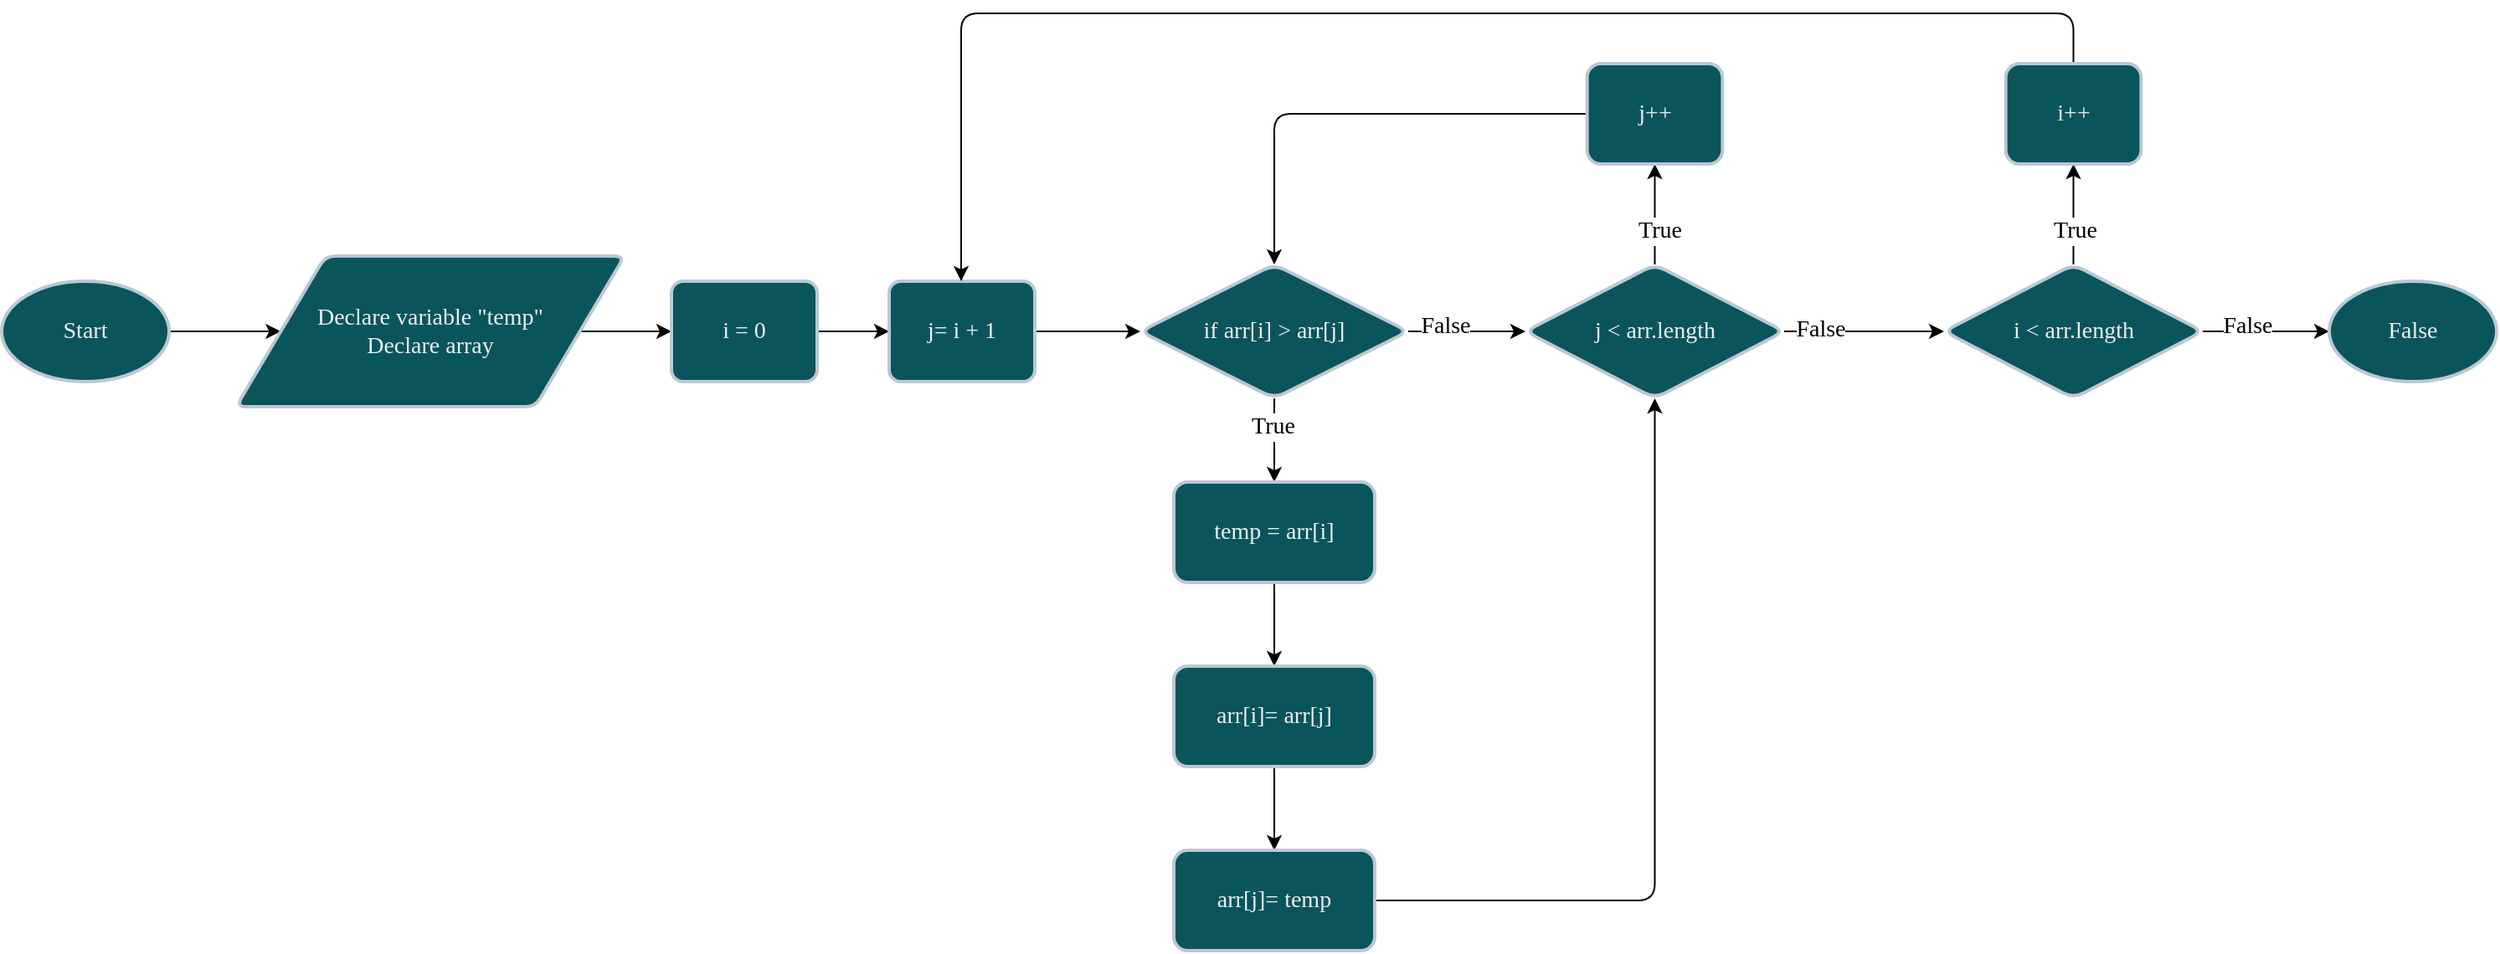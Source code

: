 <mxfile version="24.2.2" type="google" pages="11">
  <diagram name="algorithm example" id="NnchTr8nRFRzvo39Hrvr">
    <mxGraphModel grid="1" page="0" gridSize="10" guides="1" tooltips="1" connect="1" arrows="1" fold="1" pageScale="1" pageWidth="850" pageHeight="1100" math="0" shadow="0">
      <root>
        <mxCell id="0" />
        <mxCell id="1" parent="0" />
        <mxCell id="boaOU-PEanvPbqPMdS58-7" value="" style="edgeStyle=orthogonalEdgeStyle;rounded=1;orthogonalLoop=1;jettySize=auto;html=1;fontFamily=Georgia;fontSize=14;fontColor=#000000;labelBackgroundColor=default;" edge="1" parent="1" source="boaOU-PEanvPbqPMdS58-5" target="SOYOnsbibyUnbH4vUrt--8">
          <mxGeometry relative="1" as="geometry">
            <mxPoint x="423.115" y="380" as="targetPoint" />
          </mxGeometry>
        </mxCell>
        <mxCell id="boaOU-PEanvPbqPMdS58-5" value="Start" style="strokeWidth=2;html=1;shape=mxgraph.flowchart.start_1;whiteSpace=wrap;labelBackgroundColor=none;fillColor=#09555B;strokeColor=#BAC8D3;fontColor=#EEEEEE;rounded=1;flipH=1;flipV=1;fontSize=14;fontFamily=Georgia;" vertex="1" parent="1">
          <mxGeometry x="260" y="350" width="100" height="60" as="geometry" />
        </mxCell>
        <mxCell id="boaOU-PEanvPbqPMdS58-10" value="" style="edgeStyle=orthogonalEdgeStyle;rounded=1;orthogonalLoop=1;jettySize=auto;html=1;fontFamily=Georgia;fontSize=14;fontColor=#000000;labelBackgroundColor=default;" edge="1" parent="1" source="SOYOnsbibyUnbH4vUrt--8" target="boaOU-PEanvPbqPMdS58-9">
          <mxGeometry relative="1" as="geometry">
            <mxPoint x="542.885" y="380" as="sourcePoint" />
          </mxGeometry>
        </mxCell>
        <mxCell id="SOYOnsbibyUnbH4vUrt--3" value="" style="edgeStyle=orthogonalEdgeStyle;rounded=1;orthogonalLoop=1;jettySize=auto;html=1;fontFamily=Georgia;fontSize=14;fontColor=#000000;labelBackgroundColor=default;" edge="1" parent="1" source="boaOU-PEanvPbqPMdS58-9" target="SOYOnsbibyUnbH4vUrt--2">
          <mxGeometry relative="1" as="geometry" />
        </mxCell>
        <mxCell id="boaOU-PEanvPbqPMdS58-9" value="i = 0" style="shape=label;whiteSpace=wrap;html=1;fixedSize=1;fontSize=14;fontFamily=Georgia;fillColor=#09555B;strokeColor=#BAC8D3;fontColor=#EEEEEE;strokeWidth=2;labelBackgroundColor=none;rounded=1;absoluteArcSize=1;arcSize=14;" vertex="1" parent="1">
          <mxGeometry x="660" y="350" width="87" height="60" as="geometry" />
        </mxCell>
        <mxCell id="SOYOnsbibyUnbH4vUrt--5" value="" style="edgeStyle=orthogonalEdgeStyle;rounded=1;orthogonalLoop=1;jettySize=auto;html=1;fontFamily=Georgia;fontSize=14;fontColor=#000000;labelBackgroundColor=default;" edge="1" parent="1" source="SOYOnsbibyUnbH4vUrt--2" target="SOYOnsbibyUnbH4vUrt--4">
          <mxGeometry relative="1" as="geometry" />
        </mxCell>
        <mxCell id="SOYOnsbibyUnbH4vUrt--2" value="j= i + 1" style="shape=label;whiteSpace=wrap;html=1;fixedSize=1;fontSize=14;fontFamily=Georgia;fillColor=#09555B;strokeColor=#BAC8D3;fontColor=#EEEEEE;strokeWidth=2;labelBackgroundColor=none;rounded=1;absoluteArcSize=1;arcSize=14;" vertex="1" parent="1">
          <mxGeometry x="790" y="350" width="87" height="60" as="geometry" />
        </mxCell>
        <mxCell id="SOYOnsbibyUnbH4vUrt--12" value="" style="edgeStyle=orthogonalEdgeStyle;rounded=1;orthogonalLoop=1;jettySize=auto;html=1;fontFamily=Georgia;fontSize=14;fontColor=#000000;labelBackgroundColor=default;" edge="1" parent="1" source="SOYOnsbibyUnbH4vUrt--4" target="SOYOnsbibyUnbH4vUrt--11">
          <mxGeometry relative="1" as="geometry" />
        </mxCell>
        <mxCell id="SOYOnsbibyUnbH4vUrt--15" value="False" style="edgeLabel;html=1;align=center;verticalAlign=middle;resizable=0;points=[];rounded=1;strokeColor=#BAC8D3;strokeWidth=2;arcSize=14;fontFamily=Georgia;fontSize=14;fontColor=#000000;labelBackgroundColor=default;fillColor=#09555B;gradientColor=none;" connectable="0" vertex="1" parent="SOYOnsbibyUnbH4vUrt--12">
          <mxGeometry x="-0.39" y="3" relative="1" as="geometry">
            <mxPoint as="offset" />
          </mxGeometry>
        </mxCell>
        <mxCell id="SOYOnsbibyUnbH4vUrt--17" value="" style="edgeStyle=orthogonalEdgeStyle;rounded=1;orthogonalLoop=1;jettySize=auto;html=1;fontFamily=Georgia;fontSize=14;fontColor=#000000;labelBackgroundColor=default;" edge="1" parent="1" source="SOYOnsbibyUnbH4vUrt--4" target="SOYOnsbibyUnbH4vUrt--16">
          <mxGeometry relative="1" as="geometry" />
        </mxCell>
        <mxCell id="SOYOnsbibyUnbH4vUrt--36" value="True" style="edgeLabel;html=1;align=center;verticalAlign=middle;resizable=0;points=[];rounded=1;strokeColor=#BAC8D3;strokeWidth=2;arcSize=14;fontFamily=Georgia;fontSize=14;fontColor=#000000;labelBackgroundColor=default;fillColor=#09555B;gradientColor=none;" connectable="0" vertex="1" parent="SOYOnsbibyUnbH4vUrt--17">
          <mxGeometry x="-0.334" y="-1" relative="1" as="geometry">
            <mxPoint as="offset" />
          </mxGeometry>
        </mxCell>
        <mxCell id="SOYOnsbibyUnbH4vUrt--4" value="if arr[i] &amp;gt; arr[j]" style="rhombus;whiteSpace=wrap;html=1;fontSize=14;fontFamily=Georgia;fillColor=#09555B;strokeColor=#BAC8D3;fontColor=#EEEEEE;strokeWidth=2;labelBackgroundColor=none;rounded=1;arcSize=14;" vertex="1" parent="1">
          <mxGeometry x="940" y="340" width="160" height="80" as="geometry" />
        </mxCell>
        <mxCell id="SOYOnsbibyUnbH4vUrt--8" value="Declare variable&amp;nbsp;&lt;span style=&quot;background-color: initial;&quot;&gt;&quot;temp&quot;&lt;/span&gt;&lt;div&gt;&lt;span style=&quot;background-color: initial;&quot;&gt;Declare array&lt;/span&gt;&lt;/div&gt;" style="shape=parallelogram;html=1;strokeWidth=2;perimeter=parallelogramPerimeter;whiteSpace=wrap;rounded=1;arcSize=12;size=0.23;labelBackgroundColor=none;fillColor=#09555B;strokeColor=#BAC8D3;fontColor=#EEEEEE;flipH=1;flipV=1;fontSize=14;fontFamily=Georgia;" vertex="1" parent="1">
          <mxGeometry x="400" y="335" width="232" height="90" as="geometry" />
        </mxCell>
        <mxCell id="SOYOnsbibyUnbH4vUrt--14" value="" style="edgeStyle=orthogonalEdgeStyle;rounded=1;orthogonalLoop=1;jettySize=auto;html=1;fontFamily=Georgia;fontSize=14;fontColor=#000000;labelBackgroundColor=default;" edge="1" parent="1" source="SOYOnsbibyUnbH4vUrt--11" target="SOYOnsbibyUnbH4vUrt--13">
          <mxGeometry relative="1" as="geometry" />
        </mxCell>
        <mxCell id="SOYOnsbibyUnbH4vUrt--23" value="False" style="edgeLabel;html=1;align=center;verticalAlign=middle;resizable=0;points=[];rounded=1;strokeColor=#BAC8D3;strokeWidth=2;arcSize=14;fontFamily=Georgia;fontSize=14;fontColor=#000000;labelBackgroundColor=default;fillColor=#09555B;gradientColor=none;" connectable="0" vertex="1" parent="SOYOnsbibyUnbH4vUrt--14">
          <mxGeometry x="-0.553" y="1" relative="1" as="geometry">
            <mxPoint as="offset" />
          </mxGeometry>
        </mxCell>
        <mxCell id="SOYOnsbibyUnbH4vUrt--25" value="" style="edgeStyle=orthogonalEdgeStyle;rounded=1;orthogonalLoop=1;jettySize=auto;html=1;fontFamily=Georgia;fontSize=14;fontColor=#000000;labelBackgroundColor=default;" edge="1" parent="1" source="SOYOnsbibyUnbH4vUrt--11" target="SOYOnsbibyUnbH4vUrt--24">
          <mxGeometry relative="1" as="geometry" />
        </mxCell>
        <mxCell id="SOYOnsbibyUnbH4vUrt--27" value="True" style="edgeLabel;html=1;align=center;verticalAlign=middle;resizable=0;points=[];rounded=1;strokeColor=#BAC8D3;strokeWidth=2;arcSize=14;fontFamily=Georgia;fontSize=14;fontColor=#000000;labelBackgroundColor=default;fillColor=#09555B;gradientColor=none;" connectable="0" vertex="1" parent="SOYOnsbibyUnbH4vUrt--25">
          <mxGeometry x="-0.338" y="-2" relative="1" as="geometry">
            <mxPoint as="offset" />
          </mxGeometry>
        </mxCell>
        <mxCell id="SOYOnsbibyUnbH4vUrt--11" value="j &amp;lt; arr.length" style="rhombus;whiteSpace=wrap;html=1;fontSize=14;fontFamily=Georgia;fillColor=#09555B;strokeColor=#BAC8D3;fontColor=#EEEEEE;strokeWidth=2;labelBackgroundColor=none;rounded=1;arcSize=14;" vertex="1" parent="1">
          <mxGeometry x="1170" y="340" width="154.5" height="80" as="geometry" />
        </mxCell>
        <mxCell id="SOYOnsbibyUnbH4vUrt--28" style="edgeStyle=orthogonalEdgeStyle;rounded=1;orthogonalLoop=1;jettySize=auto;html=1;fontFamily=Georgia;fontSize=14;fontColor=#000000;labelBackgroundColor=default;" edge="1" parent="1" source="SOYOnsbibyUnbH4vUrt--13" target="SOYOnsbibyUnbH4vUrt--29">
          <mxGeometry relative="1" as="geometry">
            <mxPoint x="1497.25" y="290" as="targetPoint" />
          </mxGeometry>
        </mxCell>
        <mxCell id="SOYOnsbibyUnbH4vUrt--30" value="True" style="edgeLabel;html=1;align=center;verticalAlign=middle;resizable=0;points=[];rounded=1;strokeColor=#BAC8D3;strokeWidth=2;arcSize=14;fontFamily=Georgia;fontSize=14;fontColor=#000000;labelBackgroundColor=default;fillColor=#09555B;gradientColor=none;" connectable="0" vertex="1" parent="SOYOnsbibyUnbH4vUrt--28">
          <mxGeometry x="-0.33" relative="1" as="geometry">
            <mxPoint as="offset" />
          </mxGeometry>
        </mxCell>
        <mxCell id="SOYOnsbibyUnbH4vUrt--32" value="" style="edgeStyle=orthogonalEdgeStyle;rounded=1;orthogonalLoop=1;jettySize=auto;html=1;fontFamily=Georgia;fontSize=14;fontColor=#000000;labelBackgroundColor=default;" edge="1" parent="1" source="SOYOnsbibyUnbH4vUrt--13" target="SOYOnsbibyUnbH4vUrt--33">
          <mxGeometry relative="1" as="geometry">
            <mxPoint x="1630" y="380" as="targetPoint" />
          </mxGeometry>
        </mxCell>
        <mxCell id="SOYOnsbibyUnbH4vUrt--37" value="False" style="edgeLabel;html=1;align=center;verticalAlign=middle;resizable=0;points=[];rounded=1;strokeColor=#BAC8D3;strokeWidth=2;arcSize=14;fontFamily=Georgia;fontSize=14;fontColor=#000000;labelBackgroundColor=default;fillColor=#09555B;gradientColor=none;" connectable="0" vertex="1" parent="SOYOnsbibyUnbH4vUrt--32">
          <mxGeometry x="-0.303" y="3" relative="1" as="geometry">
            <mxPoint as="offset" />
          </mxGeometry>
        </mxCell>
        <mxCell id="SOYOnsbibyUnbH4vUrt--13" value="i &amp;lt; arr.length" style="rhombus;whiteSpace=wrap;html=1;fontSize=14;fontFamily=Georgia;fillColor=#09555B;strokeColor=#BAC8D3;fontColor=#EEEEEE;strokeWidth=2;labelBackgroundColor=none;rounded=1;arcSize=14;" vertex="1" parent="1">
          <mxGeometry x="1420" y="340" width="154.5" height="80" as="geometry" />
        </mxCell>
        <mxCell id="SOYOnsbibyUnbH4vUrt--19" value="" style="edgeStyle=orthogonalEdgeStyle;rounded=1;orthogonalLoop=1;jettySize=auto;html=1;fontFamily=Georgia;fontSize=14;fontColor=#000000;labelBackgroundColor=default;" edge="1" parent="1" source="SOYOnsbibyUnbH4vUrt--16" target="SOYOnsbibyUnbH4vUrt--18">
          <mxGeometry relative="1" as="geometry" />
        </mxCell>
        <mxCell id="SOYOnsbibyUnbH4vUrt--16" value="temp = arr[i]" style="whiteSpace=wrap;html=1;fontSize=14;fontFamily=Georgia;fillColor=#09555B;strokeColor=#BAC8D3;fontColor=#EEEEEE;strokeWidth=2;labelBackgroundColor=none;rounded=1;arcSize=14;" vertex="1" parent="1">
          <mxGeometry x="960" y="470" width="120" height="60" as="geometry" />
        </mxCell>
        <mxCell id="SOYOnsbibyUnbH4vUrt--21" value="" style="edgeStyle=orthogonalEdgeStyle;rounded=1;orthogonalLoop=1;jettySize=auto;html=1;fontFamily=Georgia;fontSize=14;fontColor=#000000;labelBackgroundColor=default;" edge="1" parent="1" source="SOYOnsbibyUnbH4vUrt--18" target="SOYOnsbibyUnbH4vUrt--20">
          <mxGeometry relative="1" as="geometry" />
        </mxCell>
        <mxCell id="SOYOnsbibyUnbH4vUrt--18" value="arr[i]= arr[j]" style="whiteSpace=wrap;html=1;fontSize=14;fontFamily=Georgia;fillColor=#09555B;strokeColor=#BAC8D3;fontColor=#EEEEEE;strokeWidth=2;labelBackgroundColor=none;rounded=1;arcSize=14;" vertex="1" parent="1">
          <mxGeometry x="960" y="580" width="120" height="60" as="geometry" />
        </mxCell>
        <mxCell id="SOYOnsbibyUnbH4vUrt--22" style="edgeStyle=orthogonalEdgeStyle;rounded=1;orthogonalLoop=1;jettySize=auto;html=1;fontFamily=Georgia;fontSize=14;fontColor=#000000;labelBackgroundColor=default;" edge="1" parent="1" source="SOYOnsbibyUnbH4vUrt--20" target="SOYOnsbibyUnbH4vUrt--11">
          <mxGeometry relative="1" as="geometry" />
        </mxCell>
        <mxCell id="SOYOnsbibyUnbH4vUrt--20" value="arr[j]= temp" style="whiteSpace=wrap;html=1;fontSize=14;fontFamily=Georgia;fillColor=#09555B;strokeColor=#BAC8D3;fontColor=#EEEEEE;strokeWidth=2;labelBackgroundColor=none;rounded=1;arcSize=14;" vertex="1" parent="1">
          <mxGeometry x="960" y="690" width="120" height="60" as="geometry" />
        </mxCell>
        <mxCell id="SOYOnsbibyUnbH4vUrt--26" style="edgeStyle=orthogonalEdgeStyle;rounded=1;orthogonalLoop=1;jettySize=auto;html=1;fontFamily=Georgia;fontSize=14;fontColor=#000000;labelBackgroundColor=default;" edge="1" parent="1" source="SOYOnsbibyUnbH4vUrt--24" target="SOYOnsbibyUnbH4vUrt--4">
          <mxGeometry relative="1" as="geometry" />
        </mxCell>
        <mxCell id="SOYOnsbibyUnbH4vUrt--24" value="j++" style="whiteSpace=wrap;html=1;fontSize=14;fontFamily=Georgia;fillColor=#09555B;strokeColor=#BAC8D3;fontColor=#EEEEEE;strokeWidth=2;labelBackgroundColor=none;rounded=1;arcSize=14;" vertex="1" parent="1">
          <mxGeometry x="1206.81" y="220" width="80.87" height="60" as="geometry" />
        </mxCell>
        <mxCell id="SOYOnsbibyUnbH4vUrt--35" style="edgeStyle=orthogonalEdgeStyle;rounded=1;orthogonalLoop=1;jettySize=auto;html=1;fontFamily=Georgia;fontSize=14;fontColor=#000000;labelBackgroundColor=default;" edge="1" parent="1" source="SOYOnsbibyUnbH4vUrt--29" target="SOYOnsbibyUnbH4vUrt--2">
          <mxGeometry relative="1" as="geometry">
            <Array as="points">
              <mxPoint x="1497" y="190" />
              <mxPoint x="833" y="190" />
            </Array>
          </mxGeometry>
        </mxCell>
        <mxCell id="SOYOnsbibyUnbH4vUrt--29" value="i++" style="whiteSpace=wrap;html=1;fontSize=14;fontFamily=Georgia;fillColor=#09555B;strokeColor=#BAC8D3;fontColor=#EEEEEE;strokeWidth=2;labelBackgroundColor=none;rounded=1;arcSize=14;" vertex="1" parent="1">
          <mxGeometry x="1456.82" y="220" width="80.87" height="60" as="geometry" />
        </mxCell>
        <mxCell id="SOYOnsbibyUnbH4vUrt--33" value="False" style="strokeWidth=2;html=1;shape=mxgraph.flowchart.start_1;whiteSpace=wrap;labelBackgroundColor=none;fillColor=#09555B;strokeColor=#BAC8D3;fontColor=#EEEEEE;rounded=1;flipH=1;flipV=1;fontSize=14;fontFamily=Georgia;" vertex="1" parent="1">
          <mxGeometry x="1650" y="350" width="100" height="60" as="geometry" />
        </mxCell>
      </root>
    </mxGraphModel>
  </diagram>
  <diagram id="n-qIR8b50uvNgEQYyQVW" name="Use case ">
    <mxGraphModel grid="1" page="0" gridSize="10" guides="1" tooltips="1" connect="1" arrows="1" fold="1" pageScale="1" pageWidth="850" pageHeight="1100" math="0" shadow="0">
      <root>
        <mxCell id="0" />
        <mxCell id="1" parent="0" />
        <mxCell id="L8ILbSLKBag0khGeJzHO-6" style="rounded=1;orthogonalLoop=1;jettySize=auto;html=1;exitX=1;exitY=0.333;exitDx=0;exitDy=0;exitPerimeter=0;fontFamily=Georgia;fontSize=14;fontColor=default;entryX=1;entryY=0.5;entryDx=0;entryDy=0;entryPerimeter=0;" edge="1" parent="1" source="B9rBxwlxyofgCmQCJ1i9-1" target="L8ILbSLKBag0khGeJzHO-1">
          <mxGeometry relative="1" as="geometry" />
        </mxCell>
        <mxCell id="L8ILbSLKBag0khGeJzHO-7" style="rounded=1;orthogonalLoop=1;jettySize=auto;html=1;exitX=1;exitY=0.333;exitDx=0;exitDy=0;exitPerimeter=0;fontFamily=Georgia;fontSize=14;fontColor=default;" edge="1" parent="1" source="B9rBxwlxyofgCmQCJ1i9-1" target="L8ILbSLKBag0khGeJzHO-2">
          <mxGeometry relative="1" as="geometry" />
        </mxCell>
        <mxCell id="L8ILbSLKBag0khGeJzHO-8" style="rounded=1;orthogonalLoop=1;jettySize=auto;html=1;exitX=1;exitY=0.333;exitDx=0;exitDy=0;exitPerimeter=0;fontFamily=Georgia;fontSize=14;fontColor=default;entryX=1;entryY=0.5;entryDx=0;entryDy=0;entryPerimeter=0;" edge="1" parent="1" source="B9rBxwlxyofgCmQCJ1i9-1" target="L8ILbSLKBag0khGeJzHO-3">
          <mxGeometry relative="1" as="geometry" />
        </mxCell>
        <mxCell id="L8ILbSLKBag0khGeJzHO-9" style="rounded=1;orthogonalLoop=1;jettySize=auto;html=1;exitX=1;exitY=0.333;exitDx=0;exitDy=0;exitPerimeter=0;fontFamily=Georgia;fontSize=14;fontColor=default;entryX=1;entryY=0.5;entryDx=0;entryDy=0;entryPerimeter=0;" edge="1" parent="1" source="B9rBxwlxyofgCmQCJ1i9-1" target="L8ILbSLKBag0khGeJzHO-4">
          <mxGeometry relative="1" as="geometry" />
        </mxCell>
        <mxCell id="B9rBxwlxyofgCmQCJ1i9-1" value="Staff" style="shape=umlActor;verticalLabelPosition=bottom;verticalAlign=top;html=1;outlineConnect=0;rounded=1;fontFamily=Georgia;fontSize=14;" vertex="1" parent="1">
          <mxGeometry x="270" y="240" width="30" height="60" as="geometry" />
        </mxCell>
        <mxCell id="Ipx6lpc8xxmJ-qCTmUCw-2" value="Animal Manager" style="swimlane;whiteSpace=wrap;html=1;rounded=1;strokeColor=default;align=center;verticalAlign=top;fontFamily=Georgia;fontSize=14;fontColor=default;fillColor=default;startSize=23;" vertex="1" parent="1">
          <mxGeometry x="410" y="50" width="200" height="500" as="geometry" />
        </mxCell>
        <mxCell id="L8ILbSLKBag0khGeJzHO-1" value="Create an animal" style="strokeWidth=2;html=1;shape=mxgraph.flowchart.start_1;whiteSpace=wrap;labelBackgroundColor=none;fillColor=#09555B;strokeColor=#BAC8D3;fontColor=#EEEEEE;rounded=1;flipH=1;flipV=1;fontSize=14;fontFamily=Georgia;" vertex="1" parent="Ipx6lpc8xxmJ-qCTmUCw-2">
          <mxGeometry x="50" y="50" width="100" height="60" as="geometry" />
        </mxCell>
        <mxCell id="L8ILbSLKBag0khGeJzHO-4" value="Search for an animal" style="strokeWidth=2;html=1;shape=mxgraph.flowchart.start_1;whiteSpace=wrap;labelBackgroundColor=none;fillColor=#09555B;strokeColor=#BAC8D3;fontColor=#EEEEEE;rounded=1;flipH=1;flipV=1;fontSize=14;fontFamily=Georgia;" vertex="1" parent="Ipx6lpc8xxmJ-qCTmUCw-2">
          <mxGeometry x="50" y="380" width="100" height="60" as="geometry" />
        </mxCell>
        <mxCell id="L8ILbSLKBag0khGeJzHO-3" value="Delete an animal" style="strokeWidth=2;html=1;shape=mxgraph.flowchart.start_1;whiteSpace=wrap;labelBackgroundColor=none;fillColor=#09555B;strokeColor=#BAC8D3;fontColor=#EEEEEE;rounded=1;flipH=1;flipV=1;fontSize=14;fontFamily=Georgia;" vertex="1" parent="Ipx6lpc8xxmJ-qCTmUCw-2">
          <mxGeometry x="50" y="270" width="100" height="60" as="geometry" />
        </mxCell>
        <mxCell id="L8ILbSLKBag0khGeJzHO-2" value="Update an animal" style="strokeWidth=2;html=1;shape=mxgraph.flowchart.start_1;whiteSpace=wrap;labelBackgroundColor=none;fillColor=#09555B;strokeColor=#BAC8D3;fontColor=#EEEEEE;rounded=1;flipH=1;flipV=1;fontSize=14;fontFamily=Georgia;" vertex="1" parent="Ipx6lpc8xxmJ-qCTmUCw-2">
          <mxGeometry x="50" y="160" width="100" height="60" as="geometry" />
        </mxCell>
      </root>
    </mxGraphModel>
  </diagram>
  <diagram id="4wlOz11ZKkSEs6MU41lf" name="Menu">
    <mxGraphModel grid="1" page="0" gridSize="10" guides="1" tooltips="1" connect="1" arrows="1" fold="1" pageScale="1" pageWidth="850" pageHeight="1100" math="0" shadow="0">
      <root>
        <mxCell id="0" />
        <mxCell id="1" parent="0" />
        <mxCell id="vZKxffjExaKCmCkYAqv--20" value="" style="edgeStyle=orthogonalEdgeStyle;orthogonalLoop=1;jettySize=auto;html=1;fontSize=14;fontFamily=Georgia;rounded=1;" edge="1" parent="1" source="vZKxffjExaKCmCkYAqv--15" target="vZKxffjExaKCmCkYAqv--16">
          <mxGeometry relative="1" as="geometry" />
        </mxCell>
        <mxCell id="vZKxffjExaKCmCkYAqv--63" value="False" style="edgeLabel;html=1;align=center;verticalAlign=middle;resizable=0;points=[];fontSize=14;fontFamily=Georgia;rounded=1;" connectable="0" vertex="1" parent="vZKxffjExaKCmCkYAqv--20">
          <mxGeometry x="-0.073" y="-1" relative="1" as="geometry">
            <mxPoint as="offset" />
          </mxGeometry>
        </mxCell>
        <mxCell id="vZKxffjExaKCmCkYAqv--32" value="" style="edgeStyle=orthogonalEdgeStyle;orthogonalLoop=1;jettySize=auto;html=1;fontSize=14;fontFamily=Georgia;rounded=1;" edge="1" parent="1" source="vZKxffjExaKCmCkYAqv--15" target="vZKxffjExaKCmCkYAqv--31">
          <mxGeometry relative="1" as="geometry" />
        </mxCell>
        <mxCell id="vZKxffjExaKCmCkYAqv--57" value="True" style="edgeLabel;html=1;align=center;verticalAlign=middle;resizable=0;points=[];fontSize=14;fontFamily=Georgia;rounded=1;" connectable="0" vertex="1" parent="vZKxffjExaKCmCkYAqv--32">
          <mxGeometry x="-0.227" y="-1" relative="1" as="geometry">
            <mxPoint as="offset" />
          </mxGeometry>
        </mxCell>
        <mxCell id="vZKxffjExaKCmCkYAqv--15" value="If Choice == 3" style="strokeWidth=2;html=1;shape=mxgraph.flowchart.decision;whiteSpace=wrap;labelBackgroundColor=none;fillColor=#09555B;strokeColor=#BAC8D3;fontColor=#EEEEEE;rounded=1;flipH=1;flipV=1;fontSize=14;fontFamily=Georgia;" vertex="1" parent="1">
          <mxGeometry x="597.5" y="530" width="117.5" height="100" as="geometry" />
        </mxCell>
        <mxCell id="vZKxffjExaKCmCkYAqv--10" value="" style="edgeStyle=orthogonalEdgeStyle;orthogonalLoop=1;jettySize=auto;html=1;fontSize=14;fontFamily=Georgia;rounded=1;" edge="1" parent="1" source="vZKxffjExaKCmCkYAqv--1" target="vZKxffjExaKCmCkYAqv--2">
          <mxGeometry relative="1" as="geometry" />
        </mxCell>
        <mxCell id="vZKxffjExaKCmCkYAqv--1" value="Start" style="strokeWidth=2;html=1;shape=mxgraph.flowchart.start_1;whiteSpace=wrap;labelBackgroundColor=none;fillColor=#09555B;strokeColor=#BAC8D3;fontColor=#EEEEEE;rounded=1;flipH=1;flipV=1;fontSize=14;fontFamily=Georgia;" vertex="1" parent="1">
          <mxGeometry x="220" y="150" width="100" height="60" as="geometry" />
        </mxCell>
        <mxCell id="vZKxffjExaKCmCkYAqv--11" value="" style="edgeStyle=orthogonalEdgeStyle;orthogonalLoop=1;jettySize=auto;html=1;fontSize=14;fontFamily=Georgia;rounded=1;" edge="1" parent="1" source="vZKxffjExaKCmCkYAqv--2" target="vZKxffjExaKCmCkYAqv--3">
          <mxGeometry relative="1" as="geometry" />
        </mxCell>
        <mxCell id="vZKxffjExaKCmCkYAqv--2" value="Display options" style="rounded=1;whiteSpace=wrap;html=1;absoluteArcSize=1;arcSize=14;strokeWidth=2;labelBackgroundColor=none;fillColor=#09555B;strokeColor=#BAC8D3;fontColor=#EEEEEE;flipH=1;flipV=1;fontSize=14;fontFamily=Georgia;" vertex="1" parent="1">
          <mxGeometry x="380" y="150" width="150" height="60" as="geometry" />
        </mxCell>
        <mxCell id="vZKxffjExaKCmCkYAqv--12" value="" style="edgeStyle=orthogonalEdgeStyle;orthogonalLoop=1;jettySize=auto;html=1;fontSize=14;fontFamily=Georgia;rounded=1;" edge="1" parent="1" source="vZKxffjExaKCmCkYAqv--3" target="vZKxffjExaKCmCkYAqv--4">
          <mxGeometry relative="1" as="geometry" />
        </mxCell>
        <mxCell id="vZKxffjExaKCmCkYAqv--3" value="Input a choice" style="shape=parallelogram;html=1;strokeWidth=2;perimeter=parallelogramPerimeter;whiteSpace=wrap;rounded=1;arcSize=12;size=0.23;labelBackgroundColor=none;fillColor=#09555B;strokeColor=#BAC8D3;fontColor=#EEEEEE;flipH=1;flipV=1;fontSize=14;fontFamily=Georgia;" vertex="1" parent="1">
          <mxGeometry x="591.25" y="150" width="130" height="60" as="geometry" />
        </mxCell>
        <mxCell id="vZKxffjExaKCmCkYAqv--18" value="" style="edgeStyle=orthogonalEdgeStyle;orthogonalLoop=1;jettySize=auto;html=1;fontSize=14;fontFamily=Georgia;rounded=1;" edge="1" parent="1" source="vZKxffjExaKCmCkYAqv--4" target="vZKxffjExaKCmCkYAqv--13">
          <mxGeometry relative="1" as="geometry" />
        </mxCell>
        <mxCell id="vZKxffjExaKCmCkYAqv--50" value="False" style="edgeLabel;html=1;align=center;verticalAlign=middle;resizable=0;points=[];fontSize=14;fontFamily=Georgia;rounded=1;" connectable="0" vertex="1" parent="vZKxffjExaKCmCkYAqv--18">
          <mxGeometry x="-0.283" y="-1" relative="1" as="geometry">
            <mxPoint as="offset" />
          </mxGeometry>
        </mxCell>
        <mxCell id="vZKxffjExaKCmCkYAqv--24" value="" style="edgeStyle=orthogonalEdgeStyle;orthogonalLoop=1;jettySize=auto;html=1;fontSize=14;fontFamily=Georgia;rounded=1;" edge="1" parent="1" source="vZKxffjExaKCmCkYAqv--4" target="vZKxffjExaKCmCkYAqv--23">
          <mxGeometry relative="1" as="geometry" />
        </mxCell>
        <mxCell id="vZKxffjExaKCmCkYAqv--49" value="True" style="edgeLabel;html=1;align=center;verticalAlign=middle;resizable=0;points=[];fontSize=14;fontFamily=Georgia;rounded=1;" connectable="0" vertex="1" parent="vZKxffjExaKCmCkYAqv--24">
          <mxGeometry x="-0.318" y="-1" relative="1" as="geometry">
            <mxPoint as="offset" />
          </mxGeometry>
        </mxCell>
        <mxCell id="vZKxffjExaKCmCkYAqv--4" value="If Choice == 1" style="strokeWidth=2;html=1;shape=mxgraph.flowchart.decision;whiteSpace=wrap;labelBackgroundColor=none;fillColor=#09555B;strokeColor=#BAC8D3;fontColor=#EEEEEE;rounded=1;flipH=1;flipV=1;fontSize=14;fontFamily=Georgia;" vertex="1" parent="1">
          <mxGeometry x="598.75" y="250" width="115" height="100" as="geometry" />
        </mxCell>
        <mxCell id="vZKxffjExaKCmCkYAqv--19" value="" style="edgeStyle=orthogonalEdgeStyle;orthogonalLoop=1;jettySize=auto;html=1;fontSize=14;fontFamily=Georgia;rounded=1;" edge="1" parent="1" source="vZKxffjExaKCmCkYAqv--13" target="vZKxffjExaKCmCkYAqv--15">
          <mxGeometry relative="1" as="geometry" />
        </mxCell>
        <mxCell id="vZKxffjExaKCmCkYAqv--62" value="False" style="edgeLabel;html=1;align=center;verticalAlign=middle;resizable=0;points=[];fontSize=14;fontFamily=Georgia;rounded=1;" connectable="0" vertex="1" parent="vZKxffjExaKCmCkYAqv--19">
          <mxGeometry x="-0.12" relative="1" as="geometry">
            <mxPoint as="offset" />
          </mxGeometry>
        </mxCell>
        <mxCell id="vZKxffjExaKCmCkYAqv--26" value="" style="edgeStyle=orthogonalEdgeStyle;orthogonalLoop=1;jettySize=auto;html=1;fontSize=14;fontFamily=Georgia;rounded=1;" edge="1" parent="1" source="vZKxffjExaKCmCkYAqv--13" target="vZKxffjExaKCmCkYAqv--25">
          <mxGeometry relative="1" as="geometry" />
        </mxCell>
        <mxCell id="Rw3wf9qQrWFlPe-PEs53-1" style="edgeStyle=orthogonalEdgeStyle;rounded=1;orthogonalLoop=1;jettySize=auto;html=1;fontFamily=Georgia;fontSize=14;" edge="1" parent="1" source="vZKxffjExaKCmCkYAqv--13" target="vZKxffjExaKCmCkYAqv--25">
          <mxGeometry relative="1" as="geometry" />
        </mxCell>
        <mxCell id="Rw3wf9qQrWFlPe-PEs53-2" value="True" style="edgeLabel;html=1;align=center;verticalAlign=middle;resizable=0;points=[];rounded=1;fontSize=14;fontFamily=Georgia;" connectable="0" vertex="1" parent="Rw3wf9qQrWFlPe-PEs53-1">
          <mxGeometry x="-0.327" relative="1" as="geometry">
            <mxPoint as="offset" />
          </mxGeometry>
        </mxCell>
        <mxCell id="vZKxffjExaKCmCkYAqv--13" value="If Choice == 2" style="strokeWidth=2;html=1;shape=mxgraph.flowchart.decision;whiteSpace=wrap;labelBackgroundColor=none;fillColor=#09555B;strokeColor=#BAC8D3;fontColor=#EEEEEE;rounded=1;flipH=1;flipV=1;fontSize=14;fontFamily=Georgia;" vertex="1" parent="1">
          <mxGeometry x="598.75" y="390" width="115" height="100" as="geometry" />
        </mxCell>
        <mxCell id="vZKxffjExaKCmCkYAqv--21" value="" style="edgeStyle=orthogonalEdgeStyle;orthogonalLoop=1;jettySize=auto;html=1;fontSize=14;fontFamily=Georgia;rounded=1;" edge="1" parent="1" source="vZKxffjExaKCmCkYAqv--16" target="vZKxffjExaKCmCkYAqv--17">
          <mxGeometry relative="1" as="geometry" />
        </mxCell>
        <mxCell id="vZKxffjExaKCmCkYAqv--64" value="False" style="edgeLabel;html=1;align=center;verticalAlign=middle;resizable=0;points=[];fontSize=14;fontFamily=Georgia;rounded=1;" connectable="0" vertex="1" parent="vZKxffjExaKCmCkYAqv--21">
          <mxGeometry x="-0.2" y="-1" relative="1" as="geometry">
            <mxPoint as="offset" />
          </mxGeometry>
        </mxCell>
        <mxCell id="vZKxffjExaKCmCkYAqv--34" value="" style="edgeStyle=orthogonalEdgeStyle;orthogonalLoop=1;jettySize=auto;html=1;fontSize=14;fontFamily=Georgia;rounded=1;" edge="1" parent="1" source="vZKxffjExaKCmCkYAqv--16" target="vZKxffjExaKCmCkYAqv--33">
          <mxGeometry relative="1" as="geometry" />
        </mxCell>
        <mxCell id="vZKxffjExaKCmCkYAqv--58" value="True" style="edgeLabel;html=1;align=center;verticalAlign=middle;resizable=0;points=[];fontSize=14;fontFamily=Georgia;rounded=1;" connectable="0" vertex="1" parent="vZKxffjExaKCmCkYAqv--34">
          <mxGeometry x="-0.385" y="1" relative="1" as="geometry">
            <mxPoint as="offset" />
          </mxGeometry>
        </mxCell>
        <mxCell id="vZKxffjExaKCmCkYAqv--16" value="If Choice == 4" style="strokeWidth=2;html=1;shape=mxgraph.flowchart.decision;whiteSpace=wrap;labelBackgroundColor=none;fillColor=#09555B;strokeColor=#BAC8D3;fontColor=#EEEEEE;rounded=1;flipH=1;flipV=1;fontSize=14;fontFamily=Georgia;" vertex="1" parent="1">
          <mxGeometry x="598.75" y="670" width="115" height="100" as="geometry" />
        </mxCell>
        <mxCell id="vZKxffjExaKCmCkYAqv--36" value="" style="edgeStyle=orthogonalEdgeStyle;orthogonalLoop=1;jettySize=auto;html=1;fontSize=14;fontFamily=Georgia;rounded=1;" edge="1" parent="1" source="vZKxffjExaKCmCkYAqv--17" target="vZKxffjExaKCmCkYAqv--35">
          <mxGeometry relative="1" as="geometry" />
        </mxCell>
        <mxCell id="vZKxffjExaKCmCkYAqv--59" value="True" style="edgeLabel;html=1;align=center;verticalAlign=middle;resizable=0;points=[];fontSize=14;fontFamily=Georgia;rounded=1;" connectable="0" vertex="1" parent="vZKxffjExaKCmCkYAqv--36">
          <mxGeometry x="-0.275" y="3" relative="1" as="geometry">
            <mxPoint as="offset" />
          </mxGeometry>
        </mxCell>
        <mxCell id="vZKxffjExaKCmCkYAqv--60" style="edgeStyle=orthogonalEdgeStyle;orthogonalLoop=1;jettySize=auto;html=1;fontSize=14;fontFamily=Georgia;rounded=1;" edge="1" parent="1" source="vZKxffjExaKCmCkYAqv--17" target="vZKxffjExaKCmCkYAqv--2">
          <mxGeometry relative="1" as="geometry">
            <Array as="points">
              <mxPoint x="490" y="860" />
            </Array>
          </mxGeometry>
        </mxCell>
        <mxCell id="vZKxffjExaKCmCkYAqv--61" value="False" style="edgeLabel;html=1;align=center;verticalAlign=middle;resizable=0;points=[];fontSize=14;fontFamily=Georgia;rounded=1;" connectable="0" vertex="1" parent="vZKxffjExaKCmCkYAqv--60">
          <mxGeometry x="-0.907" y="-2" relative="1" as="geometry">
            <mxPoint as="offset" />
          </mxGeometry>
        </mxCell>
        <mxCell id="vZKxffjExaKCmCkYAqv--17" value="If Choice == 0" style="strokeWidth=2;html=1;shape=mxgraph.flowchart.decision;whiteSpace=wrap;labelBackgroundColor=none;fillColor=#09555B;strokeColor=#BAC8D3;fontColor=#EEEEEE;rounded=1;flipH=1;flipV=1;fontSize=14;fontFamily=Georgia;" vertex="1" parent="1">
          <mxGeometry x="598.75" y="810" width="115" height="100" as="geometry" />
        </mxCell>
        <mxCell id="vZKxffjExaKCmCkYAqv--39" style="edgeStyle=orthogonalEdgeStyle;orthogonalLoop=1;jettySize=auto;html=1;fontSize=14;fontFamily=Georgia;rounded=1;" edge="1" parent="1" source="vZKxffjExaKCmCkYAqv--23" target="vZKxffjExaKCmCkYAqv--2">
          <mxGeometry relative="1" as="geometry">
            <mxPoint x="380" y="940" as="targetPoint" />
            <Array as="points">
              <mxPoint x="970" y="300" />
              <mxPoint x="970" y="1010" />
              <mxPoint x="455" y="1010" />
            </Array>
          </mxGeometry>
        </mxCell>
        <mxCell id="vZKxffjExaKCmCkYAqv--23" value="CreateAnimal();&lt;div style=&quot;font-size: 14px;&quot;&gt;break;&lt;/div&gt;" style="whiteSpace=wrap;html=1;fillColor=#09555B;strokeColor=#BAC8D3;fontColor=#EEEEEE;strokeWidth=2;labelBackgroundColor=none;rounded=1;fontSize=14;fontFamily=Georgia;" vertex="1" parent="1">
          <mxGeometry x="775" y="270" width="120" height="60" as="geometry" />
        </mxCell>
        <mxCell id="vZKxffjExaKCmCkYAqv--44" style="edgeStyle=orthogonalEdgeStyle;orthogonalLoop=1;jettySize=auto;html=1;fontSize=14;fontFamily=Georgia;rounded=1;" edge="1" parent="1" source="vZKxffjExaKCmCkYAqv--25">
          <mxGeometry relative="1" as="geometry">
            <mxPoint x="970" y="440" as="targetPoint" />
          </mxGeometry>
        </mxCell>
        <mxCell id="vZKxffjExaKCmCkYAqv--25" value="UpdateAnimal()&lt;div style=&quot;font-size: 14px;&quot;&gt;break;&lt;/div&gt;" style="whiteSpace=wrap;html=1;fillColor=#09555B;strokeColor=#BAC8D3;fontColor=#EEEEEE;strokeWidth=2;labelBackgroundColor=none;rounded=1;fontSize=14;fontFamily=Georgia;" vertex="1" parent="1">
          <mxGeometry x="775" y="410" width="120" height="60" as="geometry" />
        </mxCell>
        <mxCell id="vZKxffjExaKCmCkYAqv--46" style="edgeStyle=orthogonalEdgeStyle;orthogonalLoop=1;jettySize=auto;html=1;fontSize=14;fontFamily=Georgia;rounded=1;" edge="1" parent="1" source="vZKxffjExaKCmCkYAqv--31">
          <mxGeometry relative="1" as="geometry">
            <mxPoint x="970" y="580" as="targetPoint" />
          </mxGeometry>
        </mxCell>
        <mxCell id="vZKxffjExaKCmCkYAqv--31" value="Search();&lt;div style=&quot;font-size: 14px;&quot;&gt;break;&lt;/div&gt;" style="whiteSpace=wrap;html=1;fillColor=#09555B;strokeColor=#BAC8D3;fontColor=#EEEEEE;strokeWidth=2;labelBackgroundColor=none;rounded=1;fontSize=14;fontFamily=Georgia;" vertex="1" parent="1">
          <mxGeometry x="775" y="550" width="120" height="60" as="geometry" />
        </mxCell>
        <mxCell id="vZKxffjExaKCmCkYAqv--48" style="edgeStyle=orthogonalEdgeStyle;orthogonalLoop=1;jettySize=auto;html=1;fontSize=14;fontFamily=Georgia;rounded=1;" edge="1" parent="1" source="vZKxffjExaKCmCkYAqv--33">
          <mxGeometry relative="1" as="geometry">
            <mxPoint x="970" y="720" as="targetPoint" />
          </mxGeometry>
        </mxCell>
        <mxCell id="vZKxffjExaKCmCkYAqv--33" value="DeleteAnimal()" style="whiteSpace=wrap;html=1;fillColor=#09555B;strokeColor=#BAC8D3;fontColor=#EEEEEE;strokeWidth=2;labelBackgroundColor=none;rounded=1;fontSize=14;fontFamily=Georgia;" vertex="1" parent="1">
          <mxGeometry x="775" y="690" width="120" height="60" as="geometry" />
        </mxCell>
        <mxCell id="vZKxffjExaKCmCkYAqv--43" value="" style="edgeStyle=orthogonalEdgeStyle;orthogonalLoop=1;jettySize=auto;html=1;fontSize=14;fontFamily=Georgia;rounded=1;" edge="1" parent="1" source="vZKxffjExaKCmCkYAqv--35" target="vZKxffjExaKCmCkYAqv--42">
          <mxGeometry relative="1" as="geometry" />
        </mxCell>
        <mxCell id="vZKxffjExaKCmCkYAqv--35" value="&lt;div style=&quot;font-size: 14px;&quot;&gt;Print a message&lt;/div&gt;&lt;div style=&quot;font-size: 14px;&quot;&gt;and e&lt;span style=&quot;background-color: initial; font-size: 14px;&quot;&gt;xit the program&lt;/span&gt;&lt;/div&gt;" style="whiteSpace=wrap;html=1;fillColor=#09555B;strokeColor=#BAC8D3;fontColor=#EEEEEE;strokeWidth=2;labelBackgroundColor=none;rounded=1;fontSize=14;fontFamily=Georgia;" vertex="1" parent="1">
          <mxGeometry x="772.5" y="830" width="125" height="60" as="geometry" />
        </mxCell>
        <mxCell id="vZKxffjExaKCmCkYAqv--42" value="End" style="ellipse;whiteSpace=wrap;html=1;fillColor=#09555B;strokeColor=#BAC8D3;fontColor=#EEEEEE;strokeWidth=2;labelBackgroundColor=none;rounded=1;fontSize=14;fontFamily=Georgia;" vertex="1" parent="1">
          <mxGeometry x="795" y="920" width="80" height="50" as="geometry" />
        </mxCell>
        <mxCell id="0OG_1x97P_c0T5wDAdiR-1" value="Display options" style="rounded=1;whiteSpace=wrap;html=1;absoluteArcSize=1;arcSize=14;strokeWidth=2;labelBackgroundColor=none;fillColor=#09555B;strokeColor=#BAC8D3;fontColor=#EEEEEE;flipH=1;flipV=1;fontSize=14;fontFamily=Georgia;" vertex="1" parent="1">
          <mxGeometry x="25" y="20" width="150" height="60" as="geometry" />
        </mxCell>
        <mxCell id="0OG_1x97P_c0T5wDAdiR-2" value="Start" style="strokeWidth=2;html=1;shape=mxgraph.flowchart.start_1;whiteSpace=wrap;labelBackgroundColor=none;fillColor=#09555B;strokeColor=#BAC8D3;fontColor=#EEEEEE;rounded=1;flipH=1;flipV=1;fontSize=14;fontFamily=Georgia;" vertex="1" parent="1">
          <mxGeometry x="-130" y="30" width="100" height="60" as="geometry" />
        </mxCell>
        <mxCell id="0OG_1x97P_c0T5wDAdiR-3" value="Input a choice" style="shape=parallelogram;html=1;strokeWidth=2;perimeter=parallelogramPerimeter;whiteSpace=wrap;rounded=1;arcSize=12;size=0.23;labelBackgroundColor=none;fillColor=#09555B;strokeColor=#BAC8D3;fontColor=#EEEEEE;flipH=1;flipV=1;fontSize=14;fontFamily=Georgia;" vertex="1" parent="1">
          <mxGeometry x="230" y="-10" width="130" height="60" as="geometry" />
        </mxCell>
        <mxCell id="0OG_1x97P_c0T5wDAdiR-4" value="If Choice == 1" style="strokeWidth=2;html=1;shape=mxgraph.flowchart.decision;whiteSpace=wrap;labelBackgroundColor=none;fillColor=#09555B;strokeColor=#BAC8D3;fontColor=#EEEEEE;rounded=1;flipH=1;flipV=1;fontSize=14;fontFamily=Georgia;" vertex="1" parent="1">
          <mxGeometry x="470" y="-40" width="115" height="100" as="geometry" />
        </mxCell>
      </root>
    </mxGraphModel>
  </diagram>
  <diagram id="PH4He7bQcjE7P8athhc6" name="Create animal">
    <mxGraphModel grid="1" page="0" gridSize="10" guides="1" tooltips="1" connect="1" arrows="1" fold="1" pageScale="1" pageWidth="850" pageHeight="1100" math="0" shadow="0">
      <root>
        <mxCell id="0" />
        <mxCell id="1" parent="0" />
        <mxCell id="0ismhTDJIqz_OO4QxLCH-65" value="" style="edgeStyle=orthogonalEdgeStyle;rounded=1;orthogonalLoop=1;jettySize=auto;html=1;fontFamily=Georgia;fontSize=14;" edge="1" parent="1" source="0ismhTDJIqz_OO4QxLCH-7" target="0ismhTDJIqz_OO4QxLCH-63">
          <mxGeometry relative="1" as="geometry" />
        </mxCell>
        <mxCell id="0ismhTDJIqz_OO4QxLCH-7" value="Start" style="strokeWidth=2;html=1;shape=mxgraph.flowchart.start_1;whiteSpace=wrap;labelBackgroundColor=none;fillColor=#09555B;strokeColor=#BAC8D3;fontColor=#EEEEEE;rounded=1;flipH=1;flipV=1;shadow=0;backgroundOutline=0;direction=east;fontFamily=Georgia;fontSize=14;" vertex="1" parent="1">
          <mxGeometry x="300" y="130" width="100" height="60" as="geometry" />
        </mxCell>
        <mxCell id="DBUL4Xk2kVBIRYyG9KzR-30" value="" style="edgeStyle=orthogonalEdgeStyle;rounded=1;orthogonalLoop=1;jettySize=auto;html=1;fontFamily=Georgia;fontSize=14;" edge="1" parent="1" source="0ismhTDJIqz_OO4QxLCH-50" target="DBUL4Xk2kVBIRYyG9KzR-29">
          <mxGeometry relative="1" as="geometry" />
        </mxCell>
        <mxCell id="0ismhTDJIqz_OO4QxLCH-50" value="Input Age" style="shape=parallelogram;perimeter=parallelogramPerimeter;whiteSpace=wrap;html=1;fixedSize=1;fillColor=#09555B;strokeColor=#BAC8D3;fontColor=#EEEEEE;strokeWidth=2;labelBackgroundColor=none;rounded=1;shadow=0;backgroundOutline=0;direction=east;flipH=1;flipV=1;fontFamily=Georgia;fontSize=14;" vertex="1" parent="1">
          <mxGeometry x="100" y="340" width="120" height="60" as="geometry" />
        </mxCell>
        <mxCell id="DBUL4Xk2kVBIRYyG9KzR-35" value="" style="edgeStyle=orthogonalEdgeStyle;rounded=1;orthogonalLoop=1;jettySize=auto;html=1;fontFamily=Georgia;fontSize=14;" edge="1" parent="1" source="0ismhTDJIqz_OO4QxLCH-54" target="DBUL4Xk2kVBIRYyG9KzR-34">
          <mxGeometry relative="1" as="geometry" />
        </mxCell>
        <mxCell id="0ismhTDJIqz_OO4QxLCH-54" value="Input Gender" style="shape=parallelogram;perimeter=parallelogramPerimeter;whiteSpace=wrap;html=1;fixedSize=1;fillColor=#09555B;strokeColor=#BAC8D3;fontColor=#EEEEEE;strokeWidth=2;labelBackgroundColor=none;rounded=1;shadow=0;backgroundOutline=0;direction=east;flipH=1;flipV=1;fontFamily=Georgia;fontSize=14;" vertex="1" parent="1">
          <mxGeometry x="290" y="340" width="120" height="60" as="geometry" />
        </mxCell>
        <mxCell id="DBUL4Xk2kVBIRYyG9KzR-40" value="" style="edgeStyle=orthogonalEdgeStyle;rounded=1;orthogonalLoop=1;jettySize=auto;html=1;fontFamily=Georgia;fontSize=14;" edge="1" parent="1" source="0ismhTDJIqz_OO4QxLCH-56" target="DBUL4Xk2kVBIRYyG9KzR-41">
          <mxGeometry relative="1" as="geometry">
            <mxPoint x="520" y="470.0" as="targetPoint" />
          </mxGeometry>
        </mxCell>
        <mxCell id="0ismhTDJIqz_OO4QxLCH-56" value="Input Species" style="shape=parallelogram;perimeter=parallelogramPerimeter;whiteSpace=wrap;html=1;fixedSize=1;fillColor=#09555B;strokeColor=#BAC8D3;fontColor=#EEEEEE;strokeWidth=2;labelBackgroundColor=none;rounded=1;shadow=0;backgroundOutline=0;direction=east;flipH=1;flipV=1;fontFamily=Georgia;fontSize=14;" vertex="1" parent="1">
          <mxGeometry x="460" y="340" width="120" height="60" as="geometry" />
        </mxCell>
        <mxCell id="CeVeSiVOGPcMJKuYXQf0-8" style="edgeStyle=orthogonalEdgeStyle;rounded=1;orthogonalLoop=1;jettySize=auto;html=1;fontFamily=Georgia;fontSize=14;strokeColor=#FF0000;" edge="1" parent="1" source="0ismhTDJIqz_OO4QxLCH-58" target="CeVeSiVOGPcMJKuYXQf0-7">
          <mxGeometry relative="1" as="geometry">
            <Array as="points">
              <mxPoint x="660" y="610" />
              <mxPoint x="350" y="610" />
            </Array>
          </mxGeometry>
        </mxCell>
        <mxCell id="0ismhTDJIqz_OO4QxLCH-58" value="Input Description&lt;div style=&quot;font-size: 14px;&quot;&gt;(Optional)&lt;/div&gt;" style="shape=parallelogram;perimeter=parallelogramPerimeter;whiteSpace=wrap;html=1;fixedSize=1;fillColor=#09555B;strokeColor=#BAC8D3;fontColor=#EEEEEE;strokeWidth=2;labelBackgroundColor=none;rounded=1;shadow=0;backgroundOutline=0;direction=east;flipH=1;flipV=1;fontFamily=Georgia;fontSize=14;" vertex="1" parent="1">
          <mxGeometry x="600" y="340" width="150" height="60" as="geometry" />
        </mxCell>
        <mxCell id="0ismhTDJIqz_OO4QxLCH-63" value="" style="shape=line;html=1;strokeWidth=6;strokeColor=#ff0000;rounded=1;fontFamily=Georgia;fontSize=14;" vertex="1" parent="1">
          <mxGeometry x="80" y="250" width="540" height="10" as="geometry" />
        </mxCell>
        <mxCell id="DBUL4Xk2kVBIRYyG9KzR-1" value="" style="edgeStyle=orthogonalEdgeStyle;html=1;verticalAlign=bottom;endArrow=open;endSize=8;strokeColor=#ff0000;rounded=1;fontFamily=Georgia;fontSize=14;" edge="1" parent="1" source="0ismhTDJIqz_OO4QxLCH-63" target="0ismhTDJIqz_OO4QxLCH-48">
          <mxGeometry relative="1" as="geometry">
            <mxPoint y="440" as="targetPoint" />
            <Array as="points" />
            <mxPoint y="260" as="sourcePoint" />
          </mxGeometry>
        </mxCell>
        <mxCell id="DBUL4Xk2kVBIRYyG9KzR-24" value="" style="edgeStyle=orthogonalEdgeStyle;rounded=1;orthogonalLoop=1;jettySize=auto;html=1;fontFamily=Georgia;fontSize=14;" edge="1" parent="1" source="0ismhTDJIqz_OO4QxLCH-48" target="DBUL4Xk2kVBIRYyG9KzR-23">
          <mxGeometry relative="1" as="geometry" />
        </mxCell>
        <mxCell id="0ismhTDJIqz_OO4QxLCH-48" value="Input Name" style="shape=parallelogram;perimeter=parallelogramPerimeter;whiteSpace=wrap;html=1;fixedSize=1;fillColor=#09555B;strokeColor=#BAC8D3;fontColor=#EEEEEE;strokeWidth=2;labelBackgroundColor=none;rounded=1;shadow=0;backgroundOutline=0;direction=east;flipH=1;flipV=1;fontFamily=Georgia;fontSize=14;" vertex="1" parent="1">
          <mxGeometry x="-40" y="340" width="120" height="60" as="geometry" />
        </mxCell>
        <mxCell id="DBUL4Xk2kVBIRYyG9KzR-9" value="" style="edgeStyle=orthogonalEdgeStyle;html=1;verticalAlign=bottom;endArrow=open;endSize=8;strokeColor=#ff0000;rounded=1;exitX=0.502;exitY=0.434;exitDx=0;exitDy=0;exitPerimeter=0;fontFamily=Georgia;fontSize=14;" edge="1" parent="1" source="0ismhTDJIqz_OO4QxLCH-63" target="0ismhTDJIqz_OO4QxLCH-56">
          <mxGeometry relative="1" as="geometry">
            <mxPoint x="60" y="560" as="targetPoint" />
            <Array as="points" />
            <mxPoint x="350" y="480" as="sourcePoint" />
          </mxGeometry>
        </mxCell>
        <mxCell id="DBUL4Xk2kVBIRYyG9KzR-10" value="" style="edgeStyle=orthogonalEdgeStyle;html=1;verticalAlign=bottom;endArrow=open;endSize=8;strokeColor=#ff0000;rounded=1;exitX=0.501;exitY=0.772;exitDx=0;exitDy=0;exitPerimeter=0;fontFamily=Georgia;fontSize=14;" edge="1" parent="1" source="0ismhTDJIqz_OO4QxLCH-63" target="0ismhTDJIqz_OO4QxLCH-54">
          <mxGeometry relative="1" as="geometry">
            <mxPoint x="370" y="520" as="targetPoint" />
            <Array as="points" />
            <mxPoint x="660" y="440" as="sourcePoint" />
          </mxGeometry>
        </mxCell>
        <mxCell id="DBUL4Xk2kVBIRYyG9KzR-11" value="" style="edgeStyle=orthogonalEdgeStyle;html=1;verticalAlign=bottom;endArrow=open;endSize=8;strokeColor=#ff0000;rounded=1;exitX=0.5;exitY=0.752;exitDx=0;exitDy=0;exitPerimeter=0;fontFamily=Georgia;fontSize=14;" edge="1" parent="1" source="0ismhTDJIqz_OO4QxLCH-63" target="0ismhTDJIqz_OO4QxLCH-50">
          <mxGeometry relative="1" as="geometry">
            <mxPoint x="-50" y="540" as="targetPoint" />
            <Array as="points" />
            <mxPoint x="-40" y="280" as="sourcePoint" />
          </mxGeometry>
        </mxCell>
        <mxCell id="DBUL4Xk2kVBIRYyG9KzR-12" value="" style="edgeStyle=orthogonalEdgeStyle;html=1;verticalAlign=bottom;endArrow=open;endSize=8;strokeColor=#ff0000;rounded=1;exitX=0.499;exitY=0.417;exitDx=0;exitDy=0;exitPerimeter=0;fontFamily=Georgia;fontSize=14;" edge="1" parent="1" source="0ismhTDJIqz_OO4QxLCH-63" target="0ismhTDJIqz_OO4QxLCH-58">
          <mxGeometry relative="1" as="geometry">
            <mxPoint x="220" y="540" as="targetPoint" />
            <Array as="points">
              <mxPoint x="350" y="300" />
              <mxPoint x="660" y="300" />
            </Array>
            <mxPoint x="510" y="460" as="sourcePoint" />
          </mxGeometry>
        </mxCell>
        <mxCell id="DBUL4Xk2kVBIRYyG9KzR-15" style="edgeStyle=orthogonalEdgeStyle;rounded=1;orthogonalLoop=1;jettySize=auto;html=1;fontFamily=Georgia;fontSize=14;strokeColor=#FF0000;" edge="1" parent="1" source="DBUL4Xk2kVBIRYyG9KzR-23">
          <mxGeometry relative="1" as="geometry">
            <mxPoint x="70" y="560.0" as="sourcePoint" />
            <mxPoint x="350" y="650" as="targetPoint" />
            <Array as="points">
              <mxPoint x="20" y="610" />
              <mxPoint x="350" y="610" />
            </Array>
          </mxGeometry>
        </mxCell>
        <mxCell id="DBUL4Xk2kVBIRYyG9KzR-28" value="No" style="edgeLabel;html=1;align=center;verticalAlign=middle;resizable=0;points=[];rounded=1;fontFamily=Georgia;fontSize=14;" connectable="0" vertex="1" parent="DBUL4Xk2kVBIRYyG9KzR-15">
          <mxGeometry x="-0.958" y="1" relative="1" as="geometry">
            <mxPoint as="offset" />
          </mxGeometry>
        </mxCell>
        <mxCell id="DBUL4Xk2kVBIRYyG9KzR-16" style="edgeStyle=orthogonalEdgeStyle;rounded=1;orthogonalLoop=1;jettySize=auto;html=1;fontFamily=Georgia;fontSize=14;strokeColor=#FF0000;" edge="1" parent="1" source="DBUL4Xk2kVBIRYyG9KzR-29">
          <mxGeometry relative="1" as="geometry">
            <mxPoint x="210" y="560.0" as="sourcePoint" />
            <mxPoint x="350" y="650" as="targetPoint" />
            <Array as="points">
              <mxPoint x="160" y="610" />
              <mxPoint x="350" y="610" />
            </Array>
          </mxGeometry>
        </mxCell>
        <mxCell id="DBUL4Xk2kVBIRYyG9KzR-33" value="True" style="edgeLabel;html=1;align=center;verticalAlign=middle;resizable=0;points=[];rounded=1;fontFamily=Georgia;fontSize=14;" connectable="0" vertex="1" parent="DBUL4Xk2kVBIRYyG9KzR-16">
          <mxGeometry x="-0.937" relative="1" as="geometry">
            <mxPoint as="offset" />
          </mxGeometry>
        </mxCell>
        <mxCell id="DBUL4Xk2kVBIRYyG9KzR-17" style="edgeStyle=orthogonalEdgeStyle;rounded=1;orthogonalLoop=1;jettySize=auto;html=1;fontFamily=Georgia;fontSize=14;strokeColor=#FF0000;" edge="1" parent="1" source="DBUL4Xk2kVBIRYyG9KzR-34" target="CeVeSiVOGPcMJKuYXQf0-7">
          <mxGeometry relative="1" as="geometry">
            <mxPoint x="450" y="520.0" as="sourcePoint" />
            <mxPoint x="400" y="605" as="targetPoint" />
            <Array as="points">
              <mxPoint x="350" y="565" />
            </Array>
          </mxGeometry>
        </mxCell>
        <mxCell id="DBUL4Xk2kVBIRYyG9KzR-38" value="True" style="edgeLabel;html=1;align=center;verticalAlign=middle;resizable=0;points=[];rounded=1;fontFamily=Georgia;fontSize=14;" connectable="0" vertex="1" parent="DBUL4Xk2kVBIRYyG9KzR-17">
          <mxGeometry x="-0.944" y="-2" relative="1" as="geometry">
            <mxPoint as="offset" />
          </mxGeometry>
        </mxCell>
        <mxCell id="DBUL4Xk2kVBIRYyG9KzR-20" style="edgeStyle=orthogonalEdgeStyle;rounded=1;orthogonalLoop=1;jettySize=auto;html=1;fontFamily=Georgia;fontSize=14;strokeColor=#FF0000;" edge="1" parent="1" source="DBUL4Xk2kVBIRYyG9KzR-41">
          <mxGeometry relative="1" as="geometry">
            <mxPoint x="570" y="555.0" as="sourcePoint" />
            <mxPoint x="350" y="650" as="targetPoint" />
            <Array as="points">
              <mxPoint x="520" y="610" />
              <mxPoint x="350" y="610" />
            </Array>
          </mxGeometry>
        </mxCell>
        <mxCell id="DBUL4Xk2kVBIRYyG9KzR-46" value="No" style="edgeLabel;html=1;align=center;verticalAlign=middle;resizable=0;points=[];rounded=1;fontFamily=Georgia;fontSize=14;" connectable="0" vertex="1" parent="DBUL4Xk2kVBIRYyG9KzR-20">
          <mxGeometry x="-0.914" relative="1" as="geometry">
            <mxPoint as="offset" />
          </mxGeometry>
        </mxCell>
        <mxCell id="DBUL4Xk2kVBIRYyG9KzR-25" style="edgeStyle=orthogonalEdgeStyle;rounded=1;orthogonalLoop=1;jettySize=auto;html=1;fontFamily=Georgia;fontSize=14;" edge="1" parent="1" source="DBUL4Xk2kVBIRYyG9KzR-23" target="0ismhTDJIqz_OO4QxLCH-48">
          <mxGeometry relative="1" as="geometry">
            <Array as="points">
              <mxPoint x="-60" y="520.0" />
              <mxPoint x="-60" y="370.0" />
            </Array>
          </mxGeometry>
        </mxCell>
        <mxCell id="DBUL4Xk2kVBIRYyG9KzR-27" value="Yes" style="edgeLabel;html=1;align=center;verticalAlign=middle;resizable=0;points=[];rounded=1;fontFamily=Georgia;fontSize=14;" connectable="0" vertex="1" parent="DBUL4Xk2kVBIRYyG9KzR-25">
          <mxGeometry x="-0.803" y="-3" relative="1" as="geometry">
            <mxPoint as="offset" />
          </mxGeometry>
        </mxCell>
        <mxCell id="DBUL4Xk2kVBIRYyG9KzR-23" value="Is null or empty?" style="rhombus;whiteSpace=wrap;html=1;fillColor=#09555B;strokeColor=#BAC8D3;fontColor=#EEEEEE;strokeWidth=2;labelBackgroundColor=none;rounded=1;shadow=0;fontFamily=Georgia;fontSize=14;" vertex="1" parent="1">
          <mxGeometry x="-30" y="480" width="100" height="80" as="geometry" />
        </mxCell>
        <mxCell id="DBUL4Xk2kVBIRYyG9KzR-31" style="edgeStyle=orthogonalEdgeStyle;rounded=1;orthogonalLoop=1;jettySize=auto;html=1;fontFamily=Georgia;fontSize=14;" edge="1" parent="1" source="DBUL4Xk2kVBIRYyG9KzR-29" target="0ismhTDJIqz_OO4QxLCH-50">
          <mxGeometry relative="1" as="geometry">
            <Array as="points">
              <mxPoint x="80" y="520" />
              <mxPoint x="80" y="370" />
            </Array>
          </mxGeometry>
        </mxCell>
        <mxCell id="DBUL4Xk2kVBIRYyG9KzR-32" value="False" style="edgeLabel;html=1;align=center;verticalAlign=middle;resizable=0;points=[];rounded=1;fontFamily=Georgia;fontSize=14;" connectable="0" vertex="1" parent="DBUL4Xk2kVBIRYyG9KzR-31">
          <mxGeometry x="-0.833" relative="1" as="geometry">
            <mxPoint as="offset" />
          </mxGeometry>
        </mxCell>
        <mxCell id="DBUL4Xk2kVBIRYyG9KzR-29" value="Age &amp;gt; 0" style="rhombus;whiteSpace=wrap;html=1;fillColor=#09555B;strokeColor=#BAC8D3;fontColor=#EEEEEE;strokeWidth=2;labelBackgroundColor=none;rounded=1;shadow=0;fontFamily=Georgia;fontSize=14;" vertex="1" parent="1">
          <mxGeometry x="120" y="480" width="80" height="80" as="geometry" />
        </mxCell>
        <mxCell id="DBUL4Xk2kVBIRYyG9KzR-36" style="edgeStyle=orthogonalEdgeStyle;rounded=1;orthogonalLoop=1;jettySize=auto;html=1;fontFamily=Georgia;fontSize=14;" edge="1" parent="1" source="DBUL4Xk2kVBIRYyG9KzR-34" target="0ismhTDJIqz_OO4QxLCH-54">
          <mxGeometry relative="1" as="geometry">
            <Array as="points">
              <mxPoint x="240" y="510" />
              <mxPoint x="240" y="370" />
            </Array>
          </mxGeometry>
        </mxCell>
        <mxCell id="DBUL4Xk2kVBIRYyG9KzR-37" value="False" style="edgeLabel;html=1;align=center;verticalAlign=middle;resizable=0;points=[];rounded=1;fontFamily=Georgia;fontSize=14;" connectable="0" vertex="1" parent="DBUL4Xk2kVBIRYyG9KzR-36">
          <mxGeometry x="-0.859" y="-2" relative="1" as="geometry">
            <mxPoint x="-17" y="-8" as="offset" />
          </mxGeometry>
        </mxCell>
        <mxCell id="DBUL4Xk2kVBIRYyG9KzR-34" value="Gender == 1&lt;div style=&quot;font-size: 14px;&quot;&gt;or Gender == 2&lt;/div&gt;&lt;div style=&quot;font-size: 14px;&quot;&gt;or Gender == 3&lt;/div&gt;" style="rhombus;whiteSpace=wrap;html=1;fillColor=#09555B;strokeColor=#BAC8D3;fontColor=#EEEEEE;strokeWidth=2;labelBackgroundColor=none;rounded=1;shadow=0;fontFamily=Georgia;fontSize=14;" vertex="1" parent="1">
          <mxGeometry x="270" y="450" width="160" height="115" as="geometry" />
        </mxCell>
        <mxCell id="DBUL4Xk2kVBIRYyG9KzR-43" style="edgeStyle=orthogonalEdgeStyle;rounded=1;orthogonalLoop=1;jettySize=auto;html=1;fontFamily=Georgia;fontSize=14;" edge="1" parent="1" source="DBUL4Xk2kVBIRYyG9KzR-41" target="0ismhTDJIqz_OO4QxLCH-56">
          <mxGeometry relative="1" as="geometry">
            <Array as="points">
              <mxPoint x="440" y="515.0" />
              <mxPoint x="440" y="370.0" />
            </Array>
          </mxGeometry>
        </mxCell>
        <mxCell id="DBUL4Xk2kVBIRYyG9KzR-44" value="Yes" style="edgeLabel;html=1;align=center;verticalAlign=middle;resizable=0;points=[];rounded=1;fontFamily=Georgia;fontSize=14;" connectable="0" vertex="1" parent="DBUL4Xk2kVBIRYyG9KzR-43">
          <mxGeometry x="-0.85" y="-2" relative="1" as="geometry">
            <mxPoint as="offset" />
          </mxGeometry>
        </mxCell>
        <mxCell id="DBUL4Xk2kVBIRYyG9KzR-41" value="Is null or empty?" style="rhombus;whiteSpace=wrap;html=1;fillColor=#09555B;strokeColor=#BAC8D3;fontColor=#EEEEEE;strokeWidth=2;labelBackgroundColor=none;rounded=1;shadow=0;fontFamily=Georgia;fontSize=14;" vertex="1" parent="1">
          <mxGeometry x="470" y="475" width="100" height="80" as="geometry" />
        </mxCell>
        <mxCell id="CeVeSiVOGPcMJKuYXQf0-4" value="" style="edgeStyle=orthogonalEdgeStyle;rounded=1;orthogonalLoop=1;jettySize=auto;html=1;fontFamily=Georgia;fontSize=14;" edge="1" parent="1" source="CeVeSiVOGPcMJKuYXQf0-1" target="CeVeSiVOGPcMJKuYXQf0-3">
          <mxGeometry relative="1" as="geometry" />
        </mxCell>
        <mxCell id="CeVeSiVOGPcMJKuYXQf0-1" value="Put all information into an Animal object" style="rounded=1;whiteSpace=wrap;html=1;absoluteArcSize=1;arcSize=14;strokeWidth=2;labelBackgroundColor=none;fillColor=#09555B;strokeColor=#BAC8D3;fontColor=#EEEEEE;flipH=1;flipV=1;fontFamily=Georgia;fontSize=14;" vertex="1" parent="1">
          <mxGeometry x="266.25" y="700" width="167.5" height="60" as="geometry" />
        </mxCell>
        <mxCell id="CeVeSiVOGPcMJKuYXQf0-11" value="" style="edgeStyle=orthogonalEdgeStyle;rounded=1;orthogonalLoop=1;jettySize=auto;html=1;fontFamily=Georgia;fontSize=14;" edge="1" parent="1" source="CeVeSiVOGPcMJKuYXQf0-3" target="CeVeSiVOGPcMJKuYXQf0-10">
          <mxGeometry relative="1" as="geometry" />
        </mxCell>
        <mxCell id="CeVeSiVOGPcMJKuYXQf0-3" value="Add the object into List" style="rounded=1;whiteSpace=wrap;html=1;absoluteArcSize=1;arcSize=14;strokeWidth=2;labelBackgroundColor=none;fillColor=#09555B;strokeColor=#BAC8D3;fontColor=#EEEEEE;flipH=1;flipV=1;fontFamily=Georgia;fontSize=14;" vertex="1" parent="1">
          <mxGeometry x="267.5" y="800" width="165" height="60" as="geometry" />
        </mxCell>
        <mxCell id="CeVeSiVOGPcMJKuYXQf0-9" style="edgeStyle=orthogonalEdgeStyle;rounded=1;orthogonalLoop=1;jettySize=auto;html=1;fontFamily=Georgia;fontSize=14;" edge="1" parent="1" source="CeVeSiVOGPcMJKuYXQf0-7" target="CeVeSiVOGPcMJKuYXQf0-1">
          <mxGeometry relative="1" as="geometry" />
        </mxCell>
        <mxCell id="CeVeSiVOGPcMJKuYXQf0-7" value="" style="shape=line;html=1;strokeWidth=6;strokeColor=#ff0000;rounded=1;fontFamily=Georgia;fontSize=14;" vertex="1" parent="1">
          <mxGeometry x="80" y="650" width="540" height="10" as="geometry" />
        </mxCell>
        <mxCell id="CeVeSiVOGPcMJKuYXQf0-10" value="End" style="strokeWidth=2;html=1;shape=mxgraph.flowchart.start_1;whiteSpace=wrap;labelBackgroundColor=none;fillColor=#09555B;strokeColor=#BAC8D3;fontColor=#EEEEEE;rounded=1;flipH=1;flipV=1;shadow=0;backgroundOutline=0;direction=east;fontFamily=Georgia;fontSize=14;" vertex="1" parent="1">
          <mxGeometry x="300" y="900" width="100" height="60" as="geometry" />
        </mxCell>
      </root>
    </mxGraphModel>
  </diagram>
  <diagram id="efHOS9EyC3SZuLcFNBac" name="View Animal">
    <mxGraphModel grid="1" page="0" gridSize="10" guides="1" tooltips="1" connect="1" arrows="1" fold="1" pageScale="1" pageWidth="850" pageHeight="1100" math="0" shadow="0">
      <root>
        <mxCell id="0" />
        <mxCell id="1" parent="0" />
        <mxCell id="GKpKsxDLiFe0Msrw1QlQ-4" value="" style="edgeStyle=orthogonalEdgeStyle;rounded=1;orthogonalLoop=1;jettySize=auto;html=1;" edge="1" parent="1" source="6OnWtAgo4H7UEKDdqc3C-48" target="GKpKsxDLiFe0Msrw1QlQ-2">
          <mxGeometry relative="1" as="geometry" />
        </mxCell>
        <mxCell id="6OnWtAgo4H7UEKDdqc3C-48" value="Start" style="strokeWidth=2;html=1;shape=mxgraph.flowchart.start_1;whiteSpace=wrap;labelBackgroundColor=none;fillColor=#09555B;strokeColor=#BAC8D3;fontColor=#EEEEEE;rounded=1;flipH=1;flipV=1;fontSize=14;fontFamily=Georgia;" vertex="1" parent="1">
          <mxGeometry x="340" y="200" width="100" height="60" as="geometry" />
        </mxCell>
        <mxCell id="GKpKsxDLiFe0Msrw1QlQ-8" style="edgeStyle=orthogonalEdgeStyle;rounded=1;orthogonalLoop=1;jettySize=auto;html=1;" edge="1" parent="1" source="GKpKsxDLiFe0Msrw1QlQ-2" target="GKpKsxDLiFe0Msrw1QlQ-7">
          <mxGeometry relative="1" as="geometry" />
        </mxCell>
        <mxCell id="kVY_KmXcuAC2eQ3drrgi-1" value="Yes" style="edgeLabel;html=1;align=center;verticalAlign=middle;resizable=0;points=[];rounded=1;strokeColor=#BAC8D3;strokeWidth=2;arcSize=14;fontFamily=Georgia;fontSize=14;fontColor=#000000;labelBackgroundColor=default;fillColor=#09555B;gradientColor=none;" connectable="0" vertex="1" parent="GKpKsxDLiFe0Msrw1QlQ-8">
          <mxGeometry x="-0.387" y="-4" relative="1" as="geometry">
            <mxPoint x="11" y="-4" as="offset" />
          </mxGeometry>
        </mxCell>
        <mxCell id="GKpKsxDLiFe0Msrw1QlQ-12" value="" style="edgeStyle=orthogonalEdgeStyle;rounded=1;orthogonalLoop=1;jettySize=auto;html=1;" edge="1" parent="1" source="GKpKsxDLiFe0Msrw1QlQ-2" target="GKpKsxDLiFe0Msrw1QlQ-11">
          <mxGeometry relative="1" as="geometry" />
        </mxCell>
        <mxCell id="kVY_KmXcuAC2eQ3drrgi-2" value="No" style="edgeLabel;html=1;align=center;verticalAlign=middle;resizable=0;points=[];rounded=1;strokeColor=#BAC8D3;strokeWidth=2;arcSize=14;fontFamily=Georgia;fontSize=14;fontColor=#000000;labelBackgroundColor=default;fillColor=#09555B;gradientColor=none;" connectable="0" vertex="1" parent="GKpKsxDLiFe0Msrw1QlQ-12">
          <mxGeometry x="-0.379" y="1" relative="1" as="geometry">
            <mxPoint as="offset" />
          </mxGeometry>
        </mxCell>
        <mxCell id="GKpKsxDLiFe0Msrw1QlQ-2" value="If Animal List&amp;nbsp;&lt;span style=&quot;background-color: initial;&quot;&gt;is Empty&lt;/span&gt;&lt;div&gt;(Animal.Count == 0)&lt;/div&gt;" style="strokeWidth=2;html=1;shape=mxgraph.flowchart.decision;whiteSpace=wrap;labelBackgroundColor=none;fillColor=#09555B;strokeColor=#BAC8D3;fontColor=#EEEEEE;rounded=1;flipH=1;flipV=1;fontSize=14;fontFamily=Georgia;" vertex="1" parent="1">
          <mxGeometry x="273.13" y="320" width="233.75" height="135" as="geometry" />
        </mxCell>
        <mxCell id="GKpKsxDLiFe0Msrw1QlQ-3" value="End" style="strokeWidth=2;html=1;shape=mxgraph.flowchart.start_1;whiteSpace=wrap;labelBackgroundColor=none;fillColor=#09555B;strokeColor=#BAC8D3;fontColor=#EEEEEE;rounded=1;flipH=1;flipV=1;fontSize=14;fontFamily=Georgia;" vertex="1" parent="1">
          <mxGeometry x="340.01" y="740" width="100" height="60" as="geometry" />
        </mxCell>
        <mxCell id="GKpKsxDLiFe0Msrw1QlQ-9" value="" style="edgeStyle=orthogonalEdgeStyle;rounded=1;orthogonalLoop=1;jettySize=auto;html=1;" edge="1" parent="1" source="GKpKsxDLiFe0Msrw1QlQ-7" target="GKpKsxDLiFe0Msrw1QlQ-3">
          <mxGeometry relative="1" as="geometry">
            <Array as="points">
              <mxPoint x="665" y="770" />
            </Array>
          </mxGeometry>
        </mxCell>
        <mxCell id="GKpKsxDLiFe0Msrw1QlQ-7" value="Print &quot;No animal found&quot;" style="rounded=1;whiteSpace=wrap;html=1;fontSize=14;fontFamily=Georgia;fillColor=#09555B;strokeColor=#BAC8D3;fontColor=#EEEEEE;strokeWidth=2;labelBackgroundColor=none;" vertex="1" parent="1">
          <mxGeometry x="580" y="357.5" width="170" height="60" as="geometry" />
        </mxCell>
        <mxCell id="llw8WOQ_6pQ3ZuRTxcIb-2" style="edgeStyle=orthogonalEdgeStyle;rounded=0;orthogonalLoop=1;jettySize=auto;html=1;" edge="1" parent="1" source="GKpKsxDLiFe0Msrw1QlQ-11" target="GKpKsxDLiFe0Msrw1QlQ-3">
          <mxGeometry relative="1" as="geometry" />
        </mxCell>
        <mxCell id="GKpKsxDLiFe0Msrw1QlQ-11" value="Loop through all objects in List&lt;div&gt;using for-each loop&lt;/div&gt;" style="whiteSpace=wrap;html=1;fontSize=14;fontFamily=Georgia;fillColor=#09555B;strokeColor=#BAC8D3;fontColor=#EEEEEE;strokeWidth=2;labelBackgroundColor=none;rounded=1;" vertex="1" parent="1">
          <mxGeometry x="277.5" y="560" width="225" height="80" as="geometry" />
        </mxCell>
      </root>
    </mxGraphModel>
  </diagram>
  <diagram id="biU5eNSWBqueI35m0rWk" name="Update animal">
    <mxGraphModel grid="1" page="0" gridSize="10" guides="1" tooltips="1" connect="1" arrows="1" fold="1" pageScale="1" pageWidth="850" pageHeight="1100" math="0" shadow="0">
      <root>
        <mxCell id="0" />
        <mxCell id="1" parent="0" />
        <mxCell id="ik6Eatj1fpDWSdgdQQlv-1" value="" style="edgeStyle=orthogonalEdgeStyle;rounded=1;orthogonalLoop=1;jettySize=auto;html=1;fontFamily=Georgia;fontSize=14;" edge="1" parent="1" source="TvfoansVS9uikNza6KhF-4" target="ik6Eatj1fpDWSdgdQQlv-11">
          <mxGeometry relative="1" as="geometry">
            <Array as="points">
              <mxPoint x="350" y="150" />
            </Array>
          </mxGeometry>
        </mxCell>
        <mxCell id="TvfoansVS9uikNza6KhF-29" value="Yes" style="edgeLabel;html=1;align=center;verticalAlign=middle;resizable=0;points=[];rounded=1;strokeColor=#BAC8D3;strokeWidth=2;arcSize=14;fontFamily=Georgia;fontSize=14;fontColor=#000000;labelBackgroundColor=default;fillColor=#09555B;gradientColor=none;" connectable="0" vertex="1" parent="ik6Eatj1fpDWSdgdQQlv-1">
          <mxGeometry x="-0.667" y="2" relative="1" as="geometry">
            <mxPoint as="offset" />
          </mxGeometry>
        </mxCell>
        <mxCell id="ik6Eatj1fpDWSdgdQQlv-2" value="Start" style="strokeWidth=2;html=1;shape=mxgraph.flowchart.start_1;whiteSpace=wrap;labelBackgroundColor=none;fillColor=#09555B;strokeColor=#BAC8D3;fontColor=#EEEEEE;rounded=1;flipH=1;flipV=1;shadow=0;backgroundOutline=0;direction=east;fontFamily=Georgia;fontSize=14;" vertex="1" parent="1">
          <mxGeometry x="-170" y="120" width="100" height="60" as="geometry" />
        </mxCell>
        <mxCell id="ik6Eatj1fpDWSdgdQQlv-3" value="" style="edgeStyle=orthogonalEdgeStyle;rounded=1;orthogonalLoop=1;jettySize=auto;html=1;fontFamily=Georgia;fontSize=14;" edge="1" parent="1" source="ik6Eatj1fpDWSdgdQQlv-4" target="ik6Eatj1fpDWSdgdQQlv-32">
          <mxGeometry relative="1" as="geometry" />
        </mxCell>
        <mxCell id="ik6Eatj1fpDWSdgdQQlv-4" value="Input new Age" style="shape=parallelogram;perimeter=parallelogramPerimeter;whiteSpace=wrap;html=1;fixedSize=1;fillColor=#09555B;strokeColor=#BAC8D3;fontColor=#EEEEEE;strokeWidth=2;labelBackgroundColor=none;rounded=1;shadow=0;backgroundOutline=0;direction=east;flipH=1;flipV=1;fontFamily=Georgia;fontSize=14;" vertex="1" parent="1">
          <mxGeometry x="100" y="340" width="120" height="60" as="geometry" />
        </mxCell>
        <mxCell id="ik6Eatj1fpDWSdgdQQlv-5" value="" style="edgeStyle=orthogonalEdgeStyle;rounded=1;orthogonalLoop=1;jettySize=auto;html=1;fontFamily=Georgia;fontSize=14;" edge="1" parent="1" source="ik6Eatj1fpDWSdgdQQlv-6" target="ik6Eatj1fpDWSdgdQQlv-35">
          <mxGeometry relative="1" as="geometry" />
        </mxCell>
        <mxCell id="ik6Eatj1fpDWSdgdQQlv-6" value="Input new Gender" style="shape=parallelogram;perimeter=parallelogramPerimeter;whiteSpace=wrap;html=1;fixedSize=1;fillColor=#09555B;strokeColor=#BAC8D3;fontColor=#EEEEEE;strokeWidth=2;labelBackgroundColor=none;rounded=1;shadow=0;backgroundOutline=0;direction=east;flipH=1;flipV=1;fontFamily=Georgia;fontSize=14;" vertex="1" parent="1">
          <mxGeometry x="290" y="340" width="140" height="60" as="geometry" />
        </mxCell>
        <mxCell id="ik6Eatj1fpDWSdgdQQlv-7" value="" style="edgeStyle=orthogonalEdgeStyle;rounded=1;orthogonalLoop=1;jettySize=auto;html=1;fontFamily=Georgia;fontSize=14;" edge="1" parent="1" source="ik6Eatj1fpDWSdgdQQlv-8" target="ik6Eatj1fpDWSdgdQQlv-38">
          <mxGeometry relative="1" as="geometry">
            <mxPoint x="520" y="470.0" as="targetPoint" />
          </mxGeometry>
        </mxCell>
        <mxCell id="ik6Eatj1fpDWSdgdQQlv-8" value="Input new Species" style="shape=parallelogram;perimeter=parallelogramPerimeter;whiteSpace=wrap;html=1;fixedSize=1;fillColor=#09555B;strokeColor=#BAC8D3;fontColor=#EEEEEE;strokeWidth=2;labelBackgroundColor=none;rounded=1;shadow=0;backgroundOutline=0;direction=east;flipH=1;flipV=1;fontFamily=Georgia;fontSize=14;" vertex="1" parent="1">
          <mxGeometry x="470" y="340" width="140" height="60" as="geometry" />
        </mxCell>
        <mxCell id="ik6Eatj1fpDWSdgdQQlv-9" style="edgeStyle=orthogonalEdgeStyle;rounded=1;orthogonalLoop=1;jettySize=auto;html=1;fontFamily=Georgia;fontSize=14;strokeColor=#FF0000;" edge="1" parent="1" source="TvfoansVS9uikNza6KhF-16" target="ik6Eatj1fpDWSdgdQQlv-44">
          <mxGeometry relative="1" as="geometry">
            <Array as="points">
              <mxPoint x="705" y="740" />
              <mxPoint x="360" y="740" />
            </Array>
            <mxPoint x="660" y="550" as="sourcePoint" />
            <mxPoint x="350" y="1200" as="targetPoint" />
          </mxGeometry>
        </mxCell>
        <mxCell id="TvfoansVS9uikNza6KhF-17" style="edgeStyle=orthogonalEdgeStyle;rounded=1;orthogonalLoop=1;jettySize=auto;html=1;" edge="1" parent="1" source="ik6Eatj1fpDWSdgdQQlv-10" target="TvfoansVS9uikNza6KhF-16">
          <mxGeometry relative="1" as="geometry" />
        </mxCell>
        <mxCell id="ik6Eatj1fpDWSdgdQQlv-10" value="Input new Description&lt;div style=&quot;font-size: 14px;&quot;&gt;(Optional)&lt;/div&gt;" style="shape=parallelogram;perimeter=parallelogramPerimeter;whiteSpace=wrap;html=1;fixedSize=1;fillColor=#09555B;strokeColor=#BAC8D3;fontColor=#EEEEEE;strokeWidth=2;labelBackgroundColor=none;rounded=1;shadow=0;backgroundOutline=0;direction=east;flipH=1;flipV=1;fontFamily=Georgia;fontSize=14;" vertex="1" parent="1">
          <mxGeometry x="620" y="340" width="170" height="60" as="geometry" />
        </mxCell>
        <mxCell id="ik6Eatj1fpDWSdgdQQlv-11" value="" style="shape=line;html=1;strokeWidth=6;strokeColor=#ff0000;rounded=1;fontFamily=Georgia;fontSize=14;" vertex="1" parent="1">
          <mxGeometry x="80" y="250" width="540" height="10" as="geometry" />
        </mxCell>
        <mxCell id="ik6Eatj1fpDWSdgdQQlv-12" value="" style="edgeStyle=orthogonalEdgeStyle;html=1;verticalAlign=bottom;endArrow=open;endSize=8;strokeColor=#ff0000;rounded=1;fontFamily=Georgia;fontSize=14;" edge="1" parent="1" source="ik6Eatj1fpDWSdgdQQlv-11" target="ik6Eatj1fpDWSdgdQQlv-14">
          <mxGeometry relative="1" as="geometry">
            <mxPoint y="440" as="targetPoint" />
            <Array as="points" />
            <mxPoint y="260" as="sourcePoint" />
          </mxGeometry>
        </mxCell>
        <mxCell id="ik6Eatj1fpDWSdgdQQlv-13" value="" style="edgeStyle=orthogonalEdgeStyle;rounded=1;orthogonalLoop=1;jettySize=auto;html=1;fontFamily=Georgia;fontSize=14;" edge="1" parent="1" source="ik6Eatj1fpDWSdgdQQlv-14" target="ik6Eatj1fpDWSdgdQQlv-29">
          <mxGeometry relative="1" as="geometry" />
        </mxCell>
        <mxCell id="ik6Eatj1fpDWSdgdQQlv-14" value="Input new Name" style="shape=parallelogram;perimeter=parallelogramPerimeter;whiteSpace=wrap;html=1;fixedSize=1;fillColor=#09555B;strokeColor=#BAC8D3;fontColor=#EEEEEE;strokeWidth=2;labelBackgroundColor=none;rounded=1;shadow=0;backgroundOutline=0;direction=east;flipH=1;flipV=1;fontFamily=Georgia;fontSize=14;" vertex="1" parent="1">
          <mxGeometry x="-50" y="340" width="130" height="60" as="geometry" />
        </mxCell>
        <mxCell id="ik6Eatj1fpDWSdgdQQlv-15" value="" style="edgeStyle=orthogonalEdgeStyle;html=1;verticalAlign=bottom;endArrow=open;endSize=8;strokeColor=#ff0000;rounded=1;exitX=0.502;exitY=0.434;exitDx=0;exitDy=0;exitPerimeter=0;fontFamily=Georgia;fontSize=14;" edge="1" parent="1" source="ik6Eatj1fpDWSdgdQQlv-11" target="ik6Eatj1fpDWSdgdQQlv-8">
          <mxGeometry relative="1" as="geometry">
            <mxPoint x="60" y="560" as="targetPoint" />
            <Array as="points" />
            <mxPoint x="350" y="480" as="sourcePoint" />
          </mxGeometry>
        </mxCell>
        <mxCell id="ik6Eatj1fpDWSdgdQQlv-16" value="" style="edgeStyle=orthogonalEdgeStyle;html=1;verticalAlign=bottom;endArrow=open;endSize=8;strokeColor=#ff0000;rounded=1;exitX=0.501;exitY=0.772;exitDx=0;exitDy=0;exitPerimeter=0;fontFamily=Georgia;fontSize=14;" edge="1" parent="1" source="ik6Eatj1fpDWSdgdQQlv-11" target="ik6Eatj1fpDWSdgdQQlv-6">
          <mxGeometry relative="1" as="geometry">
            <mxPoint x="370" y="520" as="targetPoint" />
            <Array as="points" />
            <mxPoint x="660" y="440" as="sourcePoint" />
          </mxGeometry>
        </mxCell>
        <mxCell id="ik6Eatj1fpDWSdgdQQlv-17" value="" style="edgeStyle=orthogonalEdgeStyle;html=1;verticalAlign=bottom;endArrow=open;endSize=8;strokeColor=#ff0000;rounded=1;exitX=0.5;exitY=0.752;exitDx=0;exitDy=0;exitPerimeter=0;fontFamily=Georgia;fontSize=14;" edge="1" parent="1" source="ik6Eatj1fpDWSdgdQQlv-11" target="ik6Eatj1fpDWSdgdQQlv-4">
          <mxGeometry relative="1" as="geometry">
            <mxPoint x="-50" y="540" as="targetPoint" />
            <Array as="points" />
            <mxPoint x="-40" y="280" as="sourcePoint" />
          </mxGeometry>
        </mxCell>
        <mxCell id="ik6Eatj1fpDWSdgdQQlv-18" value="" style="edgeStyle=orthogonalEdgeStyle;html=1;verticalAlign=bottom;endArrow=open;endSize=8;strokeColor=#ff0000;rounded=1;exitX=0.499;exitY=0.417;exitDx=0;exitDy=0;exitPerimeter=0;fontFamily=Georgia;fontSize=14;entryX=0.5;entryY=0;entryDx=0;entryDy=0;" edge="1" parent="1" source="ik6Eatj1fpDWSdgdQQlv-11" target="ik6Eatj1fpDWSdgdQQlv-10">
          <mxGeometry relative="1" as="geometry">
            <mxPoint x="220" y="540" as="targetPoint" />
            <Array as="points">
              <mxPoint x="350" y="300" />
              <mxPoint x="705" y="300" />
            </Array>
            <mxPoint x="510" y="460" as="sourcePoint" />
          </mxGeometry>
        </mxCell>
        <mxCell id="ik6Eatj1fpDWSdgdQQlv-19" style="edgeStyle=orthogonalEdgeStyle;rounded=1;orthogonalLoop=1;jettySize=auto;html=1;fontFamily=Georgia;fontSize=14;strokeColor=#FF0000;" edge="1" parent="1" source="TvfoansVS9uikNza6KhF-12" target="ik6Eatj1fpDWSdgdQQlv-44">
          <mxGeometry relative="1" as="geometry">
            <mxPoint x="20" y="711.0" as="sourcePoint" />
            <mxPoint x="350" y="985" as="targetPoint" />
            <Array as="points">
              <mxPoint x="20" y="740" />
              <mxPoint x="360" y="740" />
            </Array>
          </mxGeometry>
        </mxCell>
        <mxCell id="ik6Eatj1fpDWSdgdQQlv-21" style="edgeStyle=orthogonalEdgeStyle;rounded=1;orthogonalLoop=1;jettySize=auto;html=1;fontFamily=Georgia;fontSize=14;strokeColor=#FF0000;" edge="1" parent="1" source="TvfoansVS9uikNza6KhF-13" target="ik6Eatj1fpDWSdgdQQlv-44">
          <mxGeometry relative="1" as="geometry">
            <mxPoint x="160" y="715.0" as="sourcePoint" />
            <mxPoint x="350" y="985" as="targetPoint" />
            <Array as="points">
              <mxPoint x="160" y="740" />
              <mxPoint x="360" y="740" />
            </Array>
          </mxGeometry>
        </mxCell>
        <mxCell id="ik6Eatj1fpDWSdgdQQlv-23" style="edgeStyle=orthogonalEdgeStyle;rounded=1;orthogonalLoop=1;jettySize=auto;html=1;fontFamily=Georgia;fontSize=14;strokeColor=#FF0000;" edge="1" parent="1" source="TvfoansVS9uikNza6KhF-14" target="ik6Eatj1fpDWSdgdQQlv-44">
          <mxGeometry relative="1" as="geometry">
            <mxPoint x="272.5" y="680.0" as="sourcePoint" />
            <mxPoint x="227.5" y="870" as="targetPoint" />
            <Array as="points">
              <mxPoint x="360" y="780" />
              <mxPoint x="360" y="780" />
            </Array>
          </mxGeometry>
        </mxCell>
        <mxCell id="ik6Eatj1fpDWSdgdQQlv-25" style="edgeStyle=orthogonalEdgeStyle;rounded=1;orthogonalLoop=1;jettySize=auto;html=1;fontFamily=Georgia;fontSize=14;strokeColor=#FF0000;" edge="1" parent="1" source="TvfoansVS9uikNza6KhF-15" target="ik6Eatj1fpDWSdgdQQlv-44">
          <mxGeometry relative="1" as="geometry">
            <mxPoint x="520" y="710.0" as="sourcePoint" />
            <mxPoint x="350" y="985" as="targetPoint" />
            <Array as="points">
              <mxPoint x="520" y="740" />
              <mxPoint x="360" y="740" />
            </Array>
          </mxGeometry>
        </mxCell>
        <mxCell id="ik6Eatj1fpDWSdgdQQlv-27" style="edgeStyle=orthogonalEdgeStyle;rounded=1;orthogonalLoop=1;jettySize=auto;html=1;fontFamily=Georgia;fontSize=14;" edge="1" parent="1" source="ik6Eatj1fpDWSdgdQQlv-29" target="ik6Eatj1fpDWSdgdQQlv-14">
          <mxGeometry relative="1" as="geometry">
            <Array as="points">
              <mxPoint x="-60" y="520.0" />
              <mxPoint x="-60" y="370.0" />
            </Array>
          </mxGeometry>
        </mxCell>
        <mxCell id="ik6Eatj1fpDWSdgdQQlv-28" value="Yes" style="edgeLabel;html=1;align=center;verticalAlign=middle;resizable=0;points=[];rounded=1;fontFamily=Georgia;fontSize=14;" connectable="0" vertex="1" parent="ik6Eatj1fpDWSdgdQQlv-27">
          <mxGeometry x="-0.803" y="-3" relative="1" as="geometry">
            <mxPoint as="offset" />
          </mxGeometry>
        </mxCell>
        <mxCell id="TvfoansVS9uikNza6KhF-19" style="edgeStyle=orthogonalEdgeStyle;rounded=1;orthogonalLoop=1;jettySize=auto;html=1;" edge="1" parent="1" source="ik6Eatj1fpDWSdgdQQlv-29" target="TvfoansVS9uikNza6KhF-12">
          <mxGeometry relative="1" as="geometry" />
        </mxCell>
        <mxCell id="TvfoansVS9uikNza6KhF-25" value="Text" style="edgeLabel;html=1;align=center;verticalAlign=middle;resizable=0;points=[];rounded=1;fontSize=14;fontFamily=Georgia;" connectable="0" vertex="1" parent="TvfoansVS9uikNza6KhF-19">
          <mxGeometry x="-0.585" y="1" relative="1" as="geometry">
            <mxPoint as="offset" />
          </mxGeometry>
        </mxCell>
        <mxCell id="ik6Eatj1fpDWSdgdQQlv-29" value="Is null or empty?" style="rhombus;whiteSpace=wrap;html=1;fillColor=#09555B;strokeColor=#BAC8D3;fontColor=#EEEEEE;strokeWidth=2;labelBackgroundColor=none;rounded=1;shadow=0;fontFamily=Georgia;fontSize=14;" vertex="1" parent="1">
          <mxGeometry x="-35" y="480" width="100" height="80" as="geometry" />
        </mxCell>
        <mxCell id="ik6Eatj1fpDWSdgdQQlv-30" style="edgeStyle=orthogonalEdgeStyle;rounded=1;orthogonalLoop=1;jettySize=auto;html=1;fontFamily=Georgia;fontSize=14;" edge="1" parent="1" source="ik6Eatj1fpDWSdgdQQlv-32" target="ik6Eatj1fpDWSdgdQQlv-4">
          <mxGeometry relative="1" as="geometry">
            <Array as="points">
              <mxPoint x="80" y="520" />
              <mxPoint x="80" y="370" />
            </Array>
          </mxGeometry>
        </mxCell>
        <mxCell id="ik6Eatj1fpDWSdgdQQlv-31" value="False" style="edgeLabel;html=1;align=center;verticalAlign=middle;resizable=0;points=[];rounded=1;fontFamily=Georgia;fontSize=14;" connectable="0" vertex="1" parent="ik6Eatj1fpDWSdgdQQlv-30">
          <mxGeometry x="-0.833" relative="1" as="geometry">
            <mxPoint as="offset" />
          </mxGeometry>
        </mxCell>
        <mxCell id="TvfoansVS9uikNza6KhF-18" style="edgeStyle=orthogonalEdgeStyle;rounded=1;orthogonalLoop=1;jettySize=auto;html=1;" edge="1" parent="1" source="ik6Eatj1fpDWSdgdQQlv-32" target="TvfoansVS9uikNza6KhF-13">
          <mxGeometry relative="1" as="geometry" />
        </mxCell>
        <mxCell id="TvfoansVS9uikNza6KhF-26" value="True" style="edgeLabel;html=1;align=center;verticalAlign=middle;resizable=0;points=[];rounded=1;strokeColor=#BAC8D3;strokeWidth=2;arcSize=14;fontFamily=Georgia;fontSize=14;fontColor=#000000;labelBackgroundColor=default;fillColor=#09555B;" connectable="0" vertex="1" parent="TvfoansVS9uikNza6KhF-18">
          <mxGeometry x="-0.585" relative="1" as="geometry">
            <mxPoint as="offset" />
          </mxGeometry>
        </mxCell>
        <mxCell id="ik6Eatj1fpDWSdgdQQlv-32" value="Age &amp;gt; 0" style="rhombus;whiteSpace=wrap;html=1;fillColor=#09555B;strokeColor=#BAC8D3;fontColor=#EEEEEE;strokeWidth=2;labelBackgroundColor=none;rounded=1;shadow=0;fontFamily=Georgia;fontSize=14;" vertex="1" parent="1">
          <mxGeometry x="120" y="480" width="80" height="80" as="geometry" />
        </mxCell>
        <mxCell id="ik6Eatj1fpDWSdgdQQlv-33" style="edgeStyle=orthogonalEdgeStyle;rounded=1;orthogonalLoop=1;jettySize=auto;html=1;fontFamily=Georgia;fontSize=14;" edge="1" parent="1" source="ik6Eatj1fpDWSdgdQQlv-35" target="ik6Eatj1fpDWSdgdQQlv-6">
          <mxGeometry relative="1" as="geometry">
            <Array as="points">
              <mxPoint x="260" y="510" />
              <mxPoint x="260" y="370" />
            </Array>
          </mxGeometry>
        </mxCell>
        <mxCell id="ik6Eatj1fpDWSdgdQQlv-34" value="False" style="edgeLabel;html=1;align=center;verticalAlign=middle;resizable=0;points=[];rounded=1;fontFamily=Georgia;fontSize=14;" connectable="0" vertex="1" parent="ik6Eatj1fpDWSdgdQQlv-33">
          <mxGeometry x="-0.859" y="-2" relative="1" as="geometry">
            <mxPoint x="-9" y="-18" as="offset" />
          </mxGeometry>
        </mxCell>
        <mxCell id="TvfoansVS9uikNza6KhF-20" value="" style="edgeStyle=orthogonalEdgeStyle;rounded=1;orthogonalLoop=1;jettySize=auto;html=1;" edge="1" parent="1" source="ik6Eatj1fpDWSdgdQQlv-35" target="TvfoansVS9uikNza6KhF-14">
          <mxGeometry relative="1" as="geometry">
            <mxPoint x="360" y="600" as="sourcePoint" />
          </mxGeometry>
        </mxCell>
        <mxCell id="TvfoansVS9uikNza6KhF-27" value="True" style="edgeLabel;html=1;align=center;verticalAlign=middle;resizable=0;points=[];rounded=1;strokeColor=#BAC8D3;strokeWidth=2;arcSize=14;fontFamily=Georgia;fontSize=14;fontColor=#000000;labelBackgroundColor=default;fillColor=#09555B;gradientColor=none;" connectable="0" vertex="1" parent="TvfoansVS9uikNza6KhF-20">
          <mxGeometry x="-0.623" y="-1" relative="1" as="geometry">
            <mxPoint as="offset" />
          </mxGeometry>
        </mxCell>
        <mxCell id="ik6Eatj1fpDWSdgdQQlv-35" value="Gender == 1&lt;div style=&quot;font-size: 14px;&quot;&gt;or Gender == 2&lt;/div&gt;&lt;div style=&quot;font-size: 14px;&quot;&gt;or Gender == 3&lt;/div&gt;" style="rhombus;whiteSpace=wrap;html=1;fillColor=#09555B;strokeColor=#BAC8D3;fontColor=#EEEEEE;strokeWidth=2;labelBackgroundColor=none;rounded=1;shadow=0;fontFamily=Georgia;fontSize=14;" vertex="1" parent="1">
          <mxGeometry x="280" y="450" width="160" height="115" as="geometry" />
        </mxCell>
        <mxCell id="ik6Eatj1fpDWSdgdQQlv-36" style="edgeStyle=orthogonalEdgeStyle;rounded=1;orthogonalLoop=1;jettySize=auto;html=1;fontFamily=Georgia;fontSize=14;" edge="1" parent="1" source="ik6Eatj1fpDWSdgdQQlv-38" target="ik6Eatj1fpDWSdgdQQlv-8">
          <mxGeometry relative="1" as="geometry">
            <Array as="points">
              <mxPoint x="450" y="515" />
              <mxPoint x="450" y="370" />
            </Array>
          </mxGeometry>
        </mxCell>
        <mxCell id="ik6Eatj1fpDWSdgdQQlv-37" value="Yes" style="edgeLabel;html=1;align=center;verticalAlign=middle;resizable=0;points=[];rounded=1;fontFamily=Georgia;fontSize=14;" connectable="0" vertex="1" parent="ik6Eatj1fpDWSdgdQQlv-36">
          <mxGeometry x="-0.85" y="-2" relative="1" as="geometry">
            <mxPoint as="offset" />
          </mxGeometry>
        </mxCell>
        <mxCell id="TvfoansVS9uikNza6KhF-21" value="" style="edgeStyle=orthogonalEdgeStyle;rounded=1;orthogonalLoop=1;jettySize=auto;html=1;" edge="1" parent="1" source="ik6Eatj1fpDWSdgdQQlv-38" target="TvfoansVS9uikNza6KhF-15">
          <mxGeometry relative="1" as="geometry" />
        </mxCell>
        <mxCell id="TvfoansVS9uikNza6KhF-28" value="No" style="edgeLabel;html=1;align=center;verticalAlign=middle;resizable=0;points=[];rounded=1;strokeColor=#BAC8D3;strokeWidth=2;arcSize=14;fontFamily=Georgia;fontSize=14;fontColor=#000000;labelBackgroundColor=default;fillColor=#09555B;gradientColor=none;" connectable="0" vertex="1" parent="TvfoansVS9uikNza6KhF-21">
          <mxGeometry x="-0.498" y="-2" relative="1" as="geometry">
            <mxPoint as="offset" />
          </mxGeometry>
        </mxCell>
        <mxCell id="ik6Eatj1fpDWSdgdQQlv-38" value="Is null or empty?" style="rhombus;whiteSpace=wrap;html=1;fillColor=#09555B;strokeColor=#BAC8D3;fontColor=#EEEEEE;strokeWidth=2;labelBackgroundColor=none;rounded=1;shadow=0;fontFamily=Georgia;fontSize=14;" vertex="1" parent="1">
          <mxGeometry x="490" y="480" width="100" height="80" as="geometry" />
        </mxCell>
        <mxCell id="TvfoansVS9uikNza6KhF-24" style="edgeStyle=orthogonalEdgeStyle;rounded=1;orthogonalLoop=1;jettySize=auto;html=1;" edge="1" parent="1" source="MQCEzhbV8cYT9L1CbyS5-1" target="ik6Eatj1fpDWSdgdQQlv-45">
          <mxGeometry relative="1" as="geometry" />
        </mxCell>
        <mxCell id="ik6Eatj1fpDWSdgdQQlv-44" value="" style="shape=line;html=1;strokeWidth=6;strokeColor=#ff0000;rounded=1;fontFamily=Georgia;fontSize=14;" vertex="1" parent="1">
          <mxGeometry x="90" y="780" width="540" height="10" as="geometry" />
        </mxCell>
        <mxCell id="ik6Eatj1fpDWSdgdQQlv-45" value="End" style="strokeWidth=2;html=1;shape=mxgraph.flowchart.start_1;whiteSpace=wrap;labelBackgroundColor=none;fillColor=#09555B;strokeColor=#BAC8D3;fontColor=#EEEEEE;rounded=1;flipH=1;flipV=1;shadow=0;backgroundOutline=0;direction=east;fontFamily=Georgia;fontSize=14;" vertex="1" parent="1">
          <mxGeometry x="310" y="940" width="100" height="60" as="geometry" />
        </mxCell>
        <mxCell id="TvfoansVS9uikNza6KhF-1" value="Print&amp;nbsp;&lt;div&gt;&quot;Animal not found&quot;&lt;/div&gt;" style="rounded=1;whiteSpace=wrap;html=1;absoluteArcSize=1;arcSize=14;strokeWidth=2;labelBackgroundColor=none;fillColor=#09555B;strokeColor=#BAC8D3;fontColor=#EEEEEE;flipH=1;flipV=1;fontSize=14;fontFamily=Georgia;" vertex="1" parent="1">
          <mxGeometry x="-280" y="430" width="150" height="60" as="geometry" />
        </mxCell>
        <mxCell id="TvfoansVS9uikNza6KhF-3" value="" style="edgeStyle=orthogonalEdgeStyle;rounded=1;orthogonalLoop=1;jettySize=auto;html=1;fontFamily=Georgia;fontSize=14;" edge="1" parent="1" source="ik6Eatj1fpDWSdgdQQlv-2" target="TvfoansVS9uikNza6KhF-2">
          <mxGeometry relative="1" as="geometry">
            <mxPoint x="-70" y="150" as="sourcePoint" />
            <mxPoint x="350" y="250" as="targetPoint" />
          </mxGeometry>
        </mxCell>
        <mxCell id="TvfoansVS9uikNza6KhF-2" value="Input Animal ID" style="shape=parallelogram;perimeter=parallelogramPerimeter;whiteSpace=wrap;html=1;fixedSize=1;fillColor=#09555B;strokeColor=#BAC8D3;fontColor=#EEEEEE;strokeWidth=2;labelBackgroundColor=none;rounded=1;shadow=0;backgroundOutline=0;direction=east;flipH=1;flipV=1;fontFamily=Georgia;fontSize=14;" vertex="1" parent="1">
          <mxGeometry x="20" y="120" width="140" height="60" as="geometry" />
        </mxCell>
        <mxCell id="TvfoansVS9uikNza6KhF-5" value="" style="edgeStyle=orthogonalEdgeStyle;rounded=1;orthogonalLoop=1;jettySize=auto;html=1;fontFamily=Georgia;fontSize=14;" edge="1" parent="1" source="TvfoansVS9uikNza6KhF-2" target="TvfoansVS9uikNza6KhF-4">
          <mxGeometry relative="1" as="geometry">
            <mxPoint x="150" y="150" as="sourcePoint" />
            <mxPoint x="350" y="250" as="targetPoint" />
            <Array as="points" />
          </mxGeometry>
        </mxCell>
        <mxCell id="TvfoansVS9uikNza6KhF-8" style="edgeStyle=orthogonalEdgeStyle;rounded=1;orthogonalLoop=1;jettySize=auto;html=1;" edge="1" parent="1" source="TvfoansVS9uikNza6KhF-4" target="TvfoansVS9uikNza6KhF-1">
          <mxGeometry relative="1" as="geometry">
            <Array as="points">
              <mxPoint x="250" y="220" />
              <mxPoint x="-205" y="220" />
            </Array>
          </mxGeometry>
        </mxCell>
        <mxCell id="TvfoansVS9uikNza6KhF-30" value="No" style="edgeLabel;html=1;align=center;verticalAlign=middle;resizable=0;points=[];rounded=1;strokeColor=#BAC8D3;strokeWidth=2;arcSize=14;fontFamily=Georgia;fontSize=14;fontColor=#000000;labelBackgroundColor=default;fillColor=#09555B;gradientColor=none;" connectable="0" vertex="1" parent="TvfoansVS9uikNza6KhF-8">
          <mxGeometry x="-0.955" y="-1" relative="1" as="geometry">
            <mxPoint as="offset" />
          </mxGeometry>
        </mxCell>
        <mxCell id="TvfoansVS9uikNza6KhF-4" value="Animal ID found?" style="rhombus;whiteSpace=wrap;html=1;fillColor=#09555B;strokeColor=#BAC8D3;fontColor=#EEEEEE;strokeWidth=2;labelBackgroundColor=none;rounded=1;shadow=0;fontFamily=Georgia;fontSize=14;" vertex="1" parent="1">
          <mxGeometry x="200" y="110" width="100" height="80" as="geometry" />
        </mxCell>
        <mxCell id="TvfoansVS9uikNza6KhF-9" style="edgeStyle=orthogonalEdgeStyle;rounded=1;orthogonalLoop=1;jettySize=auto;html=1;" edge="1" parent="1" source="TvfoansVS9uikNza6KhF-1" target="ik6Eatj1fpDWSdgdQQlv-45">
          <mxGeometry relative="1" as="geometry">
            <Array as="points">
              <mxPoint x="-205" y="970" />
            </Array>
          </mxGeometry>
        </mxCell>
        <mxCell id="TvfoansVS9uikNza6KhF-12" value="Assign new name&lt;div&gt;to animal&#39;s name&lt;/div&gt;" style="rounded=1;whiteSpace=wrap;html=1;absoluteArcSize=1;arcSize=14;strokeWidth=2;labelBackgroundColor=none;fillColor=#09555B;strokeColor=#BAC8D3;fontColor=#EEEEEE;flipH=1;flipV=1;fontSize=14;fontFamily=Georgia;" vertex="1" parent="1">
          <mxGeometry x="-45" y="625" width="120" height="60" as="geometry" />
        </mxCell>
        <mxCell id="TvfoansVS9uikNza6KhF-13" value="Assign new age&lt;div&gt;to animal&#39;s age&lt;/div&gt;" style="rounded=1;whiteSpace=wrap;html=1;absoluteArcSize=1;arcSize=14;strokeWidth=2;labelBackgroundColor=none;fillColor=#09555B;strokeColor=#BAC8D3;fontColor=#EEEEEE;flipH=1;flipV=1;fontSize=14;fontFamily=Georgia;" vertex="1" parent="1">
          <mxGeometry x="105" y="625" width="110" height="60" as="geometry" />
        </mxCell>
        <mxCell id="TvfoansVS9uikNza6KhF-14" value="Assign new gender&lt;div&gt;to animal&#39;s gender&lt;span style=&quot;color: rgba(0, 0, 0, 0); font-family: monospace; font-size: 0px; text-align: start; text-wrap: nowrap; background-color: initial;&quot;&gt;%3CmxGraphModel%3E%3Croot%3E%3CmxCell%20id%3D%220%22%2F%3E%3CmxCell%20id%3D%221%22%20parent%3D%220%22%2F%3E%3CmxCell%20id%3D%222%22%20value%3D%22Assign%20new%20age%26lt%3Bdiv%26gt%3Bto%20animal&#39;s%20age%26lt%3B%2Fdiv%26gt%3B%22%20style%3D%22rounded%3D1%3BwhiteSpace%3Dwrap%3Bhtml%3D1%3BabsoluteArcSize%3D1%3BarcSize%3D14%3BstrokeWidth%3D2%3BlabelBackgroundColor%3Dnone%3BfillColor%3D%2309555B%3BstrokeColor%3D%23BAC8D3%3BfontColor%3D%23EEEEEE%3BflipH%3D1%3BflipV%3D1%3BfontSize%3D14%3BfontFamily%3DGeorgia%3B%22%20vertex%3D%221%22%20parent%3D%221%22%3E%3CmxGeometry%20x%3D%2280%22%20y%3D%22590%22%20width%3D%22150%22%20height%3D%2260%22%20as%3D%22geometry%22%2F%3E%3C%2FmxCell%3E%3C%2Froot%3E%3C%2FmxGraphModel%3E&lt;/span&gt;&lt;/div&gt;" style="rounded=1;whiteSpace=wrap;html=1;absoluteArcSize=1;arcSize=14;strokeWidth=2;labelBackgroundColor=none;fillColor=#09555B;strokeColor=#BAC8D3;fontColor=#EEEEEE;flipH=1;flipV=1;fontSize=14;fontFamily=Georgia;" vertex="1" parent="1">
          <mxGeometry x="295" y="625" width="130" height="60" as="geometry" />
        </mxCell>
        <mxCell id="TvfoansVS9uikNza6KhF-15" value="Assign new species&lt;div&gt;to animal&#39;s species&lt;span style=&quot;color: rgba(0, 0, 0, 0); font-family: monospace; font-size: 0px; text-align: start; text-wrap: nowrap; background-color: initial;&quot;&gt;%3CmxGraphModel%3E%3Croot%3E%3CmxCell%20id%3D%220%22%2F%3E%3CmxCell%20id%3D%221%22%20parent%3D%220%22%2F%3E%3CmxCell%20id%3D%222%22%20value%3D%22Assign%20new%20age%26lt%3Bdiv%26gt%3Bto%20animal&#39;s%20age%26lt%3B%2Fdiv%26gt%3B%22%20style%3D%22rounded%3D1%3BwhiteSpace%3Dwrap%3Bhtml%3D1%3BabsoluteArcSize%3D1%3BarcSize%3D14%3BstrokeWidth%3D2%3BlabelBackgroundColor%3Dnone%3BfillColor%3D%2309555B%3BstrokeColor%3D%23BAC8D3%3BfontColor%3D%23EEEEEE%3BflipH%3D1%3BflipV%3D1%3BfontSize%3D14%3BfontFamily%3DGeorgia%3B%22%20vertex%3D%221%22%20parent%3D%221%22%3E%3CmxGeometry%20x%3D%2280%22%20y%3D%22590%22%20width%3D%22150%22%20height%3D%2260%22%20as%3D%22geometry%22%2F%3E%3C%2FmxCell%3E%3C%2Froot%3E%3C%2FmxGraphModel%3E&lt;/span&gt;&lt;/div&gt;" style="rounded=1;whiteSpace=wrap;html=1;absoluteArcSize=1;arcSize=14;strokeWidth=2;labelBackgroundColor=none;fillColor=#09555B;strokeColor=#BAC8D3;fontColor=#EEEEEE;flipH=1;flipV=1;fontSize=14;fontFamily=Georgia;" vertex="1" parent="1">
          <mxGeometry x="475" y="625" width="130" height="60" as="geometry" />
        </mxCell>
        <mxCell id="TvfoansVS9uikNza6KhF-16" value="Assign new desc&lt;div&gt;to animal&#39;s desc&lt;span style=&quot;color: rgba(0, 0, 0, 0); font-family: monospace; font-size: 0px; text-align: start; text-wrap: nowrap; background-color: initial;&quot;&gt;%3CmxGraphModel%3E%3Croot%3E%3CmxCell%20id%3D%220%22%2F%3E%3CmxCell%20id%3D%221%22%20parent%3D%220%22%2F%3E%3CmxCell%20id%3D%222%22%20value%3D%22Assign%20new%20age%26lt%3Bdiv%26gt%3Bto%20animal&#39;s%20age%26lt%3B%2Fdiv%26gt%3B%22%20style%3D%22rounded%3D1%3BwhiteSpace%3Dwrap%3Bhtml%3D1%3BabsoluteArcSize%3D1%3BarcSize%3D14%3BstrokeWidth%3D2%3BlabelBackgroundColor%3Dnone%3BfillColor%3D%2309555B%3BstrokeColor%3D%23BAC8D3%3BfontColor%3D%23EEEEEE%3BflipH%3D1%3BflipV%3D1%3BfontSize%3D14%3BfontFamily%3DGeorgia%3B%22%20vertex%3D%221%22%20parent%3D%221%22%3E%3CmxGeometry%20x%3D%2280%22%20y%3D%22590%22%20width%3D%22150%22%20height%3D%2260%22%20as%3D%22geometry%22%2F%3E%3C%2FmxCell%3E%3C%2Froot%3E%3C%2FmxGraphModel%3E&lt;/span&gt;&lt;/div&gt;" style="rounded=1;whiteSpace=wrap;html=1;absoluteArcSize=1;arcSize=14;strokeWidth=2;labelBackgroundColor=none;fillColor=#09555B;strokeColor=#BAC8D3;fontColor=#EEEEEE;flipH=1;flipV=1;fontSize=14;fontFamily=Georgia;" vertex="1" parent="1">
          <mxGeometry x="630" y="625" width="150" height="60" as="geometry" />
        </mxCell>
        <mxCell id="MQCEzhbV8cYT9L1CbyS5-2" value="" style="edgeStyle=orthogonalEdgeStyle;rounded=1;orthogonalLoop=1;jettySize=auto;html=1;" edge="1" parent="1" source="ik6Eatj1fpDWSdgdQQlv-44" target="MQCEzhbV8cYT9L1CbyS5-1">
          <mxGeometry relative="1" as="geometry">
            <mxPoint x="360" y="790" as="sourcePoint" />
            <mxPoint x="360" y="920" as="targetPoint" />
          </mxGeometry>
        </mxCell>
        <mxCell id="MQCEzhbV8cYT9L1CbyS5-1" value="Print&lt;div&gt;&quot;Animal updated successfully&quot;&lt;/div&gt;" style="rounded=1;whiteSpace=wrap;html=1;absoluteArcSize=1;arcSize=14;strokeWidth=2;labelBackgroundColor=none;fillColor=#09555B;strokeColor=#BAC8D3;fontColor=#EEEEEE;flipH=1;flipV=1;fontSize=14;fontFamily=Georgia;" vertex="1" parent="1">
          <mxGeometry x="262.5" y="830" width="195" height="60" as="geometry" />
        </mxCell>
      </root>
    </mxGraphModel>
  </diagram>
  <diagram id="pQkgMBJWkhaJf_ravZ9R" name="Delete animal">
    <mxGraphModel grid="1" page="0" gridSize="10" guides="1" tooltips="1" connect="1" arrows="1" fold="1" pageScale="1" pageWidth="850" pageHeight="1100" math="0" shadow="0">
      <root>
        <mxCell id="0" />
        <mxCell id="1" parent="0" />
        <mxCell id="8Eoa8-Q0y8dcTawh_AJR-5" value="" style="edgeStyle=orthogonalEdgeStyle;rounded=1;orthogonalLoop=1;jettySize=auto;html=1;fontFamily=Georgia;fontSize=14;fontColor=#000000;labelBackgroundColor=default;" edge="1" parent="1" source="o9wBsn4bkEo0al4GvCDa-3" target="8Eoa8-Q0y8dcTawh_AJR-3">
          <mxGeometry relative="1" as="geometry" />
        </mxCell>
        <mxCell id="o9wBsn4bkEo0al4GvCDa-3" value="Input Animal ID" style="shape=parallelogram;html=1;strokeWidth=2;perimeter=parallelogramPerimeter;whiteSpace=wrap;rounded=1;arcSize=12;size=0.23;labelBackgroundColor=none;fillColor=#09555B;strokeColor=#BAC8D3;fontColor=#EEEEEE;flipH=1;flipV=1;fontSize=14;fontFamily=Georgia;" vertex="1" parent="1">
          <mxGeometry x="490" y="220" width="160" height="60" as="geometry" />
        </mxCell>
        <mxCell id="8Eoa8-Q0y8dcTawh_AJR-2" value="" style="edgeStyle=orthogonalEdgeStyle;rounded=1;orthogonalLoop=1;jettySize=auto;html=1;fontFamily=Georgia;fontSize=14;fontColor=#000000;labelBackgroundColor=default;" edge="1" parent="1" source="8Eoa8-Q0y8dcTawh_AJR-1" target="o9wBsn4bkEo0al4GvCDa-3">
          <mxGeometry relative="1" as="geometry" />
        </mxCell>
        <mxCell id="8Eoa8-Q0y8dcTawh_AJR-1" value="Start" style="strokeWidth=2;html=1;shape=mxgraph.flowchart.start_1;whiteSpace=wrap;labelBackgroundColor=none;fillColor=#09555B;strokeColor=#BAC8D3;fontColor=#EEEEEE;rounded=1;flipH=1;flipV=1;fontSize=14;fontFamily=Georgia;" vertex="1" parent="1">
          <mxGeometry x="340" y="220" width="100" height="60" as="geometry" />
        </mxCell>
        <mxCell id="8Eoa8-Q0y8dcTawh_AJR-7" value="" style="edgeStyle=orthogonalEdgeStyle;rounded=1;orthogonalLoop=1;jettySize=auto;html=1;fontFamily=Georgia;fontSize=14;fontColor=#000000;labelBackgroundColor=default;" edge="1" parent="1" source="8Eoa8-Q0y8dcTawh_AJR-3" target="8Eoa8-Q0y8dcTawh_AJR-6">
          <mxGeometry relative="1" as="geometry" />
        </mxCell>
        <mxCell id="8Eoa8-Q0y8dcTawh_AJR-10" value="No" style="edgeLabel;html=1;align=center;verticalAlign=middle;resizable=0;points=[];rounded=1;strokeColor=#BAC8D3;strokeWidth=2;arcSize=14;fontFamily=Georgia;fontSize=14;fontColor=#000000;labelBackgroundColor=default;fillColor=#09555B;gradientColor=none;" connectable="0" vertex="1" parent="8Eoa8-Q0y8dcTawh_AJR-7">
          <mxGeometry x="-0.353" y="1" relative="1" as="geometry">
            <mxPoint as="offset" />
          </mxGeometry>
        </mxCell>
        <mxCell id="8Eoa8-Q0y8dcTawh_AJR-12" value="" style="edgeStyle=orthogonalEdgeStyle;rounded=1;orthogonalLoop=1;jettySize=auto;html=1;fontFamily=Georgia;fontSize=14;fontColor=#000000;labelBackgroundColor=default;" edge="1" parent="1" source="8Eoa8-Q0y8dcTawh_AJR-3" target="8Eoa8-Q0y8dcTawh_AJR-11">
          <mxGeometry relative="1" as="geometry" />
        </mxCell>
        <mxCell id="8Eoa8-Q0y8dcTawh_AJR-16" value="Yes" style="edgeLabel;html=1;align=center;verticalAlign=middle;resizable=0;points=[];rounded=1;strokeColor=#BAC8D3;strokeWidth=2;arcSize=14;fontFamily=Georgia;fontSize=14;fontColor=#000000;labelBackgroundColor=default;fillColor=#09555B;gradientColor=none;" connectable="0" vertex="1" parent="8Eoa8-Q0y8dcTawh_AJR-12">
          <mxGeometry x="-0.359" y="2" relative="1" as="geometry">
            <mxPoint as="offset" />
          </mxGeometry>
        </mxCell>
        <mxCell id="8Eoa8-Q0y8dcTawh_AJR-3" value="Animal ID&lt;div&gt;found?&lt;/div&gt;" style="strokeWidth=2;html=1;shape=mxgraph.flowchart.decision;whiteSpace=wrap;labelBackgroundColor=none;fillColor=#09555B;strokeColor=#BAC8D3;fontColor=#EEEEEE;rounded=1;flipH=1;flipV=1;fontSize=14;fontFamily=Georgia;" vertex="1" parent="1">
          <mxGeometry x="690" y="200" width="115" height="100" as="geometry" />
        </mxCell>
        <mxCell id="8Eoa8-Q0y8dcTawh_AJR-9" value="" style="edgeStyle=orthogonalEdgeStyle;rounded=1;orthogonalLoop=1;jettySize=auto;html=1;fontFamily=Georgia;fontSize=14;fontColor=#000000;labelBackgroundColor=default;" edge="1" parent="1" source="8Eoa8-Q0y8dcTawh_AJR-6" target="8Eoa8-Q0y8dcTawh_AJR-8">
          <mxGeometry relative="1" as="geometry" />
        </mxCell>
        <mxCell id="8Eoa8-Q0y8dcTawh_AJR-6" value="Print&lt;div&gt;&quot;Animal not found&quot;&lt;/div&gt;" style="whiteSpace=wrap;html=1;fontSize=14;fontFamily=Georgia;fillColor=#09555B;strokeColor=#BAC8D3;fontColor=#EEEEEE;strokeWidth=2;labelBackgroundColor=none;rounded=1;" vertex="1" parent="1">
          <mxGeometry x="860" y="220" width="157.5" height="60" as="geometry" />
        </mxCell>
        <mxCell id="8Eoa8-Q0y8dcTawh_AJR-8" value="End" style="strokeWidth=2;html=1;shape=mxgraph.flowchart.start_1;whiteSpace=wrap;labelBackgroundColor=none;fillColor=#09555B;strokeColor=#BAC8D3;fontColor=#EEEEEE;rounded=1;flipH=1;flipV=1;fontSize=14;fontFamily=Georgia;" vertex="1" parent="1">
          <mxGeometry x="1080" y="220" width="100" height="60" as="geometry" />
        </mxCell>
        <mxCell id="8Eoa8-Q0y8dcTawh_AJR-14" value="" style="edgeStyle=orthogonalEdgeStyle;rounded=1;orthogonalLoop=1;jettySize=auto;html=1;fontFamily=Georgia;fontSize=14;fontColor=#000000;labelBackgroundColor=default;" edge="1" parent="1" source="8Eoa8-Q0y8dcTawh_AJR-11" target="8Eoa8-Q0y8dcTawh_AJR-13">
          <mxGeometry relative="1" as="geometry" />
        </mxCell>
        <mxCell id="8Eoa8-Q0y8dcTawh_AJR-11" value="Delete animal&lt;div&gt;from List&amp;lt;Animal&amp;gt;&lt;/div&gt;" style="whiteSpace=wrap;html=1;fontSize=14;fontFamily=Georgia;fillColor=#09555B;strokeColor=#BAC8D3;fontColor=#EEEEEE;strokeWidth=2;labelBackgroundColor=none;rounded=1;" vertex="1" parent="1">
          <mxGeometry x="651.25" y="370" width="192.5" height="60" as="geometry" />
        </mxCell>
        <mxCell id="8Eoa8-Q0y8dcTawh_AJR-15" style="edgeStyle=orthogonalEdgeStyle;rounded=1;orthogonalLoop=1;jettySize=auto;html=1;fontFamily=Georgia;fontSize=14;fontColor=#000000;labelBackgroundColor=default;" edge="1" parent="1" source="8Eoa8-Q0y8dcTawh_AJR-13" target="8Eoa8-Q0y8dcTawh_AJR-8">
          <mxGeometry relative="1" as="geometry" />
        </mxCell>
        <mxCell id="8Eoa8-Q0y8dcTawh_AJR-13" value="Print&amp;nbsp;&lt;div&gt;&quot;Animal delete successfully&quot;&lt;/div&gt;" style="whiteSpace=wrap;html=1;fontSize=14;fontFamily=Georgia;fillColor=#09555B;strokeColor=#BAC8D3;fontColor=#EEEEEE;strokeWidth=2;labelBackgroundColor=none;rounded=1;" vertex="1" parent="1">
          <mxGeometry x="910" y="370" width="192.5" height="60" as="geometry" />
        </mxCell>
      </root>
    </mxGraphModel>
  </diagram>
  <diagram id="VC3Wn4WSSep9wBaWFnB8" name="Search animal">
    <mxGraphModel grid="1" page="0" gridSize="10" guides="1" tooltips="1" connect="1" arrows="1" fold="1" pageScale="1" pageWidth="850" pageHeight="1100" math="0" shadow="0">
      <root>
        <mxCell id="0" />
        <mxCell id="1" parent="0" />
        <mxCell id="m53nAuW-qoxjnB7z6LX1-1" value="" style="edgeStyle=orthogonalEdgeStyle;rounded=1;orthogonalLoop=1;jettySize=auto;html=1;fontFamily=Georgia;fontSize=14;fontColor=#000000;labelBackgroundColor=default;" edge="1" parent="1" source="m53nAuW-qoxjnB7z6LX1-2" target="m53nAuW-qoxjnB7z6LX1-9">
          <mxGeometry relative="1" as="geometry" />
        </mxCell>
        <mxCell id="m53nAuW-qoxjnB7z6LX1-2" value="Input Animal ID" style="shape=parallelogram;html=1;strokeWidth=2;perimeter=parallelogramPerimeter;whiteSpace=wrap;rounded=1;arcSize=12;size=0.23;labelBackgroundColor=none;fillColor=#09555B;strokeColor=#BAC8D3;fontColor=#EEEEEE;flipH=1;flipV=1;fontSize=14;fontFamily=Georgia;" vertex="1" parent="1">
          <mxGeometry x="490" y="220" width="160" height="60" as="geometry" />
        </mxCell>
        <mxCell id="m53nAuW-qoxjnB7z6LX1-3" value="" style="edgeStyle=orthogonalEdgeStyle;rounded=1;orthogonalLoop=1;jettySize=auto;html=1;fontFamily=Georgia;fontSize=14;fontColor=#000000;labelBackgroundColor=default;" edge="1" parent="1" source="m53nAuW-qoxjnB7z6LX1-4" target="m53nAuW-qoxjnB7z6LX1-2">
          <mxGeometry relative="1" as="geometry" />
        </mxCell>
        <mxCell id="m53nAuW-qoxjnB7z6LX1-4" value="Start" style="strokeWidth=2;html=1;shape=mxgraph.flowchart.start_1;whiteSpace=wrap;labelBackgroundColor=none;fillColor=#09555B;strokeColor=#BAC8D3;fontColor=#EEEEEE;rounded=1;flipH=1;flipV=1;fontSize=14;fontFamily=Georgia;" vertex="1" parent="1">
          <mxGeometry x="340" y="220" width="100" height="60" as="geometry" />
        </mxCell>
        <mxCell id="m53nAuW-qoxjnB7z6LX1-5" value="" style="edgeStyle=orthogonalEdgeStyle;rounded=1;orthogonalLoop=1;jettySize=auto;html=1;fontFamily=Georgia;fontSize=14;fontColor=#000000;labelBackgroundColor=default;" edge="1" parent="1" source="m53nAuW-qoxjnB7z6LX1-9" target="m53nAuW-qoxjnB7z6LX1-11">
          <mxGeometry relative="1" as="geometry" />
        </mxCell>
        <mxCell id="m53nAuW-qoxjnB7z6LX1-6" value="No" style="edgeLabel;html=1;align=center;verticalAlign=middle;resizable=0;points=[];rounded=1;strokeColor=#BAC8D3;strokeWidth=2;arcSize=14;fontFamily=Georgia;fontSize=14;fontColor=#000000;labelBackgroundColor=default;fillColor=#09555B;gradientColor=none;" connectable="0" vertex="1" parent="m53nAuW-qoxjnB7z6LX1-5">
          <mxGeometry x="-0.353" y="1" relative="1" as="geometry">
            <mxPoint as="offset" />
          </mxGeometry>
        </mxCell>
        <mxCell id="m53nAuW-qoxjnB7z6LX1-7" value="" style="edgeStyle=orthogonalEdgeStyle;rounded=1;orthogonalLoop=1;jettySize=auto;html=1;fontFamily=Georgia;fontSize=14;fontColor=#000000;labelBackgroundColor=default;" edge="1" parent="1" source="m53nAuW-qoxjnB7z6LX1-9" target="m53nAuW-qoxjnB7z6LX1-14">
          <mxGeometry relative="1" as="geometry" />
        </mxCell>
        <mxCell id="m53nAuW-qoxjnB7z6LX1-8" value="Yes" style="edgeLabel;html=1;align=center;verticalAlign=middle;resizable=0;points=[];rounded=1;strokeColor=#BAC8D3;strokeWidth=2;arcSize=14;fontFamily=Georgia;fontSize=14;fontColor=#000000;labelBackgroundColor=default;fillColor=#09555B;gradientColor=none;" connectable="0" vertex="1" parent="m53nAuW-qoxjnB7z6LX1-7">
          <mxGeometry x="-0.359" y="2" relative="1" as="geometry">
            <mxPoint as="offset" />
          </mxGeometry>
        </mxCell>
        <mxCell id="m53nAuW-qoxjnB7z6LX1-9" value="Animal ID&lt;div&gt;found?&lt;/div&gt;" style="strokeWidth=2;html=1;shape=mxgraph.flowchart.decision;whiteSpace=wrap;labelBackgroundColor=none;fillColor=#09555B;strokeColor=#BAC8D3;fontColor=#EEEEEE;rounded=1;flipH=1;flipV=1;fontSize=14;fontFamily=Georgia;" vertex="1" parent="1">
          <mxGeometry x="690" y="200" width="115" height="100" as="geometry" />
        </mxCell>
        <mxCell id="m53nAuW-qoxjnB7z6LX1-10" value="" style="edgeStyle=orthogonalEdgeStyle;rounded=1;orthogonalLoop=1;jettySize=auto;html=1;fontFamily=Georgia;fontSize=14;fontColor=#000000;labelBackgroundColor=default;" edge="1" parent="1" source="m53nAuW-qoxjnB7z6LX1-11" target="m53nAuW-qoxjnB7z6LX1-12">
          <mxGeometry relative="1" as="geometry" />
        </mxCell>
        <mxCell id="m53nAuW-qoxjnB7z6LX1-11" value="Print&lt;div&gt;&quot;Animal not found&quot;&lt;/div&gt;" style="whiteSpace=wrap;html=1;fontSize=14;fontFamily=Georgia;fillColor=#09555B;strokeColor=#BAC8D3;fontColor=#EEEEEE;strokeWidth=2;labelBackgroundColor=none;rounded=1;" vertex="1" parent="1">
          <mxGeometry x="860" y="220" width="157.5" height="60" as="geometry" />
        </mxCell>
        <mxCell id="m53nAuW-qoxjnB7z6LX1-12" value="End" style="strokeWidth=2;html=1;shape=mxgraph.flowchart.start_1;whiteSpace=wrap;labelBackgroundColor=none;fillColor=#09555B;strokeColor=#BAC8D3;fontColor=#EEEEEE;rounded=1;flipH=1;flipV=1;fontSize=14;fontFamily=Georgia;" vertex="1" parent="1">
          <mxGeometry x="1080" y="220" width="100" height="60" as="geometry" />
        </mxCell>
        <mxCell id="m53nAuW-qoxjnB7z6LX1-13" value="" style="edgeStyle=orthogonalEdgeStyle;rounded=1;orthogonalLoop=1;jettySize=auto;html=1;fontFamily=Georgia;fontSize=14;fontColor=#000000;labelBackgroundColor=default;" edge="1" parent="1" source="m53nAuW-qoxjnB7z6LX1-14" target="m53nAuW-qoxjnB7z6LX1-12">
          <mxGeometry relative="1" as="geometry">
            <mxPoint x="910" y="400" as="targetPoint" />
          </mxGeometry>
        </mxCell>
        <mxCell id="m53nAuW-qoxjnB7z6LX1-14" value="Print all information belongs to ID of that animal" style="whiteSpace=wrap;html=1;fontSize=14;fontFamily=Georgia;fillColor=#09555B;strokeColor=#BAC8D3;fontColor=#EEEEEE;strokeWidth=2;labelBackgroundColor=none;rounded=1;" vertex="1" parent="1">
          <mxGeometry x="651.25" y="370" width="192.5" height="60" as="geometry" />
        </mxCell>
      </root>
    </mxGraphModel>
  </diagram>
  <diagram id="bphUyFSHViNZFFtdskG1" name="Borrow book">
    <mxGraphModel grid="1" page="0" gridSize="10" guides="1" tooltips="1" connect="1" arrows="1" fold="1" pageScale="1" pageWidth="850" pageHeight="1100" math="0" shadow="0">
      <root>
        <mxCell id="0" />
        <mxCell id="1" parent="0" />
        <mxCell id="Wkmf-lL5iHWgDxjI5NCm-1" value="" style="edgeStyle=orthogonalEdgeStyle;rounded=1;orthogonalLoop=1;jettySize=auto;html=1;fontFamily=Georgia;fontSize=14;" edge="1" parent="1" source="Wkmf-lL5iHWgDxjI5NCm-2" target="Wkmf-lL5iHWgDxjI5NCm-11">
          <mxGeometry relative="1" as="geometry" />
        </mxCell>
        <mxCell id="Wkmf-lL5iHWgDxjI5NCm-2" value="Start" style="strokeWidth=2;html=1;shape=mxgraph.flowchart.start_1;whiteSpace=wrap;labelBackgroundColor=none;fillColor=#09555B;strokeColor=#BAC8D3;fontColor=#EEEEEE;rounded=1;flipH=1;flipV=1;shadow=0;backgroundOutline=0;direction=east;fontFamily=Georgia;fontSize=14;" vertex="1" parent="1">
          <mxGeometry x="299.99" y="120" width="100" height="60" as="geometry" />
        </mxCell>
        <mxCell id="Wkmf-lL5iHWgDxjI5NCm-3" value="" style="edgeStyle=orthogonalEdgeStyle;rounded=1;orthogonalLoop=1;jettySize=auto;html=1;fontFamily=Georgia;fontSize=14;" edge="1" parent="1" source="Wkmf-lL5iHWgDxjI5NCm-4" target="Wkmf-lL5iHWgDxjI5NCm-50">
          <mxGeometry relative="1" as="geometry">
            <mxPoint x="350" y="480" as="targetPoint" />
          </mxGeometry>
        </mxCell>
        <mxCell id="Wkmf-lL5iHWgDxjI5NCm-4" value="Input Gmail" style="shape=parallelogram;perimeter=parallelogramPerimeter;whiteSpace=wrap;html=1;fixedSize=1;fillColor=#09555B;strokeColor=#BAC8D3;fontColor=#EEEEEE;strokeWidth=2;labelBackgroundColor=none;rounded=1;shadow=0;backgroundOutline=0;direction=east;flipH=1;flipV=1;fontFamily=Georgia;fontSize=14;" vertex="1" parent="1">
          <mxGeometry x="290" y="340" width="120" height="60" as="geometry" />
        </mxCell>
        <mxCell id="Wkmf-lL5iHWgDxjI5NCm-5" value="" style="edgeStyle=orthogonalEdgeStyle;rounded=1;orthogonalLoop=1;jettySize=auto;html=1;fontFamily=Georgia;fontSize=14;" edge="1" parent="1" source="Wkmf-lL5iHWgDxjI5NCm-6" target="Wkmf-lL5iHWgDxjI5NCm-49">
          <mxGeometry relative="1" as="geometry">
            <mxPoint x="540" y="450" as="targetPoint" />
          </mxGeometry>
        </mxCell>
        <mxCell id="Wkmf-lL5iHWgDxjI5NCm-6" value="Input&lt;div&gt;Phone number&lt;/div&gt;" style="shape=parallelogram;perimeter=parallelogramPerimeter;whiteSpace=wrap;html=1;fixedSize=1;fillColor=#09555B;strokeColor=#BAC8D3;fontColor=#EEEEEE;strokeWidth=2;labelBackgroundColor=none;rounded=1;shadow=0;backgroundOutline=0;direction=east;flipH=1;flipV=1;fontFamily=Georgia;fontSize=14;" vertex="1" parent="1">
          <mxGeometry x="475" y="340" width="130" height="60" as="geometry" />
        </mxCell>
        <mxCell id="Wkmf-lL5iHWgDxjI5NCm-11" value="" style="shape=line;html=1;strokeWidth=6;strokeColor=#ff0000;rounded=1;fontFamily=Georgia;fontSize=14;" vertex="1" parent="1">
          <mxGeometry x="156.87" y="250" width="386.25" height="10" as="geometry" />
        </mxCell>
        <mxCell id="Wkmf-lL5iHWgDxjI5NCm-12" value="" style="edgeStyle=orthogonalEdgeStyle;html=1;verticalAlign=bottom;endArrow=open;endSize=8;strokeColor=#ff0000;rounded=1;fontFamily=Georgia;fontSize=14;" edge="1" parent="1" source="Wkmf-lL5iHWgDxjI5NCm-11" target="Wkmf-lL5iHWgDxjI5NCm-14">
          <mxGeometry relative="1" as="geometry">
            <mxPoint y="440" as="targetPoint" />
            <Array as="points" />
            <mxPoint y="260" as="sourcePoint" />
          </mxGeometry>
        </mxCell>
        <mxCell id="Wkmf-lL5iHWgDxjI5NCm-13" value="" style="edgeStyle=orthogonalEdgeStyle;rounded=1;orthogonalLoop=1;jettySize=auto;html=1;fontFamily=Georgia;fontSize=14;" edge="1" parent="1" source="Wkmf-lL5iHWgDxjI5NCm-14" target="Wkmf-lL5iHWgDxjI5NCm-29">
          <mxGeometry relative="1" as="geometry" />
        </mxCell>
        <mxCell id="Wkmf-lL5iHWgDxjI5NCm-14" value="Input Name" style="shape=parallelogram;perimeter=parallelogramPerimeter;whiteSpace=wrap;html=1;fixedSize=1;fillColor=#09555B;strokeColor=#BAC8D3;fontColor=#EEEEEE;strokeWidth=2;labelBackgroundColor=none;rounded=1;shadow=0;backgroundOutline=0;direction=east;flipH=1;flipV=1;fontFamily=Georgia;fontSize=14;" vertex="1" parent="1">
          <mxGeometry x="150" y="340" width="120" height="60" as="geometry" />
        </mxCell>
        <mxCell id="Wkmf-lL5iHWgDxjI5NCm-16" value="" style="edgeStyle=orthogonalEdgeStyle;html=1;verticalAlign=bottom;endArrow=open;endSize=8;strokeColor=#ff0000;rounded=1;exitX=0.501;exitY=0.772;exitDx=0;exitDy=0;exitPerimeter=0;fontFamily=Georgia;fontSize=14;" edge="1" parent="1" source="Wkmf-lL5iHWgDxjI5NCm-11" target="Wkmf-lL5iHWgDxjI5NCm-6">
          <mxGeometry relative="1" as="geometry">
            <mxPoint x="370" y="520" as="targetPoint" />
            <Array as="points">
              <mxPoint x="350" y="300" />
              <mxPoint x="540" y="300" />
            </Array>
            <mxPoint x="660" y="440" as="sourcePoint" />
          </mxGeometry>
        </mxCell>
        <mxCell id="Wkmf-lL5iHWgDxjI5NCm-17" value="" style="edgeStyle=orthogonalEdgeStyle;html=1;verticalAlign=bottom;endArrow=open;endSize=8;strokeColor=#ff0000;rounded=1;exitX=0.5;exitY=0.752;exitDx=0;exitDy=0;exitPerimeter=0;fontFamily=Georgia;fontSize=14;" edge="1" parent="1" source="Wkmf-lL5iHWgDxjI5NCm-11" target="Wkmf-lL5iHWgDxjI5NCm-4">
          <mxGeometry relative="1" as="geometry">
            <mxPoint x="-50" y="540" as="targetPoint" />
            <Array as="points" />
            <mxPoint x="-40" y="280" as="sourcePoint" />
          </mxGeometry>
        </mxCell>
        <mxCell id="Wkmf-lL5iHWgDxjI5NCm-19" style="edgeStyle=orthogonalEdgeStyle;rounded=1;orthogonalLoop=1;jettySize=auto;html=1;fontFamily=Georgia;fontSize=14;strokeColor=#FF0000;" edge="1" parent="1" source="Wkmf-lL5iHWgDxjI5NCm-29">
          <mxGeometry relative="1" as="geometry">
            <mxPoint x="70" y="560.0" as="sourcePoint" />
            <mxPoint x="350" y="650" as="targetPoint" />
            <Array as="points">
              <mxPoint x="210" y="610" />
              <mxPoint x="350" y="610" />
            </Array>
          </mxGeometry>
        </mxCell>
        <mxCell id="Wkmf-lL5iHWgDxjI5NCm-20" value="No" style="edgeLabel;html=1;align=center;verticalAlign=middle;resizable=0;points=[];rounded=1;fontFamily=Georgia;fontSize=14;" connectable="0" vertex="1" parent="Wkmf-lL5iHWgDxjI5NCm-19">
          <mxGeometry x="-0.958" y="1" relative="1" as="geometry">
            <mxPoint as="offset" />
          </mxGeometry>
        </mxCell>
        <mxCell id="Wkmf-lL5iHWgDxjI5NCm-21" style="edgeStyle=orthogonalEdgeStyle;rounded=1;orthogonalLoop=1;jettySize=auto;html=1;fontFamily=Georgia;fontSize=14;strokeColor=#FF0000;" edge="1" parent="1" source="Wkmf-lL5iHWgDxjI5NCm-50" target="Wkmf-lL5iHWgDxjI5NCm-44">
          <mxGeometry relative="1" as="geometry">
            <mxPoint x="350" y="560" as="sourcePoint" />
            <mxPoint x="350" y="650" as="targetPoint" />
            <Array as="points" />
          </mxGeometry>
        </mxCell>
        <mxCell id="Wkmf-lL5iHWgDxjI5NCm-22" value="True" style="edgeLabel;html=1;align=center;verticalAlign=middle;resizable=0;points=[];rounded=1;fontFamily=Georgia;fontSize=14;" connectable="0" vertex="1" parent="Wkmf-lL5iHWgDxjI5NCm-21">
          <mxGeometry x="-0.937" relative="1" as="geometry">
            <mxPoint y="7" as="offset" />
          </mxGeometry>
        </mxCell>
        <mxCell id="Wkmf-lL5iHWgDxjI5NCm-23" style="edgeStyle=orthogonalEdgeStyle;rounded=1;orthogonalLoop=1;jettySize=auto;html=1;fontFamily=Georgia;fontSize=14;strokeColor=#FF0000;" edge="1" parent="1" source="Wkmf-lL5iHWgDxjI5NCm-49" target="Wkmf-lL5iHWgDxjI5NCm-44">
          <mxGeometry relative="1" as="geometry">
            <mxPoint x="540" y="565" as="sourcePoint" />
            <mxPoint x="400" y="605" as="targetPoint" />
            <Array as="points">
              <mxPoint x="540" y="610" />
              <mxPoint x="350" y="610" />
            </Array>
          </mxGeometry>
        </mxCell>
        <mxCell id="Wkmf-lL5iHWgDxjI5NCm-24" value="True" style="edgeLabel;html=1;align=center;verticalAlign=middle;resizable=0;points=[];rounded=1;fontFamily=Georgia;fontSize=14;" connectable="0" vertex="1" parent="Wkmf-lL5iHWgDxjI5NCm-23">
          <mxGeometry x="-0.944" y="-2" relative="1" as="geometry">
            <mxPoint as="offset" />
          </mxGeometry>
        </mxCell>
        <mxCell id="Wkmf-lL5iHWgDxjI5NCm-27" style="edgeStyle=orthogonalEdgeStyle;rounded=1;orthogonalLoop=1;jettySize=auto;html=1;fontFamily=Georgia;fontSize=14;" edge="1" parent="1" source="Wkmf-lL5iHWgDxjI5NCm-29" target="Wkmf-lL5iHWgDxjI5NCm-14">
          <mxGeometry relative="1" as="geometry">
            <Array as="points">
              <mxPoint x="130" y="510" />
              <mxPoint x="130" y="370" />
            </Array>
          </mxGeometry>
        </mxCell>
        <mxCell id="Wkmf-lL5iHWgDxjI5NCm-28" value="Yes" style="edgeLabel;html=1;align=center;verticalAlign=middle;resizable=0;points=[];rounded=1;fontFamily=Georgia;fontSize=14;" connectable="0" vertex="1" parent="Wkmf-lL5iHWgDxjI5NCm-27">
          <mxGeometry x="-0.803" y="-3" relative="1" as="geometry">
            <mxPoint as="offset" />
          </mxGeometry>
        </mxCell>
        <mxCell id="Wkmf-lL5iHWgDxjI5NCm-29" value="Is null or empty?" style="rhombus;whiteSpace=wrap;html=1;fillColor=#09555B;strokeColor=#BAC8D3;fontColor=#EEEEEE;strokeWidth=2;labelBackgroundColor=none;rounded=1;shadow=0;fontFamily=Georgia;fontSize=14;" vertex="1" parent="1">
          <mxGeometry x="160" y="470" width="100" height="80" as="geometry" />
        </mxCell>
        <mxCell id="Wkmf-lL5iHWgDxjI5NCm-30" style="edgeStyle=orthogonalEdgeStyle;rounded=1;orthogonalLoop=1;jettySize=auto;html=1;fontFamily=Georgia;fontSize=14;" edge="1" parent="1" source="Wkmf-lL5iHWgDxjI5NCm-50" target="Wkmf-lL5iHWgDxjI5NCm-4">
          <mxGeometry relative="1" as="geometry">
            <Array as="points">
              <mxPoint x="270" y="510" />
              <mxPoint x="270" y="370" />
            </Array>
            <mxPoint x="310" y="520" as="sourcePoint" />
          </mxGeometry>
        </mxCell>
        <mxCell id="Wkmf-lL5iHWgDxjI5NCm-31" value="False" style="edgeLabel;html=1;align=center;verticalAlign=middle;resizable=0;points=[];rounded=1;fontFamily=Georgia;fontSize=14;" connectable="0" vertex="1" parent="Wkmf-lL5iHWgDxjI5NCm-30">
          <mxGeometry x="-0.833" relative="1" as="geometry">
            <mxPoint as="offset" />
          </mxGeometry>
        </mxCell>
        <mxCell id="Wkmf-lL5iHWgDxjI5NCm-33" style="edgeStyle=orthogonalEdgeStyle;rounded=1;orthogonalLoop=1;jettySize=auto;html=1;fontFamily=Georgia;fontSize=14;" edge="1" parent="1" source="Wkmf-lL5iHWgDxjI5NCm-49" target="Wkmf-lL5iHWgDxjI5NCm-6">
          <mxGeometry relative="1" as="geometry">
            <Array as="points">
              <mxPoint x="430" y="510" />
              <mxPoint x="430" y="370" />
            </Array>
            <mxPoint x="463.478" y="510" as="sourcePoint" />
          </mxGeometry>
        </mxCell>
        <mxCell id="Wkmf-lL5iHWgDxjI5NCm-34" value="False" style="edgeLabel;html=1;align=center;verticalAlign=middle;resizable=0;points=[];rounded=1;fontFamily=Georgia;fontSize=14;" connectable="0" vertex="1" parent="Wkmf-lL5iHWgDxjI5NCm-33">
          <mxGeometry x="-0.859" y="-2" relative="1" as="geometry">
            <mxPoint x="-12" y="2" as="offset" />
          </mxGeometry>
        </mxCell>
        <mxCell id="Wkmf-lL5iHWgDxjI5NCm-52" value="" style="edgeStyle=orthogonalEdgeStyle;rounded=1;orthogonalLoop=1;jettySize=auto;html=1;" edge="1" parent="1" source="Wkmf-lL5iHWgDxjI5NCm-40" target="Wkmf-lL5iHWgDxjI5NCm-51">
          <mxGeometry relative="1" as="geometry" />
        </mxCell>
        <mxCell id="Wkmf-lL5iHWgDxjI5NCm-40" value="Add book into cart" style="rounded=1;whiteSpace=wrap;html=1;absoluteArcSize=1;arcSize=14;strokeWidth=2;labelBackgroundColor=none;fillColor=#09555B;strokeColor=#BAC8D3;fontColor=#EEEEEE;flipH=1;flipV=1;fontFamily=Georgia;fontSize=14;" vertex="1" parent="1">
          <mxGeometry x="266.25" y="730" width="167.5" height="60" as="geometry" />
        </mxCell>
        <mxCell id="Wkmf-lL5iHWgDxjI5NCm-43" style="edgeStyle=orthogonalEdgeStyle;rounded=1;orthogonalLoop=1;jettySize=auto;html=1;fontFamily=Georgia;fontSize=14;" edge="1" parent="1" source="Wkmf-lL5iHWgDxjI5NCm-44" target="Wkmf-lL5iHWgDxjI5NCm-40">
          <mxGeometry relative="1" as="geometry" />
        </mxCell>
        <mxCell id="Wkmf-lL5iHWgDxjI5NCm-44" value="" style="shape=line;html=1;strokeWidth=6;strokeColor=#ff0000;rounded=1;fontFamily=Georgia;fontSize=14;" vertex="1" parent="1">
          <mxGeometry x="144.99" y="650" width="410.01" height="10" as="geometry" />
        </mxCell>
        <mxCell id="Wkmf-lL5iHWgDxjI5NCm-45" value="End" style="strokeWidth=2;html=1;shape=mxgraph.flowchart.start_1;whiteSpace=wrap;labelBackgroundColor=none;fillColor=#09555B;strokeColor=#BAC8D3;fontColor=#EEEEEE;rounded=1;flipH=1;flipV=1;shadow=0;backgroundOutline=0;direction=east;fontFamily=Georgia;fontSize=14;" vertex="1" parent="1">
          <mxGeometry x="960" y="730" width="100" height="60" as="geometry" />
        </mxCell>
        <mxCell id="Wkmf-lL5iHWgDxjI5NCm-49" value="Is null or empty?" style="rhombus;whiteSpace=wrap;html=1;fillColor=#09555B;strokeColor=#BAC8D3;fontColor=#EEEEEE;strokeWidth=2;labelBackgroundColor=none;rounded=1;shadow=0;fontFamily=Georgia;fontSize=14;" vertex="1" parent="1">
          <mxGeometry x="490" y="470" width="100" height="80" as="geometry" />
        </mxCell>
        <mxCell id="Wkmf-lL5iHWgDxjI5NCm-50" value="Is null or empty?" style="rhombus;whiteSpace=wrap;html=1;fillColor=#09555B;strokeColor=#BAC8D3;fontColor=#EEEEEE;strokeWidth=2;labelBackgroundColor=none;rounded=1;shadow=0;fontFamily=Georgia;fontSize=14;" vertex="1" parent="1">
          <mxGeometry x="299.99" y="470" width="100" height="80" as="geometry" />
        </mxCell>
        <mxCell id="Wkmf-lL5iHWgDxjI5NCm-53" style="edgeStyle=orthogonalEdgeStyle;rounded=1;orthogonalLoop=1;jettySize=auto;html=1;" edge="1" parent="1" source="Wkmf-lL5iHWgDxjI5NCm-51" target="Wkmf-lL5iHWgDxjI5NCm-40">
          <mxGeometry relative="1" as="geometry">
            <Array as="points">
              <mxPoint x="627" y="680" />
              <mxPoint x="400" y="680" />
            </Array>
          </mxGeometry>
        </mxCell>
        <mxCell id="Wkmf-lL5iHWgDxjI5NCm-55" value="Yes" style="edgeLabel;html=1;align=center;verticalAlign=middle;resizable=0;points=[];rounded=1;strokeColor=#BAC8D3;strokeWidth=2;arcSize=14;fontFamily=Georgia;fontSize=14;fontColor=#000000;labelBackgroundColor=default;fillColor=#09555B;" connectable="0" vertex="1" parent="Wkmf-lL5iHWgDxjI5NCm-53">
          <mxGeometry x="-0.797" y="5" relative="1" as="geometry">
            <mxPoint as="offset" />
          </mxGeometry>
        </mxCell>
        <mxCell id="4ewQjp-tNn7VYoVdY1zU-2" value="" style="edgeStyle=orthogonalEdgeStyle;rounded=1;orthogonalLoop=1;jettySize=auto;html=1;fontFamily=Georgia;fontSize=14;fontColor=#EEEEEE;labelBackgroundColor=none;" edge="1" parent="1" source="Wkmf-lL5iHWgDxjI5NCm-51" target="4ewQjp-tNn7VYoVdY1zU-1">
          <mxGeometry relative="1" as="geometry" />
        </mxCell>
        <mxCell id="4ewQjp-tNn7VYoVdY1zU-3" value="" style="edgeLabel;html=1;align=center;verticalAlign=middle;resizable=0;points=[];rounded=1;strokeColor=#BAC8D3;strokeWidth=2;arcSize=14;fontFamily=Georgia;fontSize=14;fontColor=#EEEEEE;labelBackgroundColor=none;fillColor=#09555B;" connectable="0" vertex="1" parent="4ewQjp-tNn7VYoVdY1zU-2">
          <mxGeometry x="-0.66" y="2" relative="1" as="geometry">
            <mxPoint as="offset" />
          </mxGeometry>
        </mxCell>
        <mxCell id="4ewQjp-tNn7VYoVdY1zU-4" value="No" style="edgeLabel;html=1;align=center;verticalAlign=middle;resizable=0;points=[];rounded=1;strokeColor=#BAC8D3;strokeWidth=2;arcSize=14;fontFamily=Georgia;fontSize=14;fontColor=#000000;labelBackgroundColor=default;fillColor=#09555B;gradientColor=none;" connectable="0" vertex="1" parent="4ewQjp-tNn7VYoVdY1zU-2">
          <mxGeometry x="-0.547" relative="1" as="geometry">
            <mxPoint as="offset" />
          </mxGeometry>
        </mxCell>
        <mxCell id="Wkmf-lL5iHWgDxjI5NCm-51" value="The selected book&amp;nbsp;&lt;div&gt;is borrowed?&lt;/div&gt;" style="rhombus;whiteSpace=wrap;html=1;fontSize=14;fontFamily=Georgia;fillColor=#09555B;strokeColor=#BAC8D3;fontColor=#EEEEEE;rounded=1;arcSize=14;strokeWidth=2;labelBackgroundColor=none;" vertex="1" parent="1">
          <mxGeometry x="543.12" y="705" width="166.88" height="110" as="geometry" />
        </mxCell>
        <mxCell id="4ewQjp-tNn7VYoVdY1zU-5" value="" style="edgeStyle=orthogonalEdgeStyle;rounded=1;orthogonalLoop=1;jettySize=auto;html=1;fontFamily=Georgia;fontSize=14;fontColor=#000000;labelBackgroundColor=default;" edge="1" parent="1" source="4ewQjp-tNn7VYoVdY1zU-1" target="Wkmf-lL5iHWgDxjI5NCm-45">
          <mxGeometry relative="1" as="geometry" />
        </mxCell>
        <mxCell id="4ewQjp-tNn7VYoVdY1zU-1" value="All information is saved into database" style="whiteSpace=wrap;html=1;fontSize=14;fontFamily=Georgia;fillColor=#09555B;strokeColor=#BAC8D3;fontColor=#EEEEEE;rounded=1;arcSize=14;strokeWidth=2;labelBackgroundColor=none;" vertex="1" parent="1">
          <mxGeometry x="780" y="730" width="120" height="60" as="geometry" />
        </mxCell>
      </root>
    </mxGraphModel>
  </diagram>
  <diagram id="N9iFNKHDVIl-D0cQ68fp" name="Create book">
    <mxGraphModel grid="1" page="0" gridSize="10" guides="1" tooltips="1" connect="1" arrows="1" fold="1" pageScale="1" pageWidth="850" pageHeight="1100" math="0" shadow="0">
      <root>
        <mxCell id="0" />
        <mxCell id="1" parent="0" />
        <mxCell id="D9VTWJ_TIJ9Rko47Sczi-1" value="" style="edgeStyle=orthogonalEdgeStyle;rounded=1;orthogonalLoop=1;jettySize=auto;html=1;fontFamily=Georgia;fontSize=14;" edge="1" parent="1" source="D9VTWJ_TIJ9Rko47Sczi-2" target="D9VTWJ_TIJ9Rko47Sczi-7">
          <mxGeometry relative="1" as="geometry" />
        </mxCell>
        <mxCell id="D9VTWJ_TIJ9Rko47Sczi-2" value="Start" style="strokeWidth=2;html=1;shape=mxgraph.flowchart.start_1;whiteSpace=wrap;labelBackgroundColor=none;fillColor=#09555B;strokeColor=#BAC8D3;fontColor=#EEEEEE;rounded=1;flipH=1;flipV=1;shadow=0;backgroundOutline=0;direction=east;fontFamily=Georgia;fontSize=14;" vertex="1" parent="1">
          <mxGeometry x="299.99" y="120" width="100" height="60" as="geometry" />
        </mxCell>
        <mxCell id="D9VTWJ_TIJ9Rko47Sczi-3" value="" style="edgeStyle=orthogonalEdgeStyle;rounded=1;orthogonalLoop=1;jettySize=auto;html=1;fontFamily=Georgia;fontSize=14;" edge="1" parent="1" source="D9VTWJ_TIJ9Rko47Sczi-4" target="D9VTWJ_TIJ9Rko47Sczi-32">
          <mxGeometry relative="1" as="geometry">
            <mxPoint x="370" y="480" as="targetPoint" />
          </mxGeometry>
        </mxCell>
        <mxCell id="D9VTWJ_TIJ9Rko47Sczi-4" value="Input Author name" style="shape=parallelogram;perimeter=parallelogramPerimeter;whiteSpace=wrap;html=1;fixedSize=1;fillColor=#09555B;strokeColor=#BAC8D3;fontColor=#EEEEEE;strokeWidth=2;labelBackgroundColor=none;rounded=1;shadow=0;backgroundOutline=0;direction=east;flipH=1;flipV=1;fontFamily=Georgia;fontSize=14;" vertex="1" parent="1">
          <mxGeometry x="310" y="340" width="120" height="60" as="geometry" />
        </mxCell>
        <mxCell id="D9VTWJ_TIJ9Rko47Sczi-5" value="" style="edgeStyle=orthogonalEdgeStyle;rounded=1;orthogonalLoop=1;jettySize=auto;html=1;fontFamily=Georgia;fontSize=14;" edge="1" parent="1" source="D9VTWJ_TIJ9Rko47Sczi-6" target="D9VTWJ_TIJ9Rko47Sczi-31">
          <mxGeometry relative="1" as="geometry">
            <mxPoint x="540" y="450" as="targetPoint" />
          </mxGeometry>
        </mxCell>
        <mxCell id="D9VTWJ_TIJ9Rko47Sczi-6" value="Input&lt;div&gt;Genre name&lt;/div&gt;" style="shape=parallelogram;perimeter=parallelogramPerimeter;whiteSpace=wrap;html=1;fixedSize=1;fillColor=#09555B;strokeColor=#BAC8D3;fontColor=#EEEEEE;strokeWidth=2;labelBackgroundColor=none;rounded=1;shadow=0;backgroundOutline=0;direction=east;flipH=1;flipV=1;fontFamily=Georgia;fontSize=14;" vertex="1" parent="1">
          <mxGeometry x="482.5" y="340" width="115" height="60" as="geometry" />
        </mxCell>
        <mxCell id="D9VTWJ_TIJ9Rko47Sczi-7" value="" style="shape=line;html=1;strokeWidth=6;strokeColor=#ff0000;rounded=1;fontFamily=Georgia;fontSize=14;" vertex="1" parent="1">
          <mxGeometry x="156.87" y="250" width="386.25" height="10" as="geometry" />
        </mxCell>
        <mxCell id="D9VTWJ_TIJ9Rko47Sczi-8" value="" style="edgeStyle=orthogonalEdgeStyle;html=1;verticalAlign=bottom;endArrow=open;endSize=8;strokeColor=#ff0000;rounded=1;fontFamily=Georgia;fontSize=14;" edge="1" parent="1" source="D9VTWJ_TIJ9Rko47Sczi-7" target="D9VTWJ_TIJ9Rko47Sczi-10">
          <mxGeometry relative="1" as="geometry">
            <mxPoint y="440" as="targetPoint" />
            <Array as="points" />
            <mxPoint y="260" as="sourcePoint" />
          </mxGeometry>
        </mxCell>
        <mxCell id="D9VTWJ_TIJ9Rko47Sczi-9" value="" style="edgeStyle=orthogonalEdgeStyle;rounded=1;orthogonalLoop=1;jettySize=auto;html=1;fontFamily=Georgia;fontSize=14;" edge="1" parent="1" source="D9VTWJ_TIJ9Rko47Sczi-10" target="D9VTWJ_TIJ9Rko47Sczi-21">
          <mxGeometry relative="1" as="geometry" />
        </mxCell>
        <mxCell id="D9VTWJ_TIJ9Rko47Sczi-10" value="Input Title" style="shape=parallelogram;perimeter=parallelogramPerimeter;whiteSpace=wrap;html=1;fixedSize=1;fillColor=#09555B;strokeColor=#BAC8D3;fontColor=#EEEEEE;strokeWidth=2;labelBackgroundColor=none;rounded=1;shadow=0;backgroundOutline=0;direction=east;flipH=1;flipV=1;fontFamily=Georgia;fontSize=14;" vertex="1" parent="1">
          <mxGeometry x="150" y="340" width="120" height="60" as="geometry" />
        </mxCell>
        <mxCell id="D9VTWJ_TIJ9Rko47Sczi-11" value="" style="edgeStyle=orthogonalEdgeStyle;html=1;verticalAlign=bottom;endArrow=open;endSize=8;strokeColor=#ff0000;rounded=1;exitX=0.501;exitY=0.772;exitDx=0;exitDy=0;exitPerimeter=0;fontFamily=Georgia;fontSize=14;" edge="1" parent="1" source="D9VTWJ_TIJ9Rko47Sczi-7" target="D9VTWJ_TIJ9Rko47Sczi-6">
          <mxGeometry relative="1" as="geometry">
            <mxPoint x="370" y="520" as="targetPoint" />
            <Array as="points">
              <mxPoint x="350" y="300" />
              <mxPoint x="540" y="300" />
            </Array>
            <mxPoint x="660" y="440" as="sourcePoint" />
          </mxGeometry>
        </mxCell>
        <mxCell id="D9VTWJ_TIJ9Rko47Sczi-12" value="" style="edgeStyle=orthogonalEdgeStyle;html=1;verticalAlign=bottom;endArrow=open;endSize=8;strokeColor=#ff0000;rounded=1;exitX=0.5;exitY=0.752;exitDx=0;exitDy=0;exitPerimeter=0;fontFamily=Georgia;fontSize=14;" edge="1" parent="1" source="D9VTWJ_TIJ9Rko47Sczi-7" target="D9VTWJ_TIJ9Rko47Sczi-4">
          <mxGeometry relative="1" as="geometry">
            <mxPoint x="-50" y="540" as="targetPoint" />
            <Array as="points" />
            <mxPoint x="-40" y="280" as="sourcePoint" />
          </mxGeometry>
        </mxCell>
        <mxCell id="D9VTWJ_TIJ9Rko47Sczi-13" style="edgeStyle=orthogonalEdgeStyle;rounded=1;orthogonalLoop=1;jettySize=auto;html=1;fontFamily=Georgia;fontSize=14;strokeColor=#FF0000;" edge="1" parent="1" source="D9VTWJ_TIJ9Rko47Sczi-21" target="D9VTWJ_TIJ9Rko47Sczi-29">
          <mxGeometry relative="1" as="geometry">
            <mxPoint x="70" y="560.0" as="sourcePoint" />
            <mxPoint x="350" y="650" as="targetPoint" />
            <Array as="points">
              <mxPoint x="210" y="610" />
              <mxPoint x="350" y="610" />
            </Array>
          </mxGeometry>
        </mxCell>
        <mxCell id="D9VTWJ_TIJ9Rko47Sczi-14" value="No" style="edgeLabel;html=1;align=center;verticalAlign=middle;resizable=0;points=[];rounded=1;fontFamily=Georgia;fontSize=14;" connectable="0" vertex="1" parent="D9VTWJ_TIJ9Rko47Sczi-13">
          <mxGeometry x="-0.958" y="1" relative="1" as="geometry">
            <mxPoint as="offset" />
          </mxGeometry>
        </mxCell>
        <mxCell id="D9VTWJ_TIJ9Rko47Sczi-15" style="edgeStyle=orthogonalEdgeStyle;rounded=1;orthogonalLoop=1;jettySize=auto;html=1;fontFamily=Georgia;fontSize=14;strokeColor=#FF0000;" edge="1" parent="1" source="D9VTWJ_TIJ9Rko47Sczi-32" target="D9VTWJ_TIJ9Rko47Sczi-29">
          <mxGeometry relative="1" as="geometry">
            <mxPoint x="350" y="560" as="sourcePoint" />
            <mxPoint x="350" y="650" as="targetPoint" />
            <Array as="points">
              <mxPoint x="370" y="610" />
              <mxPoint x="350" y="610" />
            </Array>
          </mxGeometry>
        </mxCell>
        <mxCell id="D9VTWJ_TIJ9Rko47Sczi-16" value="True" style="edgeLabel;html=1;align=center;verticalAlign=middle;resizable=0;points=[];rounded=1;fontFamily=Georgia;fontSize=14;" connectable="0" vertex="1" parent="D9VTWJ_TIJ9Rko47Sczi-15">
          <mxGeometry x="-0.937" relative="1" as="geometry">
            <mxPoint y="7" as="offset" />
          </mxGeometry>
        </mxCell>
        <mxCell id="D9VTWJ_TIJ9Rko47Sczi-17" style="edgeStyle=orthogonalEdgeStyle;rounded=1;orthogonalLoop=1;jettySize=auto;html=1;fontFamily=Georgia;fontSize=14;strokeColor=#FF0000;" edge="1" parent="1" source="D9VTWJ_TIJ9Rko47Sczi-31" target="D9VTWJ_TIJ9Rko47Sczi-29">
          <mxGeometry relative="1" as="geometry">
            <mxPoint x="540" y="565" as="sourcePoint" />
            <mxPoint x="400" y="605" as="targetPoint" />
            <Array as="points">
              <mxPoint x="540" y="610" />
              <mxPoint x="350" y="610" />
            </Array>
          </mxGeometry>
        </mxCell>
        <mxCell id="D9VTWJ_TIJ9Rko47Sczi-18" value="True" style="edgeLabel;html=1;align=center;verticalAlign=middle;resizable=0;points=[];rounded=1;fontFamily=Georgia;fontSize=14;" connectable="0" vertex="1" parent="D9VTWJ_TIJ9Rko47Sczi-17">
          <mxGeometry x="-0.944" y="-2" relative="1" as="geometry">
            <mxPoint as="offset" />
          </mxGeometry>
        </mxCell>
        <mxCell id="D9VTWJ_TIJ9Rko47Sczi-19" style="edgeStyle=orthogonalEdgeStyle;rounded=1;orthogonalLoop=1;jettySize=auto;html=1;fontFamily=Georgia;fontSize=14;" edge="1" parent="1" source="D9VTWJ_TIJ9Rko47Sczi-21" target="D9VTWJ_TIJ9Rko47Sczi-10">
          <mxGeometry relative="1" as="geometry">
            <Array as="points">
              <mxPoint x="130" y="510" />
              <mxPoint x="130" y="370" />
            </Array>
          </mxGeometry>
        </mxCell>
        <mxCell id="D9VTWJ_TIJ9Rko47Sczi-20" value="Yes" style="edgeLabel;html=1;align=center;verticalAlign=middle;resizable=0;points=[];rounded=1;fontFamily=Georgia;fontSize=14;" connectable="0" vertex="1" parent="D9VTWJ_TIJ9Rko47Sczi-19">
          <mxGeometry x="-0.803" y="-3" relative="1" as="geometry">
            <mxPoint as="offset" />
          </mxGeometry>
        </mxCell>
        <mxCell id="D9VTWJ_TIJ9Rko47Sczi-21" value="Is null or empty?" style="rhombus;whiteSpace=wrap;html=1;fillColor=#09555B;strokeColor=#BAC8D3;fontColor=#EEEEEE;strokeWidth=2;labelBackgroundColor=none;rounded=1;shadow=0;fontFamily=Georgia;fontSize=14;" vertex="1" parent="1">
          <mxGeometry x="160" y="470" width="100" height="80" as="geometry" />
        </mxCell>
        <mxCell id="D9VTWJ_TIJ9Rko47Sczi-22" style="edgeStyle=orthogonalEdgeStyle;rounded=1;orthogonalLoop=1;jettySize=auto;html=1;fontFamily=Georgia;fontSize=14;" edge="1" parent="1" source="D9VTWJ_TIJ9Rko47Sczi-32" target="D9VTWJ_TIJ9Rko47Sczi-4">
          <mxGeometry relative="1" as="geometry">
            <Array as="points">
              <mxPoint x="290" y="510" />
              <mxPoint x="290" y="370" />
            </Array>
            <mxPoint x="330" y="520" as="sourcePoint" />
          </mxGeometry>
        </mxCell>
        <mxCell id="D9VTWJ_TIJ9Rko47Sczi-23" value="False" style="edgeLabel;html=1;align=center;verticalAlign=middle;resizable=0;points=[];rounded=1;fontFamily=Georgia;fontSize=14;" connectable="0" vertex="1" parent="D9VTWJ_TIJ9Rko47Sczi-22">
          <mxGeometry x="-0.833" relative="1" as="geometry">
            <mxPoint as="offset" />
          </mxGeometry>
        </mxCell>
        <mxCell id="D9VTWJ_TIJ9Rko47Sczi-24" style="edgeStyle=orthogonalEdgeStyle;rounded=1;orthogonalLoop=1;jettySize=auto;html=1;fontFamily=Georgia;fontSize=14;" edge="1" parent="1" source="D9VTWJ_TIJ9Rko47Sczi-31" target="D9VTWJ_TIJ9Rko47Sczi-6">
          <mxGeometry relative="1" as="geometry">
            <Array as="points">
              <mxPoint x="460" y="510" />
              <mxPoint x="460" y="370" />
            </Array>
            <mxPoint x="463.478" y="510" as="sourcePoint" />
          </mxGeometry>
        </mxCell>
        <mxCell id="D9VTWJ_TIJ9Rko47Sczi-25" value="False" style="edgeLabel;html=1;align=center;verticalAlign=middle;resizable=0;points=[];rounded=1;fontFamily=Georgia;fontSize=14;" connectable="0" vertex="1" parent="D9VTWJ_TIJ9Rko47Sczi-24">
          <mxGeometry x="-0.859" y="-2" relative="1" as="geometry">
            <mxPoint x="-12" y="2" as="offset" />
          </mxGeometry>
        </mxCell>
        <mxCell id="D9VTWJ_TIJ9Rko47Sczi-28" style="edgeStyle=orthogonalEdgeStyle;rounded=1;orthogonalLoop=1;jettySize=auto;html=1;fontFamily=Georgia;fontSize=14;" edge="1" parent="1" source="D9VTWJ_TIJ9Rko47Sczi-29" target="D9VTWJ_TIJ9Rko47Sczi-44">
          <mxGeometry relative="1" as="geometry">
            <mxPoint x="349.931" y="720" as="targetPoint" />
          </mxGeometry>
        </mxCell>
        <mxCell id="D9VTWJ_TIJ9Rko47Sczi-29" value="" style="shape=line;html=1;strokeWidth=6;strokeColor=#ff0000;rounded=1;fontFamily=Georgia;fontSize=14;" vertex="1" parent="1">
          <mxGeometry x="144.98" y="650" width="410.01" height="10" as="geometry" />
        </mxCell>
        <mxCell id="D9VTWJ_TIJ9Rko47Sczi-31" value="Is null or empty?" style="rhombus;whiteSpace=wrap;html=1;fillColor=#09555B;strokeColor=#BAC8D3;fontColor=#EEEEEE;strokeWidth=2;labelBackgroundColor=none;rounded=1;shadow=0;fontFamily=Georgia;fontSize=14;" vertex="1" parent="1">
          <mxGeometry x="490" y="470" width="100" height="80" as="geometry" />
        </mxCell>
        <mxCell id="D9VTWJ_TIJ9Rko47Sczi-32" value="Is null or empty?" style="rhombus;whiteSpace=wrap;html=1;fillColor=#09555B;strokeColor=#BAC8D3;fontColor=#EEEEEE;strokeWidth=2;labelBackgroundColor=none;rounded=1;shadow=0;fontFamily=Georgia;fontSize=14;" vertex="1" parent="1">
          <mxGeometry x="319.99" y="470" width="100" height="80" as="geometry" />
        </mxCell>
        <mxCell id="O14b13cDuBI_BOdCrv8I-2" value="" style="edgeStyle=orthogonalEdgeStyle;rounded=1;orthogonalLoop=1;jettySize=auto;html=1;fontFamily=Georgia;fontSize=14;fontColor=#000000;labelBackgroundColor=default;" edge="1" parent="1" source="D9VTWJ_TIJ9Rko47Sczi-44" target="O14b13cDuBI_BOdCrv8I-1">
          <mxGeometry relative="1" as="geometry" />
        </mxCell>
        <mxCell id="D9VTWJ_TIJ9Rko47Sczi-44" value="&lt;font color=&quot;#ffffff&quot;&gt;&lt;span style=&quot;background-color: rgb(9, 85, 91);&quot;&gt;Add book into database&lt;/span&gt;&lt;/font&gt;" style="shape=cylinder3;whiteSpace=wrap;html=1;boundedLbl=1;backgroundOutline=1;size=15;rounded=1;strokeColor=#BAC8D3;strokeWidth=2;align=center;verticalAlign=middle;arcSize=14;fontFamily=Georgia;fontSize=14;fontColor=#000000;labelBackgroundColor=default;fillColor=#09555B;gradientColor=none;" vertex="1" parent="1">
          <mxGeometry x="264.99" y="700" width="170" height="80" as="geometry" />
        </mxCell>
        <mxCell id="O14b13cDuBI_BOdCrv8I-1" value="End" style="strokeWidth=2;html=1;shape=mxgraph.flowchart.start_1;whiteSpace=wrap;labelBackgroundColor=none;fillColor=#09555B;strokeColor=#BAC8D3;fontColor=#EEEEEE;rounded=1;flipH=1;flipV=1;shadow=0;backgroundOutline=0;direction=east;fontFamily=Georgia;fontSize=14;" vertex="1" parent="1">
          <mxGeometry x="299.99" y="820" width="100" height="60" as="geometry" />
        </mxCell>
      </root>
    </mxGraphModel>
  </diagram>
  <diagram id="rDpIC6V695WSAswspacF" name="Update book">
    <mxGraphModel grid="1" page="0" gridSize="10" guides="1" tooltips="1" connect="1" arrows="1" fold="1" pageScale="1" pageWidth="850" pageHeight="1100" math="0" shadow="0">
      <root>
        <mxCell id="0" />
        <mxCell id="1" parent="0" />
        <mxCell id="r0I2UdG9z38PmZHmaSYA-33" value="" style="edgeStyle=orthogonalEdgeStyle;rounded=1;orthogonalLoop=1;jettySize=auto;html=1;fontFamily=Georgia;fontSize=14;" edge="1" parent="1" source="2xNeuplacp_4m-XfewJ_-3" target="r0I2UdG9z38PmZHmaSYA-39">
          <mxGeometry relative="1" as="geometry">
            <mxPoint x="359.966" y="190.0" as="sourcePoint" />
          </mxGeometry>
        </mxCell>
        <mxCell id="r0I2UdG9z38PmZHmaSYA-34" value="Start" style="strokeWidth=2;html=1;shape=mxgraph.flowchart.start_1;whiteSpace=wrap;labelBackgroundColor=none;fillColor=#09555B;strokeColor=#BAC8D3;fontColor=#EEEEEE;rounded=1;flipH=1;flipV=1;shadow=0;backgroundOutline=0;direction=east;fontFamily=Georgia;fontSize=14;" vertex="1" parent="1">
          <mxGeometry x="90" y="130" width="100" height="60" as="geometry" />
        </mxCell>
        <mxCell id="r0I2UdG9z38PmZHmaSYA-35" value="" style="edgeStyle=orthogonalEdgeStyle;rounded=1;orthogonalLoop=1;jettySize=auto;html=1;fontFamily=Georgia;fontSize=14;" edge="1" parent="1" source="r0I2UdG9z38PmZHmaSYA-36" target="r0I2UdG9z38PmZHmaSYA-61">
          <mxGeometry relative="1" as="geometry">
            <mxPoint x="380" y="490" as="targetPoint" />
          </mxGeometry>
        </mxCell>
        <mxCell id="r0I2UdG9z38PmZHmaSYA-36" value="Input Author name" style="shape=parallelogram;perimeter=parallelogramPerimeter;whiteSpace=wrap;html=1;fixedSize=1;fillColor=#09555B;strokeColor=#BAC8D3;fontColor=#EEEEEE;strokeWidth=2;labelBackgroundColor=none;rounded=1;shadow=0;backgroundOutline=0;direction=east;flipH=1;flipV=1;fontFamily=Georgia;fontSize=14;" vertex="1" parent="1">
          <mxGeometry x="320" y="350" width="120" height="60" as="geometry" />
        </mxCell>
        <mxCell id="r0I2UdG9z38PmZHmaSYA-37" value="" style="edgeStyle=orthogonalEdgeStyle;rounded=1;orthogonalLoop=1;jettySize=auto;html=1;fontFamily=Georgia;fontSize=14;" edge="1" parent="1" source="r0I2UdG9z38PmZHmaSYA-38" target="r0I2UdG9z38PmZHmaSYA-60">
          <mxGeometry relative="1" as="geometry">
            <mxPoint x="550" y="460" as="targetPoint" />
          </mxGeometry>
        </mxCell>
        <mxCell id="r0I2UdG9z38PmZHmaSYA-38" value="Input&lt;div&gt;Genre name&lt;/div&gt;" style="shape=parallelogram;perimeter=parallelogramPerimeter;whiteSpace=wrap;html=1;fixedSize=1;fillColor=#09555B;strokeColor=#BAC8D3;fontColor=#EEEEEE;strokeWidth=2;labelBackgroundColor=none;rounded=1;shadow=0;backgroundOutline=0;direction=east;flipH=1;flipV=1;fontFamily=Georgia;fontSize=14;" vertex="1" parent="1">
          <mxGeometry x="492.5" y="350" width="115" height="60" as="geometry" />
        </mxCell>
        <mxCell id="r0I2UdG9z38PmZHmaSYA-39" value="" style="shape=line;html=1;strokeWidth=6;strokeColor=#ff0000;rounded=1;fontFamily=Georgia;fontSize=14;" vertex="1" parent="1">
          <mxGeometry x="166.87" y="260" width="386.25" height="10" as="geometry" />
        </mxCell>
        <mxCell id="r0I2UdG9z38PmZHmaSYA-40" value="" style="edgeStyle=orthogonalEdgeStyle;html=1;verticalAlign=bottom;endArrow=open;endSize=8;strokeColor=#ff0000;rounded=1;fontFamily=Georgia;fontSize=14;" edge="1" parent="1" source="r0I2UdG9z38PmZHmaSYA-39" target="r0I2UdG9z38PmZHmaSYA-42">
          <mxGeometry relative="1" as="geometry">
            <mxPoint x="10" y="450" as="targetPoint" />
            <Array as="points" />
            <mxPoint x="10" y="270" as="sourcePoint" />
          </mxGeometry>
        </mxCell>
        <mxCell id="r0I2UdG9z38PmZHmaSYA-41" value="" style="edgeStyle=orthogonalEdgeStyle;rounded=1;orthogonalLoop=1;jettySize=auto;html=1;fontFamily=Georgia;fontSize=14;" edge="1" parent="1" source="r0I2UdG9z38PmZHmaSYA-42" target="r0I2UdG9z38PmZHmaSYA-53">
          <mxGeometry relative="1" as="geometry" />
        </mxCell>
        <mxCell id="r0I2UdG9z38PmZHmaSYA-42" value="Input Title" style="shape=parallelogram;perimeter=parallelogramPerimeter;whiteSpace=wrap;html=1;fixedSize=1;fillColor=#09555B;strokeColor=#BAC8D3;fontColor=#EEEEEE;strokeWidth=2;labelBackgroundColor=none;rounded=1;shadow=0;backgroundOutline=0;direction=east;flipH=1;flipV=1;fontFamily=Georgia;fontSize=14;" vertex="1" parent="1">
          <mxGeometry x="160" y="350" width="120" height="60" as="geometry" />
        </mxCell>
        <mxCell id="r0I2UdG9z38PmZHmaSYA-43" value="" style="edgeStyle=orthogonalEdgeStyle;html=1;verticalAlign=bottom;endArrow=open;endSize=8;strokeColor=#ff0000;rounded=1;exitX=0.501;exitY=0.772;exitDx=0;exitDy=0;exitPerimeter=0;fontFamily=Georgia;fontSize=14;" edge="1" parent="1" source="r0I2UdG9z38PmZHmaSYA-39" target="r0I2UdG9z38PmZHmaSYA-38">
          <mxGeometry relative="1" as="geometry">
            <mxPoint x="380" y="530" as="targetPoint" />
            <Array as="points">
              <mxPoint x="360" y="310" />
              <mxPoint x="550" y="310" />
            </Array>
            <mxPoint x="670" y="450" as="sourcePoint" />
          </mxGeometry>
        </mxCell>
        <mxCell id="r0I2UdG9z38PmZHmaSYA-44" value="" style="edgeStyle=orthogonalEdgeStyle;html=1;verticalAlign=bottom;endArrow=open;endSize=8;strokeColor=#ff0000;rounded=1;exitX=0.5;exitY=0.752;exitDx=0;exitDy=0;exitPerimeter=0;fontFamily=Georgia;fontSize=14;" edge="1" parent="1" source="r0I2UdG9z38PmZHmaSYA-39" target="r0I2UdG9z38PmZHmaSYA-36">
          <mxGeometry relative="1" as="geometry">
            <mxPoint x="-40" y="550" as="targetPoint" />
            <Array as="points" />
            <mxPoint x="-30" y="290" as="sourcePoint" />
          </mxGeometry>
        </mxCell>
        <mxCell id="r0I2UdG9z38PmZHmaSYA-45" style="edgeStyle=orthogonalEdgeStyle;rounded=1;orthogonalLoop=1;jettySize=auto;html=1;fontFamily=Georgia;fontSize=14;strokeColor=#FF0000;" edge="1" parent="1" source="r0I2UdG9z38PmZHmaSYA-53" target="r0I2UdG9z38PmZHmaSYA-59">
          <mxGeometry relative="1" as="geometry">
            <mxPoint x="80" y="570.0" as="sourcePoint" />
            <mxPoint x="360" y="660" as="targetPoint" />
            <Array as="points">
              <mxPoint x="220" y="620" />
              <mxPoint x="360" y="620" />
            </Array>
          </mxGeometry>
        </mxCell>
        <mxCell id="r0I2UdG9z38PmZHmaSYA-46" value="No" style="edgeLabel;html=1;align=center;verticalAlign=middle;resizable=0;points=[];rounded=1;fontFamily=Georgia;fontSize=14;" connectable="0" vertex="1" parent="r0I2UdG9z38PmZHmaSYA-45">
          <mxGeometry x="-0.958" y="1" relative="1" as="geometry">
            <mxPoint as="offset" />
          </mxGeometry>
        </mxCell>
        <mxCell id="r0I2UdG9z38PmZHmaSYA-47" style="edgeStyle=orthogonalEdgeStyle;rounded=1;orthogonalLoop=1;jettySize=auto;html=1;fontFamily=Georgia;fontSize=14;strokeColor=#FF0000;" edge="1" parent="1" source="r0I2UdG9z38PmZHmaSYA-61" target="r0I2UdG9z38PmZHmaSYA-59">
          <mxGeometry relative="1" as="geometry">
            <mxPoint x="360" y="570" as="sourcePoint" />
            <mxPoint x="360" y="660" as="targetPoint" />
            <Array as="points">
              <mxPoint x="380" y="620" />
              <mxPoint x="360" y="620" />
            </Array>
          </mxGeometry>
        </mxCell>
        <mxCell id="r0I2UdG9z38PmZHmaSYA-48" value="True" style="edgeLabel;html=1;align=center;verticalAlign=middle;resizable=0;points=[];rounded=1;fontFamily=Georgia;fontSize=14;" connectable="0" vertex="1" parent="r0I2UdG9z38PmZHmaSYA-47">
          <mxGeometry x="-0.937" relative="1" as="geometry">
            <mxPoint y="7" as="offset" />
          </mxGeometry>
        </mxCell>
        <mxCell id="r0I2UdG9z38PmZHmaSYA-49" style="edgeStyle=orthogonalEdgeStyle;rounded=1;orthogonalLoop=1;jettySize=auto;html=1;fontFamily=Georgia;fontSize=14;strokeColor=#FF0000;" edge="1" parent="1" source="r0I2UdG9z38PmZHmaSYA-60" target="r0I2UdG9z38PmZHmaSYA-59">
          <mxGeometry relative="1" as="geometry">
            <mxPoint x="550" y="575" as="sourcePoint" />
            <mxPoint x="410" y="615" as="targetPoint" />
            <Array as="points">
              <mxPoint x="550" y="620" />
              <mxPoint x="360" y="620" />
            </Array>
          </mxGeometry>
        </mxCell>
        <mxCell id="r0I2UdG9z38PmZHmaSYA-50" value="True" style="edgeLabel;html=1;align=center;verticalAlign=middle;resizable=0;points=[];rounded=1;fontFamily=Georgia;fontSize=14;" connectable="0" vertex="1" parent="r0I2UdG9z38PmZHmaSYA-49">
          <mxGeometry x="-0.944" y="-2" relative="1" as="geometry">
            <mxPoint as="offset" />
          </mxGeometry>
        </mxCell>
        <mxCell id="r0I2UdG9z38PmZHmaSYA-51" style="edgeStyle=orthogonalEdgeStyle;rounded=1;orthogonalLoop=1;jettySize=auto;html=1;fontFamily=Georgia;fontSize=14;" edge="1" parent="1" source="r0I2UdG9z38PmZHmaSYA-53" target="r0I2UdG9z38PmZHmaSYA-42">
          <mxGeometry relative="1" as="geometry">
            <Array as="points">
              <mxPoint x="140" y="520" />
              <mxPoint x="140" y="380" />
            </Array>
          </mxGeometry>
        </mxCell>
        <mxCell id="r0I2UdG9z38PmZHmaSYA-52" value="Yes" style="edgeLabel;html=1;align=center;verticalAlign=middle;resizable=0;points=[];rounded=1;fontFamily=Georgia;fontSize=14;" connectable="0" vertex="1" parent="r0I2UdG9z38PmZHmaSYA-51">
          <mxGeometry x="-0.803" y="-3" relative="1" as="geometry">
            <mxPoint as="offset" />
          </mxGeometry>
        </mxCell>
        <mxCell id="r0I2UdG9z38PmZHmaSYA-53" value="Is null or empty?" style="rhombus;whiteSpace=wrap;html=1;fillColor=#09555B;strokeColor=#BAC8D3;fontColor=#EEEEEE;strokeWidth=2;labelBackgroundColor=none;rounded=1;shadow=0;fontFamily=Georgia;fontSize=14;" vertex="1" parent="1">
          <mxGeometry x="170" y="480" width="100" height="80" as="geometry" />
        </mxCell>
        <mxCell id="r0I2UdG9z38PmZHmaSYA-54" style="edgeStyle=orthogonalEdgeStyle;rounded=1;orthogonalLoop=1;jettySize=auto;html=1;fontFamily=Georgia;fontSize=14;" edge="1" parent="1" source="r0I2UdG9z38PmZHmaSYA-61" target="r0I2UdG9z38PmZHmaSYA-36">
          <mxGeometry relative="1" as="geometry">
            <Array as="points">
              <mxPoint x="300" y="520" />
              <mxPoint x="300" y="380" />
            </Array>
            <mxPoint x="340" y="530" as="sourcePoint" />
          </mxGeometry>
        </mxCell>
        <mxCell id="r0I2UdG9z38PmZHmaSYA-55" value="False" style="edgeLabel;html=1;align=center;verticalAlign=middle;resizable=0;points=[];rounded=1;fontFamily=Georgia;fontSize=14;" connectable="0" vertex="1" parent="r0I2UdG9z38PmZHmaSYA-54">
          <mxGeometry x="-0.833" relative="1" as="geometry">
            <mxPoint as="offset" />
          </mxGeometry>
        </mxCell>
        <mxCell id="r0I2UdG9z38PmZHmaSYA-56" style="edgeStyle=orthogonalEdgeStyle;rounded=1;orthogonalLoop=1;jettySize=auto;html=1;fontFamily=Georgia;fontSize=14;" edge="1" parent="1" source="r0I2UdG9z38PmZHmaSYA-60" target="r0I2UdG9z38PmZHmaSYA-38">
          <mxGeometry relative="1" as="geometry">
            <Array as="points">
              <mxPoint x="470" y="520" />
              <mxPoint x="470" y="380" />
            </Array>
            <mxPoint x="473.478" y="520" as="sourcePoint" />
          </mxGeometry>
        </mxCell>
        <mxCell id="r0I2UdG9z38PmZHmaSYA-57" value="False" style="edgeLabel;html=1;align=center;verticalAlign=middle;resizable=0;points=[];rounded=1;fontFamily=Georgia;fontSize=14;" connectable="0" vertex="1" parent="r0I2UdG9z38PmZHmaSYA-56">
          <mxGeometry x="-0.859" y="-2" relative="1" as="geometry">
            <mxPoint x="-12" y="2" as="offset" />
          </mxGeometry>
        </mxCell>
        <mxCell id="r0I2UdG9z38PmZHmaSYA-58" style="edgeStyle=orthogonalEdgeStyle;rounded=1;orthogonalLoop=1;jettySize=auto;html=1;fontFamily=Georgia;fontSize=14;" edge="1" parent="1" source="r0I2UdG9z38PmZHmaSYA-59" target="r0I2UdG9z38PmZHmaSYA-65">
          <mxGeometry relative="1" as="geometry">
            <mxPoint x="359.931" y="730" as="targetPoint" />
          </mxGeometry>
        </mxCell>
        <mxCell id="r0I2UdG9z38PmZHmaSYA-59" value="" style="shape=line;html=1;strokeWidth=6;strokeColor=#ff0000;rounded=1;fontFamily=Georgia;fontSize=14;" vertex="1" parent="1">
          <mxGeometry x="154.98" y="660" width="410.01" height="10" as="geometry" />
        </mxCell>
        <mxCell id="r0I2UdG9z38PmZHmaSYA-60" value="Is null or empty?" style="rhombus;whiteSpace=wrap;html=1;fillColor=#09555B;strokeColor=#BAC8D3;fontColor=#EEEEEE;strokeWidth=2;labelBackgroundColor=none;rounded=1;shadow=0;fontFamily=Georgia;fontSize=14;" vertex="1" parent="1">
          <mxGeometry x="500" y="480" width="100" height="80" as="geometry" />
        </mxCell>
        <mxCell id="r0I2UdG9z38PmZHmaSYA-61" value="Is null or empty?" style="rhombus;whiteSpace=wrap;html=1;fillColor=#09555B;strokeColor=#BAC8D3;fontColor=#EEEEEE;strokeWidth=2;labelBackgroundColor=none;rounded=1;shadow=0;fontFamily=Georgia;fontSize=14;" vertex="1" parent="1">
          <mxGeometry x="329.99" y="480" width="100" height="80" as="geometry" />
        </mxCell>
        <mxCell id="r0I2UdG9z38PmZHmaSYA-64" value="End" style="strokeWidth=2;html=1;shape=mxgraph.flowchart.start_1;whiteSpace=wrap;labelBackgroundColor=none;fillColor=#09555B;strokeColor=#BAC8D3;fontColor=#EEEEEE;rounded=1;flipH=1;flipV=1;shadow=0;backgroundOutline=0;direction=east;fontFamily=Georgia;fontSize=14;" vertex="1" parent="1">
          <mxGeometry x="310" y="970" width="100" height="60" as="geometry" />
        </mxCell>
        <mxCell id="r0I2UdG9z38PmZHmaSYA-72" value="" style="edgeStyle=orthogonalEdgeStyle;rounded=1;orthogonalLoop=1;jettySize=auto;html=1;fontFamily=Georgia;fontSize=14;fontColor=#000000;labelBackgroundColor=default;" edge="1" parent="1" source="r0I2UdG9z38PmZHmaSYA-65" target="r0I2UdG9z38PmZHmaSYA-71">
          <mxGeometry relative="1" as="geometry" />
        </mxCell>
        <mxCell id="r0I2UdG9z38PmZHmaSYA-77" value="No" style="edgeLabel;html=1;align=center;verticalAlign=middle;resizable=0;points=[];rounded=1;strokeColor=#BAC8D3;strokeWidth=2;arcSize=14;fontFamily=Georgia;fontSize=14;fontColor=#000000;labelBackgroundColor=default;fillColor=#09555B;gradientColor=none;" connectable="0" vertex="1" parent="r0I2UdG9z38PmZHmaSYA-72">
          <mxGeometry x="-0.446" y="1" relative="1" as="geometry">
            <mxPoint as="offset" />
          </mxGeometry>
        </mxCell>
        <mxCell id="r0I2UdG9z38PmZHmaSYA-74" value="" style="edgeStyle=orthogonalEdgeStyle;rounded=1;orthogonalLoop=1;jettySize=auto;html=1;fontFamily=Georgia;fontSize=14;fontColor=#000000;labelBackgroundColor=default;" edge="1" parent="1" source="r0I2UdG9z38PmZHmaSYA-65" target="r0I2UdG9z38PmZHmaSYA-73">
          <mxGeometry relative="1" as="geometry" />
        </mxCell>
        <mxCell id="2xNeuplacp_4m-XfewJ_-5" value="Yes" style="edgeLabel;html=1;align=center;verticalAlign=middle;resizable=0;points=[];rounded=1;strokeColor=#BAC8D3;strokeWidth=2;arcSize=14;fontFamily=Georgia;fontSize=14;fontColor=#000000;labelBackgroundColor=default;fillColor=#09555B;gradientColor=none;" connectable="0" vertex="1" parent="r0I2UdG9z38PmZHmaSYA-74">
          <mxGeometry x="-0.807" y="1" relative="1" as="geometry">
            <mxPoint as="offset" />
          </mxGeometry>
        </mxCell>
        <mxCell id="r0I2UdG9z38PmZHmaSYA-65" value="Unmark the borrow checkbox" style="rhombus;whiteSpace=wrap;html=1;fillColor=#09555B;strokeColor=#BAC8D3;fontColor=#EEEEEE;strokeWidth=2;labelBackgroundColor=none;rounded=1;shadow=0;fontFamily=Georgia;fontSize=14;" vertex="1" parent="1">
          <mxGeometry x="284.99" y="700" width="150" height="110" as="geometry" />
        </mxCell>
        <mxCell id="r0I2UdG9z38PmZHmaSYA-76" style="edgeStyle=orthogonalEdgeStyle;rounded=1;orthogonalLoop=1;jettySize=auto;html=1;fontFamily=Georgia;fontSize=14;fontColor=#000000;labelBackgroundColor=default;" edge="1" parent="1" source="r0I2UdG9z38PmZHmaSYA-71" target="r0I2UdG9z38PmZHmaSYA-64">
          <mxGeometry relative="1" as="geometry" />
        </mxCell>
        <mxCell id="r0I2UdG9z38PmZHmaSYA-71" value="Just update book information" style="whiteSpace=wrap;html=1;fontSize=14;fontFamily=Georgia;fillColor=#09555B;strokeColor=#BAC8D3;fontColor=#EEEEEE;strokeWidth=2;labelBackgroundColor=none;rounded=1;shadow=0;" vertex="1" parent="1">
          <mxGeometry x="299.99" y="850" width="120" height="60" as="geometry" />
        </mxCell>
        <mxCell id="r0I2UdG9z38PmZHmaSYA-75" style="edgeStyle=orthogonalEdgeStyle;rounded=1;orthogonalLoop=1;jettySize=auto;html=1;fontFamily=Georgia;fontSize=14;fontColor=#000000;labelBackgroundColor=default;" edge="1" parent="1" source="r0I2UdG9z38PmZHmaSYA-73" target="r0I2UdG9z38PmZHmaSYA-64">
          <mxGeometry relative="1" as="geometry">
            <Array as="points">
              <mxPoint x="580" y="1000" />
            </Array>
          </mxGeometry>
        </mxCell>
        <mxCell id="r0I2UdG9z38PmZHmaSYA-73" value="Update book info and student info becomes NULL&amp;nbsp;" style="whiteSpace=wrap;html=1;fontSize=14;fontFamily=Georgia;fillColor=#09555B;strokeColor=#BAC8D3;fontColor=#EEEEEE;strokeWidth=2;labelBackgroundColor=none;rounded=1;shadow=0;" vertex="1" parent="1">
          <mxGeometry x="520" y="850" width="120" height="60" as="geometry" />
        </mxCell>
        <mxCell id="2xNeuplacp_4m-XfewJ_-2" value="" style="edgeStyle=orthogonalEdgeStyle;rounded=1;orthogonalLoop=1;jettySize=auto;html=1;fontFamily=Georgia;fontSize=14;" edge="1" parent="1" source="r0I2UdG9z38PmZHmaSYA-34" target="2xNeuplacp_4m-XfewJ_-3">
          <mxGeometry relative="1" as="geometry">
            <mxPoint x="110" y="160" as="sourcePoint" />
            <mxPoint x="309.99" y="160.0" as="targetPoint" />
          </mxGeometry>
        </mxCell>
        <mxCell id="2xNeuplacp_4m-XfewJ_-3" value="Select book that need to be updated" style="whiteSpace=wrap;html=1;fontSize=14;fontFamily=Georgia;fillColor=#09555B;strokeColor=#BAC8D3;fontColor=#EEEEEE;strokeWidth=2;labelBackgroundColor=none;rounded=1;shadow=0;" vertex="1" parent="1">
          <mxGeometry x="290" y="130" width="140" height="60" as="geometry" />
        </mxCell>
      </root>
    </mxGraphModel>
  </diagram>
</mxfile>
